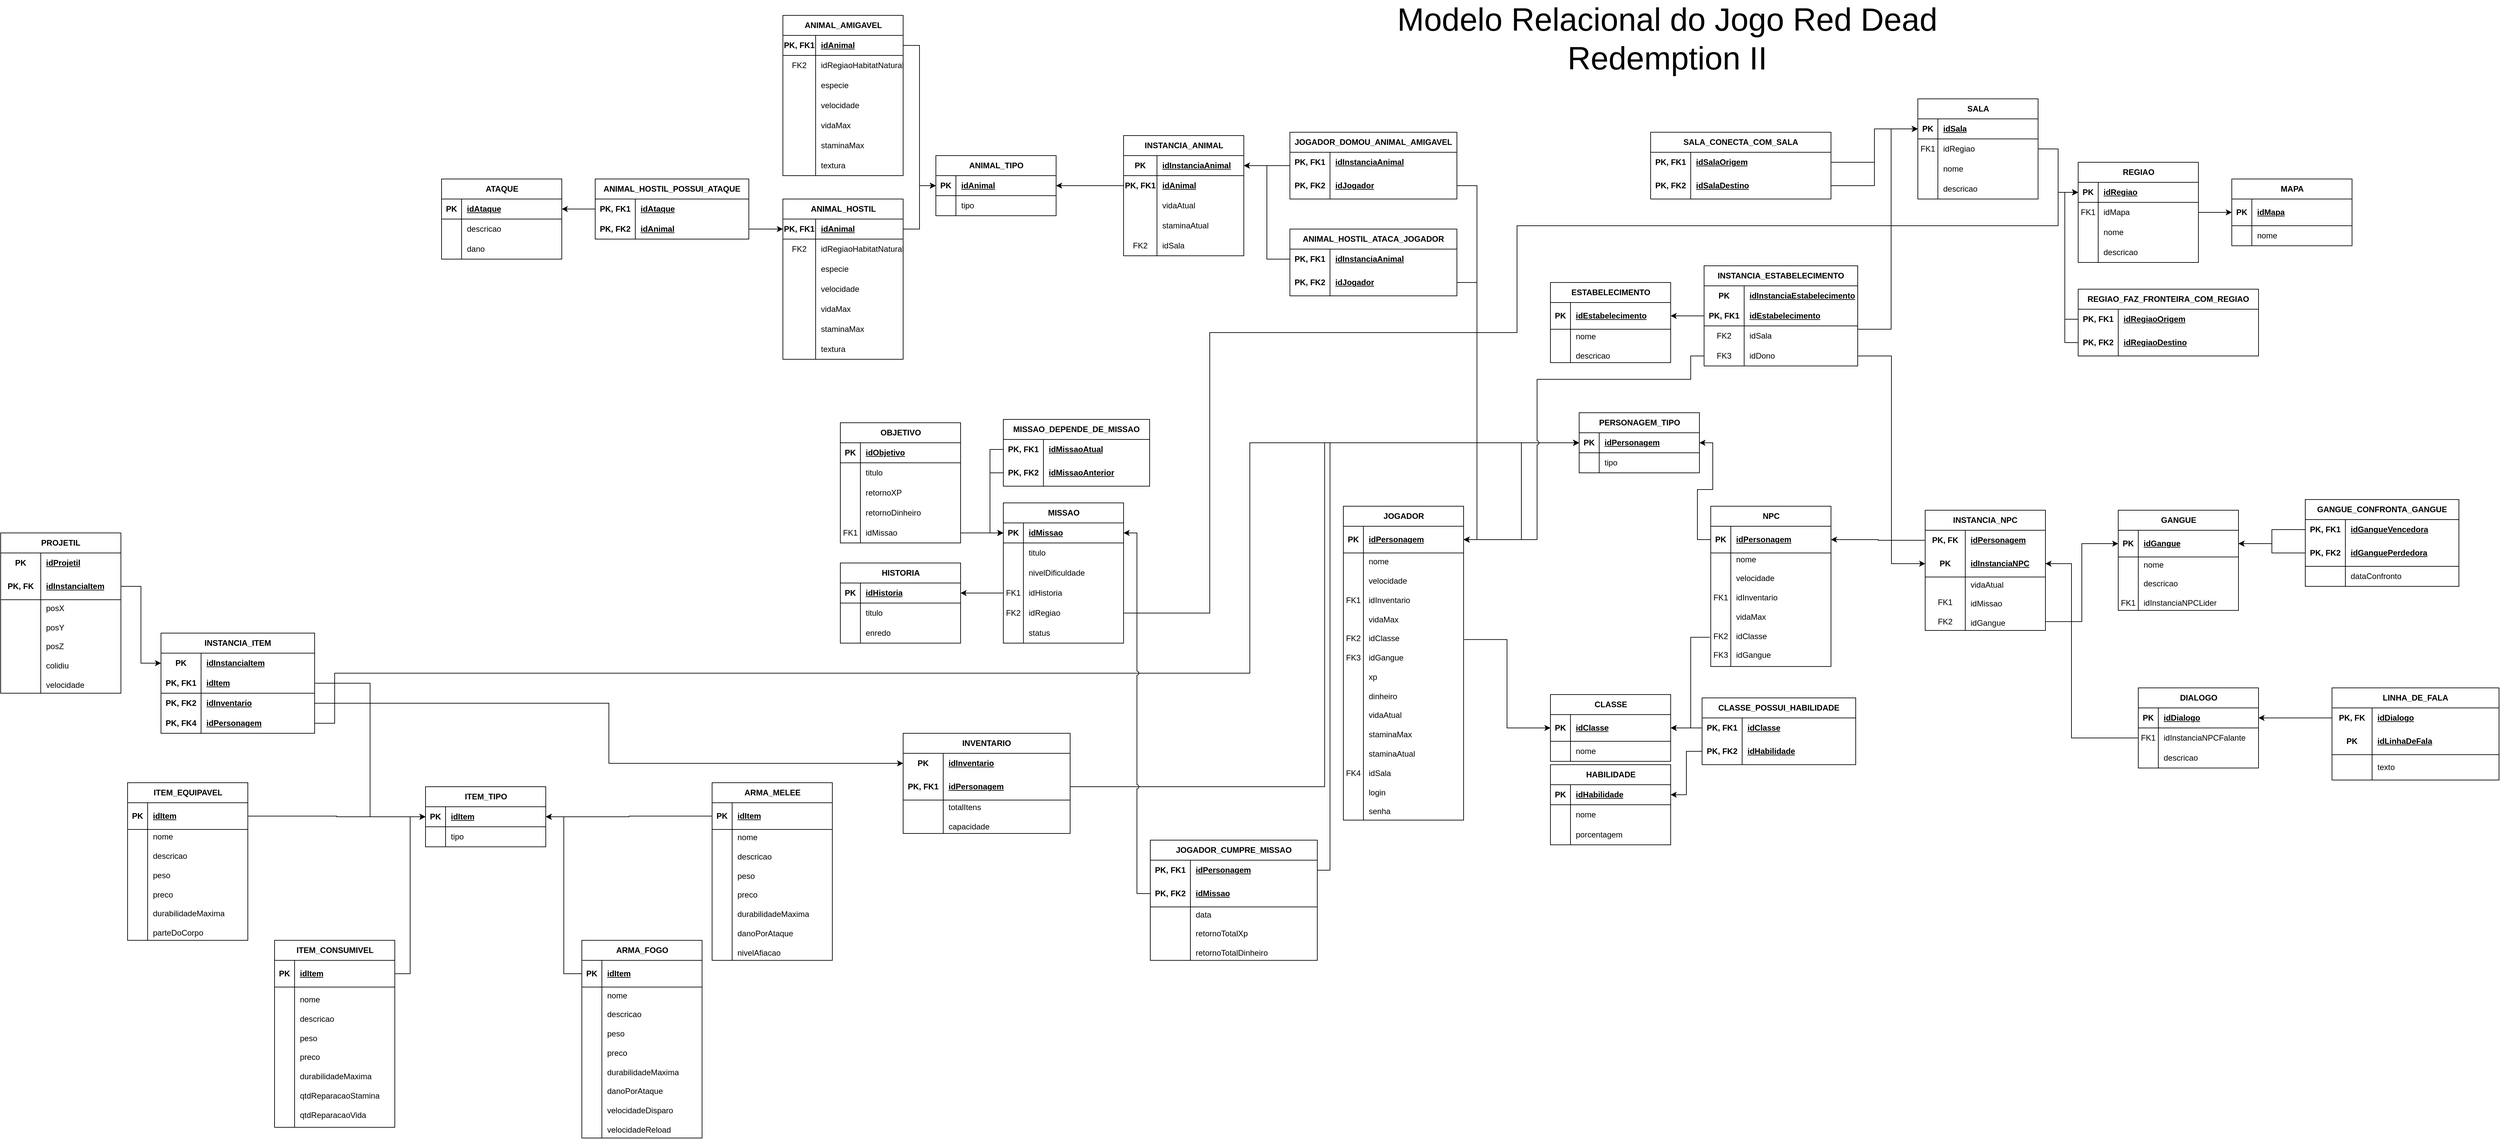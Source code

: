 <mxfile version="24.7.6">
  <diagram name="Página-1" id="fXSYrHH0r40WF7RT9Ph7">
    <mxGraphModel dx="-2326" dy="1689" grid="1" gridSize="10" guides="1" tooltips="1" connect="1" arrows="1" fold="1" page="0" pageScale="1" pageWidth="827" pageHeight="1169" math="0" shadow="0">
      <root>
        <mxCell id="0" />
        <mxCell id="1" parent="0" />
        <mxCell id="FPdHVrewZq1G3l7FEMrT-14" value="&lt;font style=&quot;font-size: 48px;&quot;&gt;Modelo Relacional do Jogo Red Dead Redemption II&lt;/font&gt;" style="text;html=1;align=center;verticalAlign=middle;whiteSpace=wrap;rounded=0;" parent="1" vertex="1">
          <mxGeometry x="5500" y="-960" width="1030" height="40" as="geometry" />
        </mxCell>
        <mxCell id="tfZSifptBRg_WjPIZQeW-1" value="ATAQUE" style="shape=table;startSize=30;container=1;collapsible=1;childLayout=tableLayout;fixedRows=1;rowLines=0;fontStyle=1;align=center;resizeLast=1;html=1;" parent="1" vertex="1">
          <mxGeometry x="4180" y="-730" width="180" height="120" as="geometry" />
        </mxCell>
        <mxCell id="tfZSifptBRg_WjPIZQeW-2" value="" style="shape=tableRow;horizontal=0;startSize=0;swimlaneHead=0;swimlaneBody=0;fillColor=none;collapsible=0;dropTarget=0;points=[[0,0.5],[1,0.5]];portConstraint=eastwest;top=0;left=0;right=0;bottom=1;" parent="tfZSifptBRg_WjPIZQeW-1" vertex="1">
          <mxGeometry y="30" width="180" height="30" as="geometry" />
        </mxCell>
        <mxCell id="tfZSifptBRg_WjPIZQeW-3" value="PK" style="shape=partialRectangle;connectable=0;fillColor=none;top=0;left=0;bottom=0;right=0;fontStyle=1;overflow=hidden;whiteSpace=wrap;html=1;" parent="tfZSifptBRg_WjPIZQeW-2" vertex="1">
          <mxGeometry width="30" height="30" as="geometry">
            <mxRectangle width="30" height="30" as="alternateBounds" />
          </mxGeometry>
        </mxCell>
        <mxCell id="tfZSifptBRg_WjPIZQeW-4" value="idAtaque" style="shape=partialRectangle;connectable=0;fillColor=none;top=0;left=0;bottom=0;right=0;align=left;spacingLeft=6;fontStyle=5;overflow=hidden;whiteSpace=wrap;html=1;" parent="tfZSifptBRg_WjPIZQeW-2" vertex="1">
          <mxGeometry x="30" width="150" height="30" as="geometry">
            <mxRectangle width="150" height="30" as="alternateBounds" />
          </mxGeometry>
        </mxCell>
        <mxCell id="tfZSifptBRg_WjPIZQeW-5" value="" style="shape=tableRow;horizontal=0;startSize=0;swimlaneHead=0;swimlaneBody=0;fillColor=none;collapsible=0;dropTarget=0;points=[[0,0.5],[1,0.5]];portConstraint=eastwest;top=0;left=0;right=0;bottom=0;" parent="tfZSifptBRg_WjPIZQeW-1" vertex="1">
          <mxGeometry y="60" width="180" height="30" as="geometry" />
        </mxCell>
        <mxCell id="tfZSifptBRg_WjPIZQeW-6" value="" style="shape=partialRectangle;connectable=0;fillColor=none;top=0;left=0;bottom=0;right=0;editable=1;overflow=hidden;whiteSpace=wrap;html=1;" parent="tfZSifptBRg_WjPIZQeW-5" vertex="1">
          <mxGeometry width="30" height="30" as="geometry">
            <mxRectangle width="30" height="30" as="alternateBounds" />
          </mxGeometry>
        </mxCell>
        <mxCell id="tfZSifptBRg_WjPIZQeW-7" value="descricao" style="shape=partialRectangle;connectable=0;fillColor=none;top=0;left=0;bottom=0;right=0;align=left;spacingLeft=6;overflow=hidden;whiteSpace=wrap;html=1;" parent="tfZSifptBRg_WjPIZQeW-5" vertex="1">
          <mxGeometry x="30" width="150" height="30" as="geometry">
            <mxRectangle width="150" height="30" as="alternateBounds" />
          </mxGeometry>
        </mxCell>
        <mxCell id="tfZSifptBRg_WjPIZQeW-8" value="" style="shape=tableRow;horizontal=0;startSize=0;swimlaneHead=0;swimlaneBody=0;fillColor=none;collapsible=0;dropTarget=0;points=[[0,0.5],[1,0.5]];portConstraint=eastwest;top=0;left=0;right=0;bottom=0;" parent="tfZSifptBRg_WjPIZQeW-1" vertex="1">
          <mxGeometry y="90" width="180" height="30" as="geometry" />
        </mxCell>
        <mxCell id="tfZSifptBRg_WjPIZQeW-9" value="" style="shape=partialRectangle;connectable=0;fillColor=none;top=0;left=0;bottom=0;right=0;editable=1;overflow=hidden;whiteSpace=wrap;html=1;" parent="tfZSifptBRg_WjPIZQeW-8" vertex="1">
          <mxGeometry width="30" height="30" as="geometry">
            <mxRectangle width="30" height="30" as="alternateBounds" />
          </mxGeometry>
        </mxCell>
        <mxCell id="tfZSifptBRg_WjPIZQeW-10" value="dano" style="shape=partialRectangle;connectable=0;fillColor=none;top=0;left=0;bottom=0;right=0;align=left;spacingLeft=6;overflow=hidden;whiteSpace=wrap;html=1;" parent="tfZSifptBRg_WjPIZQeW-8" vertex="1">
          <mxGeometry x="30" width="150" height="30" as="geometry">
            <mxRectangle width="150" height="30" as="alternateBounds" />
          </mxGeometry>
        </mxCell>
        <mxCell id="tfZSifptBRg_WjPIZQeW-27" value="ANIMAL_HOSTIL_POSSUI_ATAQUE" style="shape=table;startSize=30;container=1;collapsible=1;childLayout=tableLayout;fixedRows=1;rowLines=0;fontStyle=1;align=center;resizeLast=1;html=1;whiteSpace=wrap;" parent="1" vertex="1">
          <mxGeometry x="4410" y="-730" width="230" height="90" as="geometry" />
        </mxCell>
        <mxCell id="tfZSifptBRg_WjPIZQeW-28" value="" style="shape=tableRow;horizontal=0;startSize=0;swimlaneHead=0;swimlaneBody=0;fillColor=none;collapsible=0;dropTarget=0;points=[[0,0.5],[1,0.5]];portConstraint=eastwest;top=0;left=0;right=0;bottom=0;html=1;" parent="tfZSifptBRg_WjPIZQeW-27" vertex="1">
          <mxGeometry y="30" width="230" height="30" as="geometry" />
        </mxCell>
        <mxCell id="tfZSifptBRg_WjPIZQeW-29" value="PK, FK1" style="shape=partialRectangle;connectable=0;fillColor=none;top=0;left=0;bottom=0;right=0;fontStyle=1;overflow=hidden;html=1;whiteSpace=wrap;" parent="tfZSifptBRg_WjPIZQeW-28" vertex="1">
          <mxGeometry width="60" height="30" as="geometry">
            <mxRectangle width="60" height="30" as="alternateBounds" />
          </mxGeometry>
        </mxCell>
        <mxCell id="tfZSifptBRg_WjPIZQeW-30" value="idAtaque" style="shape=partialRectangle;connectable=0;fillColor=none;top=0;left=0;bottom=0;right=0;align=left;spacingLeft=6;fontStyle=5;overflow=hidden;html=1;whiteSpace=wrap;" parent="tfZSifptBRg_WjPIZQeW-28" vertex="1">
          <mxGeometry x="60" width="170" height="30" as="geometry">
            <mxRectangle width="170" height="30" as="alternateBounds" />
          </mxGeometry>
        </mxCell>
        <mxCell id="tfZSifptBRg_WjPIZQeW-31" value="" style="shape=tableRow;horizontal=0;startSize=0;swimlaneHead=0;swimlaneBody=0;fillColor=none;collapsible=0;dropTarget=0;points=[[0,0.5],[1,0.5]];portConstraint=eastwest;top=0;left=0;right=0;bottom=1;html=1;" parent="tfZSifptBRg_WjPIZQeW-27" vertex="1">
          <mxGeometry y="60" width="230" height="30" as="geometry" />
        </mxCell>
        <mxCell id="tfZSifptBRg_WjPIZQeW-32" value="PK, FK2" style="shape=partialRectangle;connectable=0;fillColor=none;top=0;left=0;bottom=0;right=0;fontStyle=1;overflow=hidden;html=1;whiteSpace=wrap;" parent="tfZSifptBRg_WjPIZQeW-31" vertex="1">
          <mxGeometry width="60" height="30" as="geometry">
            <mxRectangle width="60" height="30" as="alternateBounds" />
          </mxGeometry>
        </mxCell>
        <mxCell id="tfZSifptBRg_WjPIZQeW-33" value="idAnimal" style="shape=partialRectangle;connectable=0;fillColor=none;top=0;left=0;bottom=0;right=0;align=left;spacingLeft=6;fontStyle=5;overflow=hidden;html=1;whiteSpace=wrap;" parent="tfZSifptBRg_WjPIZQeW-31" vertex="1">
          <mxGeometry x="60" width="170" height="30" as="geometry">
            <mxRectangle width="170" height="30" as="alternateBounds" />
          </mxGeometry>
        </mxCell>
        <mxCell id="tfZSifptBRg_WjPIZQeW-62" value="" style="shape=partialRectangle;connectable=0;fillColor=none;top=0;left=0;bottom=0;right=0;editable=1;overflow=hidden;whiteSpace=wrap;html=1;" parent="1" vertex="1">
          <mxGeometry x="4720" y="-420" width="30" height="30" as="geometry">
            <mxRectangle width="30" height="30" as="alternateBounds" />
          </mxGeometry>
        </mxCell>
        <mxCell id="tfZSifptBRg_WjPIZQeW-64" value="" style="shape=partialRectangle;connectable=0;fillColor=none;top=0;left=0;bottom=0;right=0;editable=1;overflow=hidden;whiteSpace=wrap;html=1;" parent="1" vertex="1">
          <mxGeometry x="4720" y="-390" width="30" height="30" as="geometry">
            <mxRectangle width="30" height="30" as="alternateBounds" />
          </mxGeometry>
        </mxCell>
        <mxCell id="j1VAEKgbVQvBpetNTUR5-29" value="ANIMAL_TIPO" style="shape=table;startSize=30;container=1;collapsible=1;childLayout=tableLayout;fixedRows=1;rowLines=0;fontStyle=1;align=center;resizeLast=1;html=1;" parent="1" vertex="1">
          <mxGeometry x="4920" y="-765" width="180" height="90" as="geometry" />
        </mxCell>
        <mxCell id="j1VAEKgbVQvBpetNTUR5-30" value="" style="shape=tableRow;horizontal=0;startSize=0;swimlaneHead=0;swimlaneBody=0;fillColor=none;collapsible=0;dropTarget=0;points=[[0,0.5],[1,0.5]];portConstraint=eastwest;top=0;left=0;right=0;bottom=1;" parent="j1VAEKgbVQvBpetNTUR5-29" vertex="1">
          <mxGeometry y="30" width="180" height="30" as="geometry" />
        </mxCell>
        <mxCell id="j1VAEKgbVQvBpetNTUR5-31" value="PK" style="shape=partialRectangle;connectable=0;fillColor=none;top=0;left=0;bottom=0;right=0;fontStyle=1;overflow=hidden;whiteSpace=wrap;html=1;" parent="j1VAEKgbVQvBpetNTUR5-30" vertex="1">
          <mxGeometry width="30" height="30" as="geometry">
            <mxRectangle width="30" height="30" as="alternateBounds" />
          </mxGeometry>
        </mxCell>
        <mxCell id="j1VAEKgbVQvBpetNTUR5-32" value="idAnimal" style="shape=partialRectangle;connectable=0;fillColor=none;top=0;left=0;bottom=0;right=0;align=left;spacingLeft=6;fontStyle=5;overflow=hidden;whiteSpace=wrap;html=1;" parent="j1VAEKgbVQvBpetNTUR5-30" vertex="1">
          <mxGeometry x="30" width="150" height="30" as="geometry">
            <mxRectangle width="150" height="30" as="alternateBounds" />
          </mxGeometry>
        </mxCell>
        <mxCell id="j1VAEKgbVQvBpetNTUR5-33" value="" style="shape=tableRow;horizontal=0;startSize=0;swimlaneHead=0;swimlaneBody=0;fillColor=none;collapsible=0;dropTarget=0;points=[[0,0.5],[1,0.5]];portConstraint=eastwest;top=0;left=0;right=0;bottom=0;" parent="j1VAEKgbVQvBpetNTUR5-29" vertex="1">
          <mxGeometry y="60" width="180" height="30" as="geometry" />
        </mxCell>
        <mxCell id="j1VAEKgbVQvBpetNTUR5-34" value="" style="shape=partialRectangle;connectable=0;fillColor=none;top=0;left=0;bottom=0;right=0;editable=1;overflow=hidden;whiteSpace=wrap;html=1;" parent="j1VAEKgbVQvBpetNTUR5-33" vertex="1">
          <mxGeometry width="30" height="30" as="geometry">
            <mxRectangle width="30" height="30" as="alternateBounds" />
          </mxGeometry>
        </mxCell>
        <mxCell id="j1VAEKgbVQvBpetNTUR5-35" value="tipo" style="shape=partialRectangle;connectable=0;fillColor=none;top=0;left=0;bottom=0;right=0;align=left;spacingLeft=6;overflow=hidden;whiteSpace=wrap;html=1;" parent="j1VAEKgbVQvBpetNTUR5-33" vertex="1">
          <mxGeometry x="30" width="150" height="30" as="geometry">
            <mxRectangle width="150" height="30" as="alternateBounds" />
          </mxGeometry>
        </mxCell>
        <mxCell id="j1VAEKgbVQvBpetNTUR5-85" value="ANIMAL_HOSTIL_ATACA_JOGADOR" style="shape=table;startSize=30;container=1;collapsible=1;childLayout=tableLayout;fixedRows=1;rowLines=0;fontStyle=1;align=center;resizeLast=1;html=1;whiteSpace=wrap;" parent="1" vertex="1">
          <mxGeometry x="5450" y="-655" width="250" height="100" as="geometry" />
        </mxCell>
        <mxCell id="j1VAEKgbVQvBpetNTUR5-86" value="" style="shape=tableRow;horizontal=0;startSize=0;swimlaneHead=0;swimlaneBody=0;fillColor=none;collapsible=0;dropTarget=0;points=[[0,0.5],[1,0.5]];portConstraint=eastwest;top=0;left=0;right=0;bottom=0;html=1;" parent="j1VAEKgbVQvBpetNTUR5-85" vertex="1">
          <mxGeometry y="30" width="250" height="30" as="geometry" />
        </mxCell>
        <mxCell id="j1VAEKgbVQvBpetNTUR5-87" value="PK, FK1" style="shape=partialRectangle;connectable=0;fillColor=none;top=0;left=0;bottom=0;right=0;fontStyle=1;overflow=hidden;html=1;whiteSpace=wrap;" parent="j1VAEKgbVQvBpetNTUR5-86" vertex="1">
          <mxGeometry width="60" height="30" as="geometry">
            <mxRectangle width="60" height="30" as="alternateBounds" />
          </mxGeometry>
        </mxCell>
        <mxCell id="j1VAEKgbVQvBpetNTUR5-88" value="idInstanciaAnimal" style="shape=partialRectangle;connectable=0;fillColor=none;top=0;left=0;bottom=0;right=0;align=left;spacingLeft=6;fontStyle=5;overflow=hidden;html=1;whiteSpace=wrap;" parent="j1VAEKgbVQvBpetNTUR5-86" vertex="1">
          <mxGeometry x="60" width="190" height="30" as="geometry">
            <mxRectangle width="190" height="30" as="alternateBounds" />
          </mxGeometry>
        </mxCell>
        <mxCell id="j1VAEKgbVQvBpetNTUR5-89" value="" style="shape=tableRow;horizontal=0;startSize=0;swimlaneHead=0;swimlaneBody=0;fillColor=none;collapsible=0;dropTarget=0;points=[[0,0.5],[1,0.5]];portConstraint=eastwest;top=0;left=0;right=0;bottom=1;html=1;" parent="j1VAEKgbVQvBpetNTUR5-85" vertex="1">
          <mxGeometry y="60" width="250" height="40" as="geometry" />
        </mxCell>
        <mxCell id="j1VAEKgbVQvBpetNTUR5-90" value="PK, FK2" style="shape=partialRectangle;connectable=0;fillColor=none;top=0;left=0;bottom=0;right=0;fontStyle=1;overflow=hidden;html=1;whiteSpace=wrap;" parent="j1VAEKgbVQvBpetNTUR5-89" vertex="1">
          <mxGeometry width="60" height="40" as="geometry">
            <mxRectangle width="60" height="40" as="alternateBounds" />
          </mxGeometry>
        </mxCell>
        <mxCell id="j1VAEKgbVQvBpetNTUR5-91" value="idJogador" style="shape=partialRectangle;connectable=0;fillColor=none;top=0;left=0;bottom=0;right=0;align=left;spacingLeft=6;fontStyle=5;overflow=hidden;html=1;whiteSpace=wrap;" parent="j1VAEKgbVQvBpetNTUR5-89" vertex="1">
          <mxGeometry x="60" width="190" height="40" as="geometry">
            <mxRectangle width="190" height="40" as="alternateBounds" />
          </mxGeometry>
        </mxCell>
        <mxCell id="vgVjBUFN1me56wr-yckm-91" style="edgeStyle=orthogonalEdgeStyle;rounded=0;orthogonalLoop=1;jettySize=auto;html=1;" parent="1" source="j1VAEKgbVQvBpetNTUR5-98" target="vgVjBUFN1me56wr-yckm-71" edge="1">
          <mxGeometry relative="1" as="geometry" />
        </mxCell>
        <mxCell id="j1VAEKgbVQvBpetNTUR5-98" value="JOGADOR_DOMOU_ANIMAL_AMIGAVEL" style="shape=table;startSize=30;container=1;collapsible=1;childLayout=tableLayout;fixedRows=1;rowLines=0;fontStyle=1;align=center;resizeLast=1;html=1;whiteSpace=wrap;" parent="1" vertex="1">
          <mxGeometry x="5450" y="-800" width="250" height="100" as="geometry" />
        </mxCell>
        <mxCell id="j1VAEKgbVQvBpetNTUR5-99" value="" style="shape=tableRow;horizontal=0;startSize=0;swimlaneHead=0;swimlaneBody=0;fillColor=none;collapsible=0;dropTarget=0;points=[[0,0.5],[1,0.5]];portConstraint=eastwest;top=0;left=0;right=0;bottom=0;html=1;" parent="j1VAEKgbVQvBpetNTUR5-98" vertex="1">
          <mxGeometry y="30" width="250" height="30" as="geometry" />
        </mxCell>
        <mxCell id="j1VAEKgbVQvBpetNTUR5-100" value="PK, FK1" style="shape=partialRectangle;connectable=0;fillColor=none;top=0;left=0;bottom=0;right=0;fontStyle=1;overflow=hidden;html=1;whiteSpace=wrap;" parent="j1VAEKgbVQvBpetNTUR5-99" vertex="1">
          <mxGeometry width="60" height="30" as="geometry">
            <mxRectangle width="60" height="30" as="alternateBounds" />
          </mxGeometry>
        </mxCell>
        <mxCell id="j1VAEKgbVQvBpetNTUR5-101" value="idInstanciaAnimal" style="shape=partialRectangle;connectable=0;fillColor=none;top=0;left=0;bottom=0;right=0;align=left;spacingLeft=6;fontStyle=5;overflow=hidden;html=1;whiteSpace=wrap;" parent="j1VAEKgbVQvBpetNTUR5-99" vertex="1">
          <mxGeometry x="60" width="190" height="30" as="geometry">
            <mxRectangle width="190" height="30" as="alternateBounds" />
          </mxGeometry>
        </mxCell>
        <mxCell id="j1VAEKgbVQvBpetNTUR5-102" value="" style="shape=tableRow;horizontal=0;startSize=0;swimlaneHead=0;swimlaneBody=0;fillColor=none;collapsible=0;dropTarget=0;points=[[0,0.5],[1,0.5]];portConstraint=eastwest;top=0;left=0;right=0;bottom=1;html=1;" parent="j1VAEKgbVQvBpetNTUR5-98" vertex="1">
          <mxGeometry y="60" width="250" height="40" as="geometry" />
        </mxCell>
        <mxCell id="j1VAEKgbVQvBpetNTUR5-103" value="PK, FK2" style="shape=partialRectangle;connectable=0;fillColor=none;top=0;left=0;bottom=0;right=0;fontStyle=1;overflow=hidden;html=1;whiteSpace=wrap;" parent="j1VAEKgbVQvBpetNTUR5-102" vertex="1">
          <mxGeometry width="60" height="40" as="geometry">
            <mxRectangle width="60" height="40" as="alternateBounds" />
          </mxGeometry>
        </mxCell>
        <mxCell id="j1VAEKgbVQvBpetNTUR5-104" value="idJogador" style="shape=partialRectangle;connectable=0;fillColor=none;top=0;left=0;bottom=0;right=0;align=left;spacingLeft=6;fontStyle=5;overflow=hidden;html=1;whiteSpace=wrap;" parent="j1VAEKgbVQvBpetNTUR5-102" vertex="1">
          <mxGeometry x="60" width="190" height="40" as="geometry">
            <mxRectangle width="190" height="40" as="alternateBounds" />
          </mxGeometry>
        </mxCell>
        <mxCell id="j1VAEKgbVQvBpetNTUR5-111" value="JOGADOR" style="shape=table;startSize=30;container=1;collapsible=1;childLayout=tableLayout;fixedRows=1;rowLines=0;fontStyle=1;align=center;resizeLast=1;html=1;" parent="1" vertex="1">
          <mxGeometry x="5530" y="-240" width="180" height="470" as="geometry" />
        </mxCell>
        <mxCell id="j1VAEKgbVQvBpetNTUR5-112" value="" style="shape=tableRow;horizontal=0;startSize=0;swimlaneHead=0;swimlaneBody=0;fillColor=none;collapsible=0;dropTarget=0;points=[[0,0.5],[1,0.5]];portConstraint=eastwest;top=0;left=0;right=0;bottom=1;" parent="j1VAEKgbVQvBpetNTUR5-111" vertex="1">
          <mxGeometry y="30" width="180" height="40" as="geometry" />
        </mxCell>
        <mxCell id="j1VAEKgbVQvBpetNTUR5-113" value="PK" style="shape=partialRectangle;connectable=0;fillColor=none;top=0;left=0;bottom=0;right=0;fontStyle=1;overflow=hidden;whiteSpace=wrap;html=1;" parent="j1VAEKgbVQvBpetNTUR5-112" vertex="1">
          <mxGeometry width="30" height="40" as="geometry">
            <mxRectangle width="30" height="40" as="alternateBounds" />
          </mxGeometry>
        </mxCell>
        <mxCell id="j1VAEKgbVQvBpetNTUR5-114" value="idPersonagem" style="shape=partialRectangle;connectable=0;fillColor=none;top=0;left=0;bottom=0;right=0;align=left;spacingLeft=6;fontStyle=5;overflow=hidden;whiteSpace=wrap;html=1;" parent="j1VAEKgbVQvBpetNTUR5-112" vertex="1">
          <mxGeometry x="30" width="150" height="40" as="geometry">
            <mxRectangle width="150" height="40" as="alternateBounds" />
          </mxGeometry>
        </mxCell>
        <mxCell id="j1VAEKgbVQvBpetNTUR5-115" value="" style="shape=tableRow;horizontal=0;startSize=0;swimlaneHead=0;swimlaneBody=0;fillColor=none;collapsible=0;dropTarget=0;points=[[0,0.5],[1,0.5]];portConstraint=eastwest;top=0;left=0;right=0;bottom=0;" parent="j1VAEKgbVQvBpetNTUR5-111" vertex="1">
          <mxGeometry y="70" width="180" height="400" as="geometry" />
        </mxCell>
        <mxCell id="j1VAEKgbVQvBpetNTUR5-116" value="&lt;div&gt;&lt;br&gt;&lt;/div&gt;&lt;div&gt;&lt;br&gt;&lt;/div&gt;&lt;div&gt;&lt;br&gt;&lt;/div&gt;&lt;div&gt;&lt;br&gt;&lt;/div&gt;&lt;div&gt;FK1&lt;/div&gt;&lt;div&gt;&lt;br&gt;&lt;/div&gt;&lt;div&gt;&lt;br&gt;&lt;/div&gt;&lt;div&gt;&lt;br&gt;&lt;/div&gt;&lt;div&gt;FK2&lt;/div&gt;&lt;div&gt;&lt;br&gt;&lt;/div&gt;&lt;div&gt;FK3&lt;/div&gt;&lt;div&gt;&lt;br&gt;&lt;/div&gt;&lt;div&gt;&lt;br&gt;&lt;/div&gt;&lt;div&gt;&lt;br&gt;&lt;/div&gt;&lt;div&gt;&lt;br&gt;&lt;/div&gt;&lt;div&gt;&lt;br&gt;&lt;/div&gt;&lt;div&gt;&lt;br&gt;&lt;/div&gt;&lt;div&gt;&lt;br&gt;&lt;/div&gt;&lt;div&gt;&lt;br&gt;&lt;/div&gt;&lt;div&gt;&lt;br&gt;&lt;/div&gt;&lt;div&gt;&lt;br&gt;&lt;/div&gt;&lt;div&gt;&lt;br&gt;&lt;/div&gt;&lt;div&gt;FK4&lt;/div&gt;&lt;div&gt;&lt;br&gt;&lt;/div&gt;&lt;div&gt;&lt;br&gt;&lt;/div&gt;&lt;div&gt;&lt;br&gt;&lt;/div&gt;&lt;div&gt;&lt;br&gt;&lt;/div&gt;" style="shape=partialRectangle;connectable=0;fillColor=none;top=0;left=0;bottom=0;right=0;editable=1;overflow=hidden;whiteSpace=wrap;html=1;" parent="j1VAEKgbVQvBpetNTUR5-115" vertex="1">
          <mxGeometry width="30" height="400" as="geometry">
            <mxRectangle width="30" height="400" as="alternateBounds" />
          </mxGeometry>
        </mxCell>
        <mxCell id="j1VAEKgbVQvBpetNTUR5-117" value="&lt;div&gt;nome&lt;/div&gt;&lt;div&gt;&lt;br&gt;&lt;/div&gt;&lt;div&gt;velocidade&lt;/div&gt;&lt;div&gt;&lt;br&gt;&lt;/div&gt;&lt;div&gt;idInventario&lt;/div&gt;&lt;div&gt;&lt;br&gt;&lt;/div&gt;&lt;div&gt;vidaMax&lt;/div&gt;&lt;div&gt;&lt;br&gt;&lt;/div&gt;&lt;div&gt;idClasse&lt;/div&gt;&lt;div&gt;&lt;br&gt;&lt;/div&gt;&lt;div&gt;idGangue&lt;/div&gt;&lt;div&gt;&lt;br&gt;&lt;/div&gt;&lt;div&gt;xp&lt;/div&gt;&lt;div&gt;&lt;br&gt;&lt;/div&gt;&lt;div&gt;dinheiro&lt;/div&gt;&lt;div&gt;&lt;br&gt;&lt;/div&gt;vidaAtual&lt;div&gt;&lt;br&gt;&lt;/div&gt;&lt;div&gt;staminaMax&lt;/div&gt;&lt;div&gt;&lt;br&gt;&lt;/div&gt;&lt;div&gt;staminaAtual&lt;/div&gt;&lt;div&gt;&lt;br&gt;&lt;/div&gt;&lt;div&gt;idSala&lt;/div&gt;&lt;div&gt;&lt;br&gt;&lt;/div&gt;&lt;div&gt;&lt;div&gt;login&lt;/div&gt;&lt;div&gt;&lt;br&gt;&lt;/div&gt;&lt;div&gt;senha&lt;/div&gt;&lt;/div&gt;" style="shape=partialRectangle;connectable=0;fillColor=none;top=0;left=0;bottom=0;right=0;align=left;spacingLeft=6;overflow=hidden;whiteSpace=wrap;html=1;" parent="j1VAEKgbVQvBpetNTUR5-115" vertex="1">
          <mxGeometry x="30" width="150" height="400" as="geometry">
            <mxRectangle width="150" height="400" as="alternateBounds" />
          </mxGeometry>
        </mxCell>
        <mxCell id="j1VAEKgbVQvBpetNTUR5-118" value="NPC" style="shape=table;startSize=30;container=1;collapsible=1;childLayout=tableLayout;fixedRows=1;rowLines=0;fontStyle=1;align=center;resizeLast=1;html=1;" parent="1" vertex="1">
          <mxGeometry x="6080" y="-240" width="180" height="240" as="geometry" />
        </mxCell>
        <mxCell id="j1VAEKgbVQvBpetNTUR5-119" value="" style="shape=tableRow;horizontal=0;startSize=0;swimlaneHead=0;swimlaneBody=0;fillColor=none;collapsible=0;dropTarget=0;points=[[0,0.5],[1,0.5]];portConstraint=eastwest;top=0;left=0;right=0;bottom=1;" parent="j1VAEKgbVQvBpetNTUR5-118" vertex="1">
          <mxGeometry y="30" width="180" height="40" as="geometry" />
        </mxCell>
        <mxCell id="j1VAEKgbVQvBpetNTUR5-120" value="PK" style="shape=partialRectangle;connectable=0;fillColor=none;top=0;left=0;bottom=0;right=0;fontStyle=1;overflow=hidden;whiteSpace=wrap;html=1;" parent="j1VAEKgbVQvBpetNTUR5-119" vertex="1">
          <mxGeometry width="30" height="40" as="geometry">
            <mxRectangle width="30" height="40" as="alternateBounds" />
          </mxGeometry>
        </mxCell>
        <mxCell id="j1VAEKgbVQvBpetNTUR5-121" value="idPersonagem" style="shape=partialRectangle;connectable=0;fillColor=none;top=0;left=0;bottom=0;right=0;align=left;spacingLeft=6;fontStyle=5;overflow=hidden;whiteSpace=wrap;html=1;" parent="j1VAEKgbVQvBpetNTUR5-119" vertex="1">
          <mxGeometry x="30" width="150" height="40" as="geometry">
            <mxRectangle width="150" height="40" as="alternateBounds" />
          </mxGeometry>
        </mxCell>
        <mxCell id="j1VAEKgbVQvBpetNTUR5-122" value="" style="shape=tableRow;horizontal=0;startSize=0;swimlaneHead=0;swimlaneBody=0;fillColor=none;collapsible=0;dropTarget=0;points=[[0,0.5],[1,0.5]];portConstraint=eastwest;top=0;left=0;right=0;bottom=0;" parent="j1VAEKgbVQvBpetNTUR5-118" vertex="1">
          <mxGeometry y="70" width="180" height="170" as="geometry" />
        </mxCell>
        <mxCell id="j1VAEKgbVQvBpetNTUR5-123" value="&lt;div&gt;&lt;br&gt;&lt;/div&gt;&lt;div&gt;&lt;br&gt;&lt;/div&gt;&lt;div&gt;&lt;br&gt;&lt;/div&gt;&lt;div&gt;&lt;br&gt;&lt;/div&gt;&lt;div&gt;FK1&lt;/div&gt;&lt;div&gt;&lt;br&gt;&lt;/div&gt;&lt;div&gt;&lt;br&gt;&lt;/div&gt;&lt;div&gt;&lt;br&gt;&lt;/div&gt;&lt;div&gt;FK2&lt;/div&gt;&lt;div&gt;&lt;br&gt;&lt;/div&gt;&lt;div&gt;FK3&lt;/div&gt;&lt;div&gt;&lt;br&gt;&lt;/div&gt;" style="shape=partialRectangle;connectable=0;fillColor=none;top=0;left=0;bottom=0;right=0;editable=1;overflow=hidden;whiteSpace=wrap;html=1;" parent="j1VAEKgbVQvBpetNTUR5-122" vertex="1">
          <mxGeometry width="30" height="170" as="geometry">
            <mxRectangle width="30" height="170" as="alternateBounds" />
          </mxGeometry>
        </mxCell>
        <mxCell id="j1VAEKgbVQvBpetNTUR5-124" value="&lt;div&gt;nome&lt;/div&gt;&lt;div&gt;&lt;br&gt;&lt;/div&gt;&lt;div&gt;velocidade&lt;/div&gt;&lt;div&gt;&lt;br&gt;&lt;/div&gt;&lt;div&gt;idInventario&lt;/div&gt;&lt;div&gt;&lt;br&gt;&lt;/div&gt;&lt;div&gt;vidaMax&lt;/div&gt;&lt;div&gt;&lt;br&gt;&lt;/div&gt;&lt;div&gt;idClasse&lt;/div&gt;&lt;div&gt;&lt;br&gt;&lt;/div&gt;&lt;div&gt;&lt;span style=&quot;background-color: initial;&quot;&gt;idGangue&lt;/span&gt;&lt;br&gt;&lt;/div&gt;&lt;div&gt;&lt;span style=&quot;background-color: initial;&quot;&gt;&lt;br&gt;&lt;/span&gt;&lt;/div&gt;&lt;div&gt;&lt;span style=&quot;background-color: initial;&quot;&gt;&lt;br&gt;&lt;/span&gt;&lt;/div&gt;" style="shape=partialRectangle;connectable=0;fillColor=none;top=0;left=0;bottom=0;right=0;align=left;spacingLeft=6;overflow=hidden;whiteSpace=wrap;html=1;" parent="j1VAEKgbVQvBpetNTUR5-122" vertex="1">
          <mxGeometry x="30" width="150" height="170" as="geometry">
            <mxRectangle width="150" height="170" as="alternateBounds" />
          </mxGeometry>
        </mxCell>
        <mxCell id="j1VAEKgbVQvBpetNTUR5-125" value="PERSONAGEM_TIPO" style="shape=table;startSize=30;container=1;collapsible=1;childLayout=tableLayout;fixedRows=1;rowLines=0;fontStyle=1;align=center;resizeLast=1;html=1;" parent="1" vertex="1">
          <mxGeometry x="5883" y="-380" width="180" height="90" as="geometry" />
        </mxCell>
        <mxCell id="j1VAEKgbVQvBpetNTUR5-126" value="" style="shape=tableRow;horizontal=0;startSize=0;swimlaneHead=0;swimlaneBody=0;fillColor=none;collapsible=0;dropTarget=0;points=[[0,0.5],[1,0.5]];portConstraint=eastwest;top=0;left=0;right=0;bottom=1;" parent="j1VAEKgbVQvBpetNTUR5-125" vertex="1">
          <mxGeometry y="30" width="180" height="30" as="geometry" />
        </mxCell>
        <mxCell id="j1VAEKgbVQvBpetNTUR5-127" value="PK" style="shape=partialRectangle;connectable=0;fillColor=none;top=0;left=0;bottom=0;right=0;fontStyle=1;overflow=hidden;whiteSpace=wrap;html=1;" parent="j1VAEKgbVQvBpetNTUR5-126" vertex="1">
          <mxGeometry width="30" height="30" as="geometry">
            <mxRectangle width="30" height="30" as="alternateBounds" />
          </mxGeometry>
        </mxCell>
        <mxCell id="j1VAEKgbVQvBpetNTUR5-128" value="idPersonagem" style="shape=partialRectangle;connectable=0;fillColor=none;top=0;left=0;bottom=0;right=0;align=left;spacingLeft=6;fontStyle=5;overflow=hidden;whiteSpace=wrap;html=1;" parent="j1VAEKgbVQvBpetNTUR5-126" vertex="1">
          <mxGeometry x="30" width="150" height="30" as="geometry">
            <mxRectangle width="150" height="30" as="alternateBounds" />
          </mxGeometry>
        </mxCell>
        <mxCell id="j1VAEKgbVQvBpetNTUR5-129" value="" style="shape=tableRow;horizontal=0;startSize=0;swimlaneHead=0;swimlaneBody=0;fillColor=none;collapsible=0;dropTarget=0;points=[[0,0.5],[1,0.5]];portConstraint=eastwest;top=0;left=0;right=0;bottom=0;" parent="j1VAEKgbVQvBpetNTUR5-125" vertex="1">
          <mxGeometry y="60" width="180" height="30" as="geometry" />
        </mxCell>
        <mxCell id="j1VAEKgbVQvBpetNTUR5-130" value="" style="shape=partialRectangle;connectable=0;fillColor=none;top=0;left=0;bottom=0;right=0;editable=1;overflow=hidden;whiteSpace=wrap;html=1;" parent="j1VAEKgbVQvBpetNTUR5-129" vertex="1">
          <mxGeometry width="30" height="30" as="geometry">
            <mxRectangle width="30" height="30" as="alternateBounds" />
          </mxGeometry>
        </mxCell>
        <mxCell id="j1VAEKgbVQvBpetNTUR5-131" value="tipo" style="shape=partialRectangle;connectable=0;fillColor=none;top=0;left=0;bottom=0;right=0;align=left;spacingLeft=6;overflow=hidden;whiteSpace=wrap;html=1;" parent="j1VAEKgbVQvBpetNTUR5-129" vertex="1">
          <mxGeometry x="30" width="150" height="30" as="geometry">
            <mxRectangle width="150" height="30" as="alternateBounds" />
          </mxGeometry>
        </mxCell>
        <mxCell id="j1VAEKgbVQvBpetNTUR5-138" value="INSTANCIA_NPC" style="shape=table;startSize=30;container=1;collapsible=1;childLayout=tableLayout;fixedRows=1;rowLines=0;fontStyle=1;align=center;resizeLast=1;html=1;whiteSpace=wrap;" parent="1" vertex="1">
          <mxGeometry x="6401" y="-234" width="180" height="180" as="geometry" />
        </mxCell>
        <mxCell id="j1VAEKgbVQvBpetNTUR5-139" value="" style="shape=tableRow;horizontal=0;startSize=0;swimlaneHead=0;swimlaneBody=0;fillColor=none;collapsible=0;dropTarget=0;points=[[0,0.5],[1,0.5]];portConstraint=eastwest;top=0;left=0;right=0;bottom=0;html=1;" parent="j1VAEKgbVQvBpetNTUR5-138" vertex="1">
          <mxGeometry y="30" width="180" height="30" as="geometry" />
        </mxCell>
        <mxCell id="j1VAEKgbVQvBpetNTUR5-140" value="PK, FK" style="shape=partialRectangle;connectable=0;fillColor=none;top=0;left=0;bottom=0;right=0;fontStyle=1;overflow=hidden;html=1;whiteSpace=wrap;" parent="j1VAEKgbVQvBpetNTUR5-139" vertex="1">
          <mxGeometry width="60" height="30" as="geometry">
            <mxRectangle width="60" height="30" as="alternateBounds" />
          </mxGeometry>
        </mxCell>
        <mxCell id="j1VAEKgbVQvBpetNTUR5-141" value="idPersonagem" style="shape=partialRectangle;connectable=0;fillColor=none;top=0;left=0;bottom=0;right=0;align=left;spacingLeft=6;fontStyle=5;overflow=hidden;html=1;whiteSpace=wrap;" parent="j1VAEKgbVQvBpetNTUR5-139" vertex="1">
          <mxGeometry x="60" width="120" height="30" as="geometry">
            <mxRectangle width="120" height="30" as="alternateBounds" />
          </mxGeometry>
        </mxCell>
        <mxCell id="j1VAEKgbVQvBpetNTUR5-142" value="" style="shape=tableRow;horizontal=0;startSize=0;swimlaneHead=0;swimlaneBody=0;fillColor=none;collapsible=0;dropTarget=0;points=[[0,0.5],[1,0.5]];portConstraint=eastwest;top=0;left=0;right=0;bottom=1;html=1;" parent="j1VAEKgbVQvBpetNTUR5-138" vertex="1">
          <mxGeometry y="60" width="180" height="40" as="geometry" />
        </mxCell>
        <mxCell id="j1VAEKgbVQvBpetNTUR5-143" value="PK" style="shape=partialRectangle;connectable=0;fillColor=none;top=0;left=0;bottom=0;right=0;fontStyle=1;overflow=hidden;html=1;whiteSpace=wrap;" parent="j1VAEKgbVQvBpetNTUR5-142" vertex="1">
          <mxGeometry width="60" height="40" as="geometry">
            <mxRectangle width="60" height="40" as="alternateBounds" />
          </mxGeometry>
        </mxCell>
        <mxCell id="j1VAEKgbVQvBpetNTUR5-144" value="idInstanciaNPC" style="shape=partialRectangle;connectable=0;fillColor=none;top=0;left=0;bottom=0;right=0;align=left;spacingLeft=6;fontStyle=5;overflow=hidden;html=1;whiteSpace=wrap;" parent="j1VAEKgbVQvBpetNTUR5-142" vertex="1">
          <mxGeometry x="60" width="120" height="40" as="geometry">
            <mxRectangle width="120" height="40" as="alternateBounds" />
          </mxGeometry>
        </mxCell>
        <mxCell id="j1VAEKgbVQvBpetNTUR5-145" value="" style="shape=tableRow;horizontal=0;startSize=0;swimlaneHead=0;swimlaneBody=0;fillColor=none;collapsible=0;dropTarget=0;points=[[0,0.5],[1,0.5]];portConstraint=eastwest;top=0;left=0;right=0;bottom=0;html=1;" parent="j1VAEKgbVQvBpetNTUR5-138" vertex="1">
          <mxGeometry y="100" width="180" height="80" as="geometry" />
        </mxCell>
        <mxCell id="j1VAEKgbVQvBpetNTUR5-146" value="&lt;div&gt;&lt;br&gt;&lt;/div&gt;&lt;div&gt;&lt;br&gt;&lt;/div&gt;&lt;div&gt;FK1&lt;/div&gt;&lt;div&gt;&lt;br&gt;&lt;/div&gt;&lt;div&gt;FK2&lt;/div&gt;&lt;div&gt;&lt;br&gt;&lt;/div&gt;" style="shape=partialRectangle;connectable=0;fillColor=none;top=0;left=0;bottom=0;right=0;editable=1;overflow=hidden;html=1;whiteSpace=wrap;" parent="j1VAEKgbVQvBpetNTUR5-145" vertex="1">
          <mxGeometry width="60" height="80" as="geometry">
            <mxRectangle width="60" height="80" as="alternateBounds" />
          </mxGeometry>
        </mxCell>
        <mxCell id="j1VAEKgbVQvBpetNTUR5-147" value="vidaAtual&lt;div&gt;&lt;br&gt;&lt;/div&gt;&lt;div&gt;idMissao&lt;/div&gt;&lt;div&gt;&lt;br&gt;&lt;/div&gt;&lt;div&gt;idGangue&lt;/div&gt;" style="shape=partialRectangle;connectable=0;fillColor=none;top=0;left=0;bottom=0;right=0;align=left;spacingLeft=6;overflow=hidden;html=1;whiteSpace=wrap;" parent="j1VAEKgbVQvBpetNTUR5-145" vertex="1">
          <mxGeometry x="60" width="120" height="80" as="geometry">
            <mxRectangle width="120" height="80" as="alternateBounds" />
          </mxGeometry>
        </mxCell>
        <mxCell id="Q_lvXTEILrxwXrsKaanO-51" style="edgeStyle=orthogonalEdgeStyle;rounded=0;orthogonalLoop=1;jettySize=auto;html=1;" parent="1" source="j1VAEKgbVQvBpetNTUR5-152" target="j1VAEKgbVQvBpetNTUR5-142" edge="1">
          <mxGeometry relative="1" as="geometry">
            <Array as="points">
              <mxPoint x="6620" y="107" />
              <mxPoint x="6620" y="-154" />
            </Array>
          </mxGeometry>
        </mxCell>
        <mxCell id="j1VAEKgbVQvBpetNTUR5-152" value="DIALOGO" style="shape=table;startSize=30;container=1;collapsible=1;childLayout=tableLayout;fixedRows=1;rowLines=0;fontStyle=1;align=center;resizeLast=1;html=1;" parent="1" vertex="1">
          <mxGeometry x="6720" y="32" width="180" height="120" as="geometry" />
        </mxCell>
        <mxCell id="j1VAEKgbVQvBpetNTUR5-153" value="" style="shape=tableRow;horizontal=0;startSize=0;swimlaneHead=0;swimlaneBody=0;fillColor=none;collapsible=0;dropTarget=0;points=[[0,0.5],[1,0.5]];portConstraint=eastwest;top=0;left=0;right=0;bottom=1;" parent="j1VAEKgbVQvBpetNTUR5-152" vertex="1">
          <mxGeometry y="30" width="180" height="30" as="geometry" />
        </mxCell>
        <mxCell id="j1VAEKgbVQvBpetNTUR5-154" value="PK" style="shape=partialRectangle;connectable=0;fillColor=none;top=0;left=0;bottom=0;right=0;fontStyle=1;overflow=hidden;whiteSpace=wrap;html=1;" parent="j1VAEKgbVQvBpetNTUR5-153" vertex="1">
          <mxGeometry width="30" height="30" as="geometry">
            <mxRectangle width="30" height="30" as="alternateBounds" />
          </mxGeometry>
        </mxCell>
        <mxCell id="j1VAEKgbVQvBpetNTUR5-155" value="idDialogo" style="shape=partialRectangle;connectable=0;fillColor=none;top=0;left=0;bottom=0;right=0;align=left;spacingLeft=6;fontStyle=5;overflow=hidden;whiteSpace=wrap;html=1;" parent="j1VAEKgbVQvBpetNTUR5-153" vertex="1">
          <mxGeometry x="30" width="150" height="30" as="geometry">
            <mxRectangle width="150" height="30" as="alternateBounds" />
          </mxGeometry>
        </mxCell>
        <mxCell id="j1VAEKgbVQvBpetNTUR5-156" value="" style="shape=tableRow;horizontal=0;startSize=0;swimlaneHead=0;swimlaneBody=0;fillColor=none;collapsible=0;dropTarget=0;points=[[0,0.5],[1,0.5]];portConstraint=eastwest;top=0;left=0;right=0;bottom=0;" parent="j1VAEKgbVQvBpetNTUR5-152" vertex="1">
          <mxGeometry y="60" width="180" height="30" as="geometry" />
        </mxCell>
        <mxCell id="j1VAEKgbVQvBpetNTUR5-157" value="FK1" style="shape=partialRectangle;connectable=0;fillColor=none;top=0;left=0;bottom=0;right=0;editable=1;overflow=hidden;whiteSpace=wrap;html=1;" parent="j1VAEKgbVQvBpetNTUR5-156" vertex="1">
          <mxGeometry width="30" height="30" as="geometry">
            <mxRectangle width="30" height="30" as="alternateBounds" />
          </mxGeometry>
        </mxCell>
        <mxCell id="j1VAEKgbVQvBpetNTUR5-158" value="idInstanciaNPCFalante" style="shape=partialRectangle;connectable=0;fillColor=none;top=0;left=0;bottom=0;right=0;align=left;spacingLeft=6;overflow=hidden;whiteSpace=wrap;html=1;" parent="j1VAEKgbVQvBpetNTUR5-156" vertex="1">
          <mxGeometry x="30" width="150" height="30" as="geometry">
            <mxRectangle width="150" height="30" as="alternateBounds" />
          </mxGeometry>
        </mxCell>
        <mxCell id="j1VAEKgbVQvBpetNTUR5-159" value="" style="shape=tableRow;horizontal=0;startSize=0;swimlaneHead=0;swimlaneBody=0;fillColor=none;collapsible=0;dropTarget=0;points=[[0,0.5],[1,0.5]];portConstraint=eastwest;top=0;left=0;right=0;bottom=0;" parent="j1VAEKgbVQvBpetNTUR5-152" vertex="1">
          <mxGeometry y="90" width="180" height="30" as="geometry" />
        </mxCell>
        <mxCell id="j1VAEKgbVQvBpetNTUR5-160" value="" style="shape=partialRectangle;connectable=0;fillColor=none;top=0;left=0;bottom=0;right=0;editable=1;overflow=hidden;whiteSpace=wrap;html=1;" parent="j1VAEKgbVQvBpetNTUR5-159" vertex="1">
          <mxGeometry width="30" height="30" as="geometry">
            <mxRectangle width="30" height="30" as="alternateBounds" />
          </mxGeometry>
        </mxCell>
        <mxCell id="j1VAEKgbVQvBpetNTUR5-161" value="descricao" style="shape=partialRectangle;connectable=0;fillColor=none;top=0;left=0;bottom=0;right=0;align=left;spacingLeft=6;overflow=hidden;whiteSpace=wrap;html=1;" parent="j1VAEKgbVQvBpetNTUR5-159" vertex="1">
          <mxGeometry x="30" width="150" height="30" as="geometry">
            <mxRectangle width="150" height="30" as="alternateBounds" />
          </mxGeometry>
        </mxCell>
        <mxCell id="j1VAEKgbVQvBpetNTUR5-165" value="LINHA_DE_FALA" style="shape=table;startSize=30;container=1;collapsible=1;childLayout=tableLayout;fixedRows=1;rowLines=0;fontStyle=1;align=center;resizeLast=1;html=1;whiteSpace=wrap;" parent="1" vertex="1">
          <mxGeometry x="7010" y="32" width="250" height="138" as="geometry" />
        </mxCell>
        <mxCell id="j1VAEKgbVQvBpetNTUR5-166" value="" style="shape=tableRow;horizontal=0;startSize=0;swimlaneHead=0;swimlaneBody=0;fillColor=none;collapsible=0;dropTarget=0;points=[[0,0.5],[1,0.5]];portConstraint=eastwest;top=0;left=0;right=0;bottom=0;html=1;" parent="j1VAEKgbVQvBpetNTUR5-165" vertex="1">
          <mxGeometry y="30" width="250" height="30" as="geometry" />
        </mxCell>
        <mxCell id="j1VAEKgbVQvBpetNTUR5-167" value="PK, FK" style="shape=partialRectangle;connectable=0;fillColor=none;top=0;left=0;bottom=0;right=0;fontStyle=1;overflow=hidden;html=1;whiteSpace=wrap;" parent="j1VAEKgbVQvBpetNTUR5-166" vertex="1">
          <mxGeometry width="60" height="30" as="geometry">
            <mxRectangle width="60" height="30" as="alternateBounds" />
          </mxGeometry>
        </mxCell>
        <mxCell id="j1VAEKgbVQvBpetNTUR5-168" value="idDialogo" style="shape=partialRectangle;connectable=0;fillColor=none;top=0;left=0;bottom=0;right=0;align=left;spacingLeft=6;fontStyle=5;overflow=hidden;html=1;whiteSpace=wrap;" parent="j1VAEKgbVQvBpetNTUR5-166" vertex="1">
          <mxGeometry x="60" width="190" height="30" as="geometry">
            <mxRectangle width="190" height="30" as="alternateBounds" />
          </mxGeometry>
        </mxCell>
        <mxCell id="j1VAEKgbVQvBpetNTUR5-169" value="" style="shape=tableRow;horizontal=0;startSize=0;swimlaneHead=0;swimlaneBody=0;fillColor=none;collapsible=0;dropTarget=0;points=[[0,0.5],[1,0.5]];portConstraint=eastwest;top=0;left=0;right=0;bottom=1;html=1;" parent="j1VAEKgbVQvBpetNTUR5-165" vertex="1">
          <mxGeometry y="60" width="250" height="40" as="geometry" />
        </mxCell>
        <mxCell id="j1VAEKgbVQvBpetNTUR5-170" value="PK" style="shape=partialRectangle;connectable=0;fillColor=none;top=0;left=0;bottom=0;right=0;fontStyle=1;overflow=hidden;html=1;whiteSpace=wrap;" parent="j1VAEKgbVQvBpetNTUR5-169" vertex="1">
          <mxGeometry width="60" height="40" as="geometry">
            <mxRectangle width="60" height="40" as="alternateBounds" />
          </mxGeometry>
        </mxCell>
        <mxCell id="j1VAEKgbVQvBpetNTUR5-171" value="idLinhaDeFala" style="shape=partialRectangle;connectable=0;fillColor=none;top=0;left=0;bottom=0;right=0;align=left;spacingLeft=6;fontStyle=5;overflow=hidden;html=1;whiteSpace=wrap;" parent="j1VAEKgbVQvBpetNTUR5-169" vertex="1">
          <mxGeometry x="60" width="190" height="40" as="geometry">
            <mxRectangle width="190" height="40" as="alternateBounds" />
          </mxGeometry>
        </mxCell>
        <mxCell id="j1VAEKgbVQvBpetNTUR5-172" value="" style="shape=tableRow;horizontal=0;startSize=0;swimlaneHead=0;swimlaneBody=0;fillColor=none;collapsible=0;dropTarget=0;points=[[0,0.5],[1,0.5]];portConstraint=eastwest;top=0;left=0;right=0;bottom=0;html=1;" parent="j1VAEKgbVQvBpetNTUR5-165" vertex="1">
          <mxGeometry y="100" width="250" height="38" as="geometry" />
        </mxCell>
        <mxCell id="j1VAEKgbVQvBpetNTUR5-173" value="" style="shape=partialRectangle;connectable=0;fillColor=none;top=0;left=0;bottom=0;right=0;editable=1;overflow=hidden;html=1;whiteSpace=wrap;" parent="j1VAEKgbVQvBpetNTUR5-172" vertex="1">
          <mxGeometry width="60" height="38" as="geometry">
            <mxRectangle width="60" height="38" as="alternateBounds" />
          </mxGeometry>
        </mxCell>
        <mxCell id="j1VAEKgbVQvBpetNTUR5-174" value="texto" style="shape=partialRectangle;connectable=0;fillColor=none;top=0;left=0;bottom=0;right=0;align=left;spacingLeft=6;overflow=hidden;html=1;whiteSpace=wrap;" parent="j1VAEKgbVQvBpetNTUR5-172" vertex="1">
          <mxGeometry x="60" width="190" height="38" as="geometry">
            <mxRectangle width="190" height="38" as="alternateBounds" />
          </mxGeometry>
        </mxCell>
        <mxCell id="9L-kC2qv2OKDw-HBy_YS-1" value="MISSAO_DEPENDE_DE_MISSAO" style="shape=table;startSize=30;container=1;collapsible=1;childLayout=tableLayout;fixedRows=1;rowLines=0;fontStyle=1;align=center;resizeLast=1;html=1;whiteSpace=wrap;" parent="1" vertex="1">
          <mxGeometry x="5021" y="-370" width="219" height="100" as="geometry" />
        </mxCell>
        <mxCell id="9L-kC2qv2OKDw-HBy_YS-2" value="" style="shape=tableRow;horizontal=0;startSize=0;swimlaneHead=0;swimlaneBody=0;fillColor=none;collapsible=0;dropTarget=0;points=[[0,0.5],[1,0.5]];portConstraint=eastwest;top=0;left=0;right=0;bottom=0;html=1;" parent="9L-kC2qv2OKDw-HBy_YS-1" vertex="1">
          <mxGeometry y="30" width="219" height="30" as="geometry" />
        </mxCell>
        <mxCell id="9L-kC2qv2OKDw-HBy_YS-3" value="PK, FK1" style="shape=partialRectangle;connectable=0;fillColor=none;top=0;left=0;bottom=0;right=0;fontStyle=1;overflow=hidden;html=1;whiteSpace=wrap;" parent="9L-kC2qv2OKDw-HBy_YS-2" vertex="1">
          <mxGeometry width="60" height="30" as="geometry">
            <mxRectangle width="60" height="30" as="alternateBounds" />
          </mxGeometry>
        </mxCell>
        <mxCell id="9L-kC2qv2OKDw-HBy_YS-4" value="idMissaoAtual" style="shape=partialRectangle;connectable=0;fillColor=none;top=0;left=0;bottom=0;right=0;align=left;spacingLeft=6;fontStyle=5;overflow=hidden;html=1;whiteSpace=wrap;" parent="9L-kC2qv2OKDw-HBy_YS-2" vertex="1">
          <mxGeometry x="60" width="159" height="30" as="geometry">
            <mxRectangle width="159" height="30" as="alternateBounds" />
          </mxGeometry>
        </mxCell>
        <mxCell id="9L-kC2qv2OKDw-HBy_YS-5" value="" style="shape=tableRow;horizontal=0;startSize=0;swimlaneHead=0;swimlaneBody=0;fillColor=none;collapsible=0;dropTarget=0;points=[[0,0.5],[1,0.5]];portConstraint=eastwest;top=0;left=0;right=0;bottom=1;html=1;" parent="9L-kC2qv2OKDw-HBy_YS-1" vertex="1">
          <mxGeometry y="60" width="219" height="40" as="geometry" />
        </mxCell>
        <mxCell id="9L-kC2qv2OKDw-HBy_YS-6" value="PK, FK2" style="shape=partialRectangle;connectable=0;fillColor=none;top=0;left=0;bottom=0;right=0;fontStyle=1;overflow=hidden;html=1;whiteSpace=wrap;" parent="9L-kC2qv2OKDw-HBy_YS-5" vertex="1">
          <mxGeometry width="60" height="40" as="geometry">
            <mxRectangle width="60" height="40" as="alternateBounds" />
          </mxGeometry>
        </mxCell>
        <mxCell id="9L-kC2qv2OKDw-HBy_YS-7" value="idMissaoAnterior" style="shape=partialRectangle;connectable=0;fillColor=none;top=0;left=0;bottom=0;right=0;align=left;spacingLeft=6;fontStyle=5;overflow=hidden;html=1;whiteSpace=wrap;" parent="9L-kC2qv2OKDw-HBy_YS-5" vertex="1">
          <mxGeometry x="60" width="159" height="40" as="geometry">
            <mxRectangle width="159" height="40" as="alternateBounds" />
          </mxGeometry>
        </mxCell>
        <mxCell id="9L-kC2qv2OKDw-HBy_YS-21" value="JOGADOR_CUMPRE_MISSAO" style="shape=table;startSize=30;container=1;collapsible=1;childLayout=tableLayout;fixedRows=1;rowLines=0;fontStyle=1;align=center;resizeLast=1;html=1;whiteSpace=wrap;" parent="1" vertex="1">
          <mxGeometry x="5241" y="260" width="250" height="180" as="geometry" />
        </mxCell>
        <mxCell id="9L-kC2qv2OKDw-HBy_YS-22" value="" style="shape=tableRow;horizontal=0;startSize=0;swimlaneHead=0;swimlaneBody=0;fillColor=none;collapsible=0;dropTarget=0;points=[[0,0.5],[1,0.5]];portConstraint=eastwest;top=0;left=0;right=0;bottom=0;html=1;" parent="9L-kC2qv2OKDw-HBy_YS-21" vertex="1">
          <mxGeometry y="30" width="250" height="30" as="geometry" />
        </mxCell>
        <mxCell id="9L-kC2qv2OKDw-HBy_YS-23" value="PK, FK1" style="shape=partialRectangle;connectable=0;fillColor=none;top=0;left=0;bottom=0;right=0;fontStyle=1;overflow=hidden;html=1;whiteSpace=wrap;" parent="9L-kC2qv2OKDw-HBy_YS-22" vertex="1">
          <mxGeometry width="60" height="30" as="geometry">
            <mxRectangle width="60" height="30" as="alternateBounds" />
          </mxGeometry>
        </mxCell>
        <mxCell id="9L-kC2qv2OKDw-HBy_YS-24" value="idPersonagem" style="shape=partialRectangle;connectable=0;fillColor=none;top=0;left=0;bottom=0;right=0;align=left;spacingLeft=6;fontStyle=5;overflow=hidden;html=1;whiteSpace=wrap;" parent="9L-kC2qv2OKDw-HBy_YS-22" vertex="1">
          <mxGeometry x="60" width="190" height="30" as="geometry">
            <mxRectangle width="190" height="30" as="alternateBounds" />
          </mxGeometry>
        </mxCell>
        <mxCell id="9L-kC2qv2OKDw-HBy_YS-25" value="" style="shape=tableRow;horizontal=0;startSize=0;swimlaneHead=0;swimlaneBody=0;fillColor=none;collapsible=0;dropTarget=0;points=[[0,0.5],[1,0.5]];portConstraint=eastwest;top=0;left=0;right=0;bottom=1;html=1;" parent="9L-kC2qv2OKDw-HBy_YS-21" vertex="1">
          <mxGeometry y="60" width="250" height="40" as="geometry" />
        </mxCell>
        <mxCell id="9L-kC2qv2OKDw-HBy_YS-26" value="PK, FK2" style="shape=partialRectangle;connectable=0;fillColor=none;top=0;left=0;bottom=0;right=0;fontStyle=1;overflow=hidden;html=1;whiteSpace=wrap;" parent="9L-kC2qv2OKDw-HBy_YS-25" vertex="1">
          <mxGeometry width="60" height="40" as="geometry">
            <mxRectangle width="60" height="40" as="alternateBounds" />
          </mxGeometry>
        </mxCell>
        <mxCell id="9L-kC2qv2OKDw-HBy_YS-27" value="idMissao" style="shape=partialRectangle;connectable=0;fillColor=none;top=0;left=0;bottom=0;right=0;align=left;spacingLeft=6;fontStyle=5;overflow=hidden;html=1;whiteSpace=wrap;" parent="9L-kC2qv2OKDw-HBy_YS-25" vertex="1">
          <mxGeometry x="60" width="190" height="40" as="geometry">
            <mxRectangle width="190" height="40" as="alternateBounds" />
          </mxGeometry>
        </mxCell>
        <mxCell id="9L-kC2qv2OKDw-HBy_YS-28" value="" style="shape=tableRow;horizontal=0;startSize=0;swimlaneHead=0;swimlaneBody=0;fillColor=none;collapsible=0;dropTarget=0;points=[[0,0.5],[1,0.5]];portConstraint=eastwest;top=0;left=0;right=0;bottom=0;html=1;" parent="9L-kC2qv2OKDw-HBy_YS-21" vertex="1">
          <mxGeometry y="100" width="250" height="80" as="geometry" />
        </mxCell>
        <mxCell id="9L-kC2qv2OKDw-HBy_YS-29" value="" style="shape=partialRectangle;connectable=0;fillColor=none;top=0;left=0;bottom=0;right=0;editable=1;overflow=hidden;html=1;whiteSpace=wrap;" parent="9L-kC2qv2OKDw-HBy_YS-28" vertex="1">
          <mxGeometry width="60" height="80" as="geometry">
            <mxRectangle width="60" height="80" as="alternateBounds" />
          </mxGeometry>
        </mxCell>
        <mxCell id="9L-kC2qv2OKDw-HBy_YS-30" value="data&lt;div&gt;&lt;br&gt;&lt;/div&gt;&lt;div&gt;retornoTotalXp&lt;/div&gt;&lt;div&gt;&lt;br&gt;&lt;/div&gt;&lt;div&gt;retornoTotalDinheiro&lt;/div&gt;" style="shape=partialRectangle;connectable=0;fillColor=none;top=0;left=0;bottom=0;right=0;align=left;spacingLeft=6;overflow=hidden;html=1;whiteSpace=wrap;" parent="9L-kC2qv2OKDw-HBy_YS-28" vertex="1">
          <mxGeometry x="60" width="190" height="80" as="geometry">
            <mxRectangle width="190" height="80" as="alternateBounds" />
          </mxGeometry>
        </mxCell>
        <mxCell id="9L-kC2qv2OKDw-HBy_YS-48" value="MAPA" style="shape=table;startSize=30;container=1;collapsible=1;childLayout=tableLayout;fixedRows=1;rowLines=0;fontStyle=1;align=center;resizeLast=1;html=1;" parent="1" vertex="1">
          <mxGeometry x="6860" y="-730" width="180" height="100" as="geometry" />
        </mxCell>
        <mxCell id="9L-kC2qv2OKDw-HBy_YS-49" value="" style="shape=tableRow;horizontal=0;startSize=0;swimlaneHead=0;swimlaneBody=0;fillColor=none;collapsible=0;dropTarget=0;points=[[0,0.5],[1,0.5]];portConstraint=eastwest;top=0;left=0;right=0;bottom=1;" parent="9L-kC2qv2OKDw-HBy_YS-48" vertex="1">
          <mxGeometry y="30" width="180" height="40" as="geometry" />
        </mxCell>
        <mxCell id="9L-kC2qv2OKDw-HBy_YS-50" value="PK" style="shape=partialRectangle;connectable=0;fillColor=none;top=0;left=0;bottom=0;right=0;fontStyle=1;overflow=hidden;whiteSpace=wrap;html=1;" parent="9L-kC2qv2OKDw-HBy_YS-49" vertex="1">
          <mxGeometry width="30" height="40" as="geometry">
            <mxRectangle width="30" height="40" as="alternateBounds" />
          </mxGeometry>
        </mxCell>
        <mxCell id="9L-kC2qv2OKDw-HBy_YS-51" value="idMapa" style="shape=partialRectangle;connectable=0;fillColor=none;top=0;left=0;bottom=0;right=0;align=left;spacingLeft=6;fontStyle=5;overflow=hidden;whiteSpace=wrap;html=1;" parent="9L-kC2qv2OKDw-HBy_YS-49" vertex="1">
          <mxGeometry x="30" width="150" height="40" as="geometry">
            <mxRectangle width="150" height="40" as="alternateBounds" />
          </mxGeometry>
        </mxCell>
        <mxCell id="9L-kC2qv2OKDw-HBy_YS-52" value="" style="shape=tableRow;horizontal=0;startSize=0;swimlaneHead=0;swimlaneBody=0;fillColor=none;collapsible=0;dropTarget=0;points=[[0,0.5],[1,0.5]];portConstraint=eastwest;top=0;left=0;right=0;bottom=0;" parent="9L-kC2qv2OKDw-HBy_YS-48" vertex="1">
          <mxGeometry y="70" width="180" height="30" as="geometry" />
        </mxCell>
        <mxCell id="9L-kC2qv2OKDw-HBy_YS-53" value="" style="shape=partialRectangle;connectable=0;fillColor=none;top=0;left=0;bottom=0;right=0;editable=1;overflow=hidden;whiteSpace=wrap;html=1;" parent="9L-kC2qv2OKDw-HBy_YS-52" vertex="1">
          <mxGeometry width="30" height="30" as="geometry">
            <mxRectangle width="30" height="30" as="alternateBounds" />
          </mxGeometry>
        </mxCell>
        <mxCell id="9L-kC2qv2OKDw-HBy_YS-54" value="nome" style="shape=partialRectangle;connectable=0;fillColor=none;top=0;left=0;bottom=0;right=0;align=left;spacingLeft=6;overflow=hidden;whiteSpace=wrap;html=1;" parent="9L-kC2qv2OKDw-HBy_YS-52" vertex="1">
          <mxGeometry x="30" width="150" height="30" as="geometry">
            <mxRectangle width="150" height="30" as="alternateBounds" />
          </mxGeometry>
        </mxCell>
        <mxCell id="9L-kC2qv2OKDw-HBy_YS-75" value="REGIAO_FAZ_FRONTEIRA_COM_REGIAO" style="shape=table;startSize=30;container=1;collapsible=1;childLayout=tableLayout;fixedRows=1;rowLines=0;fontStyle=1;align=center;resizeLast=1;html=1;whiteSpace=wrap;" parent="1" vertex="1">
          <mxGeometry x="6630" y="-565" width="270" height="100" as="geometry" />
        </mxCell>
        <mxCell id="9L-kC2qv2OKDw-HBy_YS-76" value="" style="shape=tableRow;horizontal=0;startSize=0;swimlaneHead=0;swimlaneBody=0;fillColor=none;collapsible=0;dropTarget=0;points=[[0,0.5],[1,0.5]];portConstraint=eastwest;top=0;left=0;right=0;bottom=0;html=1;" parent="9L-kC2qv2OKDw-HBy_YS-75" vertex="1">
          <mxGeometry y="30" width="270" height="30" as="geometry" />
        </mxCell>
        <mxCell id="9L-kC2qv2OKDw-HBy_YS-77" value="PK, FK1" style="shape=partialRectangle;connectable=0;fillColor=none;top=0;left=0;bottom=0;right=0;fontStyle=1;overflow=hidden;html=1;whiteSpace=wrap;" parent="9L-kC2qv2OKDw-HBy_YS-76" vertex="1">
          <mxGeometry width="60" height="30" as="geometry">
            <mxRectangle width="60" height="30" as="alternateBounds" />
          </mxGeometry>
        </mxCell>
        <mxCell id="9L-kC2qv2OKDw-HBy_YS-78" value="idRegiaoOrigem" style="shape=partialRectangle;connectable=0;fillColor=none;top=0;left=0;bottom=0;right=0;align=left;spacingLeft=6;fontStyle=5;overflow=hidden;html=1;whiteSpace=wrap;" parent="9L-kC2qv2OKDw-HBy_YS-76" vertex="1">
          <mxGeometry x="60" width="210" height="30" as="geometry">
            <mxRectangle width="210" height="30" as="alternateBounds" />
          </mxGeometry>
        </mxCell>
        <mxCell id="9L-kC2qv2OKDw-HBy_YS-79" value="" style="shape=tableRow;horizontal=0;startSize=0;swimlaneHead=0;swimlaneBody=0;fillColor=none;collapsible=0;dropTarget=0;points=[[0,0.5],[1,0.5]];portConstraint=eastwest;top=0;left=0;right=0;bottom=1;html=1;" parent="9L-kC2qv2OKDw-HBy_YS-75" vertex="1">
          <mxGeometry y="60" width="270" height="40" as="geometry" />
        </mxCell>
        <mxCell id="9L-kC2qv2OKDw-HBy_YS-80" value="PK, FK2" style="shape=partialRectangle;connectable=0;fillColor=none;top=0;left=0;bottom=0;right=0;fontStyle=1;overflow=hidden;html=1;whiteSpace=wrap;" parent="9L-kC2qv2OKDw-HBy_YS-79" vertex="1">
          <mxGeometry width="60" height="40" as="geometry">
            <mxRectangle width="60" height="40" as="alternateBounds" />
          </mxGeometry>
        </mxCell>
        <mxCell id="9L-kC2qv2OKDw-HBy_YS-81" value="idRegiaoDestino" style="shape=partialRectangle;connectable=0;fillColor=none;top=0;left=0;bottom=0;right=0;align=left;spacingLeft=6;fontStyle=5;overflow=hidden;html=1;whiteSpace=wrap;" parent="9L-kC2qv2OKDw-HBy_YS-79" vertex="1">
          <mxGeometry x="60" width="210" height="40" as="geometry">
            <mxRectangle width="210" height="40" as="alternateBounds" />
          </mxGeometry>
        </mxCell>
        <mxCell id="9L-kC2qv2OKDw-HBy_YS-115" value="SALA_CONECTA_COM_SALA" style="shape=table;startSize=30;container=1;collapsible=1;childLayout=tableLayout;fixedRows=1;rowLines=0;fontStyle=1;align=center;resizeLast=1;html=1;whiteSpace=wrap;" parent="1" vertex="1">
          <mxGeometry x="5990" y="-800" width="270" height="100" as="geometry" />
        </mxCell>
        <mxCell id="9L-kC2qv2OKDw-HBy_YS-116" value="" style="shape=tableRow;horizontal=0;startSize=0;swimlaneHead=0;swimlaneBody=0;fillColor=none;collapsible=0;dropTarget=0;points=[[0,0.5],[1,0.5]];portConstraint=eastwest;top=0;left=0;right=0;bottom=0;html=1;" parent="9L-kC2qv2OKDw-HBy_YS-115" vertex="1">
          <mxGeometry y="30" width="270" height="30" as="geometry" />
        </mxCell>
        <mxCell id="9L-kC2qv2OKDw-HBy_YS-117" value="PK, FK1" style="shape=partialRectangle;connectable=0;fillColor=none;top=0;left=0;bottom=0;right=0;fontStyle=1;overflow=hidden;html=1;whiteSpace=wrap;" parent="9L-kC2qv2OKDw-HBy_YS-116" vertex="1">
          <mxGeometry width="60" height="30" as="geometry">
            <mxRectangle width="60" height="30" as="alternateBounds" />
          </mxGeometry>
        </mxCell>
        <mxCell id="9L-kC2qv2OKDw-HBy_YS-118" value="idSalaOrigem" style="shape=partialRectangle;connectable=0;fillColor=none;top=0;left=0;bottom=0;right=0;align=left;spacingLeft=6;fontStyle=5;overflow=hidden;html=1;whiteSpace=wrap;" parent="9L-kC2qv2OKDw-HBy_YS-116" vertex="1">
          <mxGeometry x="60" width="210" height="30" as="geometry">
            <mxRectangle width="210" height="30" as="alternateBounds" />
          </mxGeometry>
        </mxCell>
        <mxCell id="9L-kC2qv2OKDw-HBy_YS-119" value="" style="shape=tableRow;horizontal=0;startSize=0;swimlaneHead=0;swimlaneBody=0;fillColor=none;collapsible=0;dropTarget=0;points=[[0,0.5],[1,0.5]];portConstraint=eastwest;top=0;left=0;right=0;bottom=1;html=1;" parent="9L-kC2qv2OKDw-HBy_YS-115" vertex="1">
          <mxGeometry y="60" width="270" height="40" as="geometry" />
        </mxCell>
        <mxCell id="9L-kC2qv2OKDw-HBy_YS-120" value="PK, FK2" style="shape=partialRectangle;connectable=0;fillColor=none;top=0;left=0;bottom=0;right=0;fontStyle=1;overflow=hidden;html=1;whiteSpace=wrap;" parent="9L-kC2qv2OKDw-HBy_YS-119" vertex="1">
          <mxGeometry width="60" height="40" as="geometry">
            <mxRectangle width="60" height="40" as="alternateBounds" />
          </mxGeometry>
        </mxCell>
        <mxCell id="9L-kC2qv2OKDw-HBy_YS-121" value="idSalaDestino" style="shape=partialRectangle;connectable=0;fillColor=none;top=0;left=0;bottom=0;right=0;align=left;spacingLeft=6;fontStyle=5;overflow=hidden;html=1;whiteSpace=wrap;" parent="9L-kC2qv2OKDw-HBy_YS-119" vertex="1">
          <mxGeometry x="60" width="210" height="40" as="geometry">
            <mxRectangle width="210" height="40" as="alternateBounds" />
          </mxGeometry>
        </mxCell>
        <mxCell id="9L-kC2qv2OKDw-HBy_YS-141" value="ESTABELECIMENTO" style="shape=table;startSize=30;container=1;collapsible=1;childLayout=tableLayout;fixedRows=1;rowLines=0;fontStyle=1;align=center;resizeLast=1;html=1;" parent="1" vertex="1">
          <mxGeometry x="5840" y="-575" width="180" height="120" as="geometry" />
        </mxCell>
        <mxCell id="9L-kC2qv2OKDw-HBy_YS-142" value="" style="shape=tableRow;horizontal=0;startSize=0;swimlaneHead=0;swimlaneBody=0;fillColor=none;collapsible=0;dropTarget=0;points=[[0,0.5],[1,0.5]];portConstraint=eastwest;top=0;left=0;right=0;bottom=1;" parent="9L-kC2qv2OKDw-HBy_YS-141" vertex="1">
          <mxGeometry y="30" width="180" height="40" as="geometry" />
        </mxCell>
        <mxCell id="9L-kC2qv2OKDw-HBy_YS-143" value="PK" style="shape=partialRectangle;connectable=0;fillColor=none;top=0;left=0;bottom=0;right=0;fontStyle=1;overflow=hidden;whiteSpace=wrap;html=1;" parent="9L-kC2qv2OKDw-HBy_YS-142" vertex="1">
          <mxGeometry width="30" height="40" as="geometry">
            <mxRectangle width="30" height="40" as="alternateBounds" />
          </mxGeometry>
        </mxCell>
        <mxCell id="9L-kC2qv2OKDw-HBy_YS-144" value="idEstabelecimento" style="shape=partialRectangle;connectable=0;fillColor=none;top=0;left=0;bottom=0;right=0;align=left;spacingLeft=6;fontStyle=5;overflow=hidden;whiteSpace=wrap;html=1;" parent="9L-kC2qv2OKDw-HBy_YS-142" vertex="1">
          <mxGeometry x="30" width="150" height="40" as="geometry">
            <mxRectangle width="150" height="40" as="alternateBounds" />
          </mxGeometry>
        </mxCell>
        <mxCell id="9L-kC2qv2OKDw-HBy_YS-145" value="" style="shape=tableRow;horizontal=0;startSize=0;swimlaneHead=0;swimlaneBody=0;fillColor=none;collapsible=0;dropTarget=0;points=[[0,0.5],[1,0.5]];portConstraint=eastwest;top=0;left=0;right=0;bottom=0;" parent="9L-kC2qv2OKDw-HBy_YS-141" vertex="1">
          <mxGeometry y="70" width="180" height="50" as="geometry" />
        </mxCell>
        <mxCell id="9L-kC2qv2OKDw-HBy_YS-146" value="&lt;div&gt;&lt;br&gt;&lt;/div&gt;" style="shape=partialRectangle;connectable=0;fillColor=none;top=0;left=0;bottom=0;right=0;editable=1;overflow=hidden;whiteSpace=wrap;html=1;" parent="9L-kC2qv2OKDw-HBy_YS-145" vertex="1">
          <mxGeometry width="30" height="50" as="geometry">
            <mxRectangle width="30" height="50" as="alternateBounds" />
          </mxGeometry>
        </mxCell>
        <mxCell id="9L-kC2qv2OKDw-HBy_YS-147" value="nome&lt;div&gt;&lt;br&gt;&lt;/div&gt;&lt;div&gt;descricao&lt;/div&gt;" style="shape=partialRectangle;connectable=0;fillColor=none;top=0;left=0;bottom=0;right=0;align=left;spacingLeft=6;overflow=hidden;whiteSpace=wrap;html=1;" parent="9L-kC2qv2OKDw-HBy_YS-145" vertex="1">
          <mxGeometry x="30" width="150" height="50" as="geometry">
            <mxRectangle width="150" height="50" as="alternateBounds" />
          </mxGeometry>
        </mxCell>
        <mxCell id="9L-kC2qv2OKDw-HBy_YS-148" value="GANGUE" style="shape=table;startSize=30;container=1;collapsible=1;childLayout=tableLayout;fixedRows=1;rowLines=0;fontStyle=1;align=center;resizeLast=1;html=1;" parent="1" vertex="1">
          <mxGeometry x="6690" y="-234" width="180" height="150" as="geometry" />
        </mxCell>
        <mxCell id="9L-kC2qv2OKDw-HBy_YS-149" value="" style="shape=tableRow;horizontal=0;startSize=0;swimlaneHead=0;swimlaneBody=0;fillColor=none;collapsible=0;dropTarget=0;points=[[0,0.5],[1,0.5]];portConstraint=eastwest;top=0;left=0;right=0;bottom=1;" parent="9L-kC2qv2OKDw-HBy_YS-148" vertex="1">
          <mxGeometry y="30" width="180" height="40" as="geometry" />
        </mxCell>
        <mxCell id="9L-kC2qv2OKDw-HBy_YS-150" value="PK" style="shape=partialRectangle;connectable=0;fillColor=none;top=0;left=0;bottom=0;right=0;fontStyle=1;overflow=hidden;whiteSpace=wrap;html=1;" parent="9L-kC2qv2OKDw-HBy_YS-149" vertex="1">
          <mxGeometry width="30" height="40" as="geometry">
            <mxRectangle width="30" height="40" as="alternateBounds" />
          </mxGeometry>
        </mxCell>
        <mxCell id="9L-kC2qv2OKDw-HBy_YS-151" value="idGangue" style="shape=partialRectangle;connectable=0;fillColor=none;top=0;left=0;bottom=0;right=0;align=left;spacingLeft=6;fontStyle=5;overflow=hidden;whiteSpace=wrap;html=1;" parent="9L-kC2qv2OKDw-HBy_YS-149" vertex="1">
          <mxGeometry x="30" width="150" height="40" as="geometry">
            <mxRectangle width="150" height="40" as="alternateBounds" />
          </mxGeometry>
        </mxCell>
        <mxCell id="9L-kC2qv2OKDw-HBy_YS-152" value="" style="shape=tableRow;horizontal=0;startSize=0;swimlaneHead=0;swimlaneBody=0;fillColor=none;collapsible=0;dropTarget=0;points=[[0,0.5],[1,0.5]];portConstraint=eastwest;top=0;left=0;right=0;bottom=0;" parent="9L-kC2qv2OKDw-HBy_YS-148" vertex="1">
          <mxGeometry y="70" width="180" height="80" as="geometry" />
        </mxCell>
        <mxCell id="9L-kC2qv2OKDw-HBy_YS-153" value="&lt;div&gt;&lt;br&gt;&lt;/div&gt;&lt;div&gt;&lt;br&gt;&lt;/div&gt;&lt;div&gt;&lt;br&gt;&lt;/div&gt;&lt;div&gt;&lt;br&gt;&lt;/div&gt;FK1" style="shape=partialRectangle;connectable=0;fillColor=none;top=0;left=0;bottom=0;right=0;editable=1;overflow=hidden;whiteSpace=wrap;html=1;" parent="9L-kC2qv2OKDw-HBy_YS-152" vertex="1">
          <mxGeometry width="30" height="80" as="geometry">
            <mxRectangle width="30" height="80" as="alternateBounds" />
          </mxGeometry>
        </mxCell>
        <mxCell id="9L-kC2qv2OKDw-HBy_YS-154" value="nome&lt;div&gt;&lt;br&gt;&lt;/div&gt;&lt;div&gt;descricao&lt;/div&gt;&lt;div&gt;&lt;br&gt;&lt;/div&gt;&lt;div&gt;idInstanciaNPCLider&lt;/div&gt;" style="shape=partialRectangle;connectable=0;fillColor=none;top=0;left=0;bottom=0;right=0;align=left;spacingLeft=6;overflow=hidden;whiteSpace=wrap;html=1;" parent="9L-kC2qv2OKDw-HBy_YS-152" vertex="1">
          <mxGeometry x="30" width="150" height="80" as="geometry">
            <mxRectangle width="150" height="80" as="alternateBounds" />
          </mxGeometry>
        </mxCell>
        <mxCell id="9L-kC2qv2OKDw-HBy_YS-155" value="CLASSE" style="shape=table;startSize=30;container=1;collapsible=1;childLayout=tableLayout;fixedRows=1;rowLines=0;fontStyle=1;align=center;resizeLast=1;html=1;" parent="1" vertex="1">
          <mxGeometry x="5840" y="42" width="180" height="100" as="geometry" />
        </mxCell>
        <mxCell id="9L-kC2qv2OKDw-HBy_YS-156" value="" style="shape=tableRow;horizontal=0;startSize=0;swimlaneHead=0;swimlaneBody=0;fillColor=none;collapsible=0;dropTarget=0;points=[[0,0.5],[1,0.5]];portConstraint=eastwest;top=0;left=0;right=0;bottom=1;" parent="9L-kC2qv2OKDw-HBy_YS-155" vertex="1">
          <mxGeometry y="30" width="180" height="40" as="geometry" />
        </mxCell>
        <mxCell id="9L-kC2qv2OKDw-HBy_YS-157" value="PK" style="shape=partialRectangle;connectable=0;fillColor=none;top=0;left=0;bottom=0;right=0;fontStyle=1;overflow=hidden;whiteSpace=wrap;html=1;" parent="9L-kC2qv2OKDw-HBy_YS-156" vertex="1">
          <mxGeometry width="30" height="40" as="geometry">
            <mxRectangle width="30" height="40" as="alternateBounds" />
          </mxGeometry>
        </mxCell>
        <mxCell id="9L-kC2qv2OKDw-HBy_YS-158" value="idClasse" style="shape=partialRectangle;connectable=0;fillColor=none;top=0;left=0;bottom=0;right=0;align=left;spacingLeft=6;fontStyle=5;overflow=hidden;whiteSpace=wrap;html=1;" parent="9L-kC2qv2OKDw-HBy_YS-156" vertex="1">
          <mxGeometry x="30" width="150" height="40" as="geometry">
            <mxRectangle width="150" height="40" as="alternateBounds" />
          </mxGeometry>
        </mxCell>
        <mxCell id="9L-kC2qv2OKDw-HBy_YS-159" value="" style="shape=tableRow;horizontal=0;startSize=0;swimlaneHead=0;swimlaneBody=0;fillColor=none;collapsible=0;dropTarget=0;points=[[0,0.5],[1,0.5]];portConstraint=eastwest;top=0;left=0;right=0;bottom=0;" parent="9L-kC2qv2OKDw-HBy_YS-155" vertex="1">
          <mxGeometry y="70" width="180" height="30" as="geometry" />
        </mxCell>
        <mxCell id="9L-kC2qv2OKDw-HBy_YS-160" value="&lt;div&gt;&lt;/div&gt;" style="shape=partialRectangle;connectable=0;fillColor=none;top=0;left=0;bottom=0;right=0;editable=1;overflow=hidden;whiteSpace=wrap;html=1;" parent="9L-kC2qv2OKDw-HBy_YS-159" vertex="1">
          <mxGeometry width="30" height="30" as="geometry">
            <mxRectangle width="30" height="30" as="alternateBounds" />
          </mxGeometry>
        </mxCell>
        <mxCell id="9L-kC2qv2OKDw-HBy_YS-161" value="nome" style="shape=partialRectangle;connectable=0;fillColor=none;top=0;left=0;bottom=0;right=0;align=left;spacingLeft=6;overflow=hidden;whiteSpace=wrap;html=1;" parent="9L-kC2qv2OKDw-HBy_YS-159" vertex="1">
          <mxGeometry x="30" width="150" height="30" as="geometry">
            <mxRectangle width="150" height="30" as="alternateBounds" />
          </mxGeometry>
        </mxCell>
        <mxCell id="9L-kC2qv2OKDw-HBy_YS-162" value="GANGUE_CONFRONTA_GANGUE" style="shape=table;startSize=30;container=1;collapsible=1;childLayout=tableLayout;fixedRows=1;rowLines=0;fontStyle=1;align=center;resizeLast=1;html=1;whiteSpace=wrap;" parent="1" vertex="1">
          <mxGeometry x="6970" y="-250" width="230" height="130" as="geometry" />
        </mxCell>
        <mxCell id="9L-kC2qv2OKDw-HBy_YS-163" value="" style="shape=tableRow;horizontal=0;startSize=0;swimlaneHead=0;swimlaneBody=0;fillColor=none;collapsible=0;dropTarget=0;points=[[0,0.5],[1,0.5]];portConstraint=eastwest;top=0;left=0;right=0;bottom=0;html=1;" parent="9L-kC2qv2OKDw-HBy_YS-162" vertex="1">
          <mxGeometry y="30" width="230" height="30" as="geometry" />
        </mxCell>
        <mxCell id="9L-kC2qv2OKDw-HBy_YS-164" value="PK, FK1" style="shape=partialRectangle;connectable=0;fillColor=none;top=0;left=0;bottom=0;right=0;fontStyle=1;overflow=hidden;html=1;whiteSpace=wrap;" parent="9L-kC2qv2OKDw-HBy_YS-163" vertex="1">
          <mxGeometry width="60" height="30" as="geometry">
            <mxRectangle width="60" height="30" as="alternateBounds" />
          </mxGeometry>
        </mxCell>
        <mxCell id="9L-kC2qv2OKDw-HBy_YS-165" value="idGangueVencedora" style="shape=partialRectangle;connectable=0;fillColor=none;top=0;left=0;bottom=0;right=0;align=left;spacingLeft=6;fontStyle=5;overflow=hidden;html=1;whiteSpace=wrap;" parent="9L-kC2qv2OKDw-HBy_YS-163" vertex="1">
          <mxGeometry x="60" width="170" height="30" as="geometry">
            <mxRectangle width="170" height="30" as="alternateBounds" />
          </mxGeometry>
        </mxCell>
        <mxCell id="9L-kC2qv2OKDw-HBy_YS-166" value="" style="shape=tableRow;horizontal=0;startSize=0;swimlaneHead=0;swimlaneBody=0;fillColor=none;collapsible=0;dropTarget=0;points=[[0,0.5],[1,0.5]];portConstraint=eastwest;top=0;left=0;right=0;bottom=1;html=1;" parent="9L-kC2qv2OKDw-HBy_YS-162" vertex="1">
          <mxGeometry y="60" width="230" height="40" as="geometry" />
        </mxCell>
        <mxCell id="9L-kC2qv2OKDw-HBy_YS-167" value="PK, FK2" style="shape=partialRectangle;connectable=0;fillColor=none;top=0;left=0;bottom=0;right=0;fontStyle=1;overflow=hidden;html=1;whiteSpace=wrap;" parent="9L-kC2qv2OKDw-HBy_YS-166" vertex="1">
          <mxGeometry width="60" height="40" as="geometry">
            <mxRectangle width="60" height="40" as="alternateBounds" />
          </mxGeometry>
        </mxCell>
        <mxCell id="9L-kC2qv2OKDw-HBy_YS-168" value="idGanguePerdedora" style="shape=partialRectangle;connectable=0;fillColor=none;top=0;left=0;bottom=0;right=0;align=left;spacingLeft=6;fontStyle=5;overflow=hidden;html=1;whiteSpace=wrap;" parent="9L-kC2qv2OKDw-HBy_YS-166" vertex="1">
          <mxGeometry x="60" width="170" height="40" as="geometry">
            <mxRectangle width="170" height="40" as="alternateBounds" />
          </mxGeometry>
        </mxCell>
        <mxCell id="9L-kC2qv2OKDw-HBy_YS-169" value="" style="shape=tableRow;horizontal=0;startSize=0;swimlaneHead=0;swimlaneBody=0;fillColor=none;collapsible=0;dropTarget=0;points=[[0,0.5],[1,0.5]];portConstraint=eastwest;top=0;left=0;right=0;bottom=0;html=1;" parent="9L-kC2qv2OKDw-HBy_YS-162" vertex="1">
          <mxGeometry y="100" width="230" height="30" as="geometry" />
        </mxCell>
        <mxCell id="9L-kC2qv2OKDw-HBy_YS-170" value="" style="shape=partialRectangle;connectable=0;fillColor=none;top=0;left=0;bottom=0;right=0;editable=1;overflow=hidden;html=1;whiteSpace=wrap;" parent="9L-kC2qv2OKDw-HBy_YS-169" vertex="1">
          <mxGeometry width="60" height="30" as="geometry">
            <mxRectangle width="60" height="30" as="alternateBounds" />
          </mxGeometry>
        </mxCell>
        <mxCell id="9L-kC2qv2OKDw-HBy_YS-171" value="dataConfronto" style="shape=partialRectangle;connectable=0;fillColor=none;top=0;left=0;bottom=0;right=0;align=left;spacingLeft=6;overflow=hidden;html=1;whiteSpace=wrap;" parent="9L-kC2qv2OKDw-HBy_YS-169" vertex="1">
          <mxGeometry x="60" width="170" height="30" as="geometry">
            <mxRectangle width="170" height="30" as="alternateBounds" />
          </mxGeometry>
        </mxCell>
        <mxCell id="9L-kC2qv2OKDw-HBy_YS-176" value="CLASSE_POSSUI_HABILIDADE" style="shape=table;startSize=30;container=1;collapsible=1;childLayout=tableLayout;fixedRows=1;rowLines=0;fontStyle=1;align=center;resizeLast=1;html=1;whiteSpace=wrap;" parent="1" vertex="1">
          <mxGeometry x="6067" y="47" width="230" height="100" as="geometry" />
        </mxCell>
        <mxCell id="9L-kC2qv2OKDw-HBy_YS-177" value="" style="shape=tableRow;horizontal=0;startSize=0;swimlaneHead=0;swimlaneBody=0;fillColor=none;collapsible=0;dropTarget=0;points=[[0,0.5],[1,0.5]];portConstraint=eastwest;top=0;left=0;right=0;bottom=0;html=1;" parent="9L-kC2qv2OKDw-HBy_YS-176" vertex="1">
          <mxGeometry y="30" width="230" height="30" as="geometry" />
        </mxCell>
        <mxCell id="9L-kC2qv2OKDw-HBy_YS-178" value="PK, FK1" style="shape=partialRectangle;connectable=0;fillColor=none;top=0;left=0;bottom=0;right=0;fontStyle=1;overflow=hidden;html=1;whiteSpace=wrap;" parent="9L-kC2qv2OKDw-HBy_YS-177" vertex="1">
          <mxGeometry width="60" height="30" as="geometry">
            <mxRectangle width="60" height="30" as="alternateBounds" />
          </mxGeometry>
        </mxCell>
        <mxCell id="9L-kC2qv2OKDw-HBy_YS-179" value="idClasse" style="shape=partialRectangle;connectable=0;fillColor=none;top=0;left=0;bottom=0;right=0;align=left;spacingLeft=6;fontStyle=5;overflow=hidden;html=1;whiteSpace=wrap;" parent="9L-kC2qv2OKDw-HBy_YS-177" vertex="1">
          <mxGeometry x="60" width="170" height="30" as="geometry">
            <mxRectangle width="170" height="30" as="alternateBounds" />
          </mxGeometry>
        </mxCell>
        <mxCell id="9L-kC2qv2OKDw-HBy_YS-180" value="" style="shape=tableRow;horizontal=0;startSize=0;swimlaneHead=0;swimlaneBody=0;fillColor=none;collapsible=0;dropTarget=0;points=[[0,0.5],[1,0.5]];portConstraint=eastwest;top=0;left=0;right=0;bottom=1;html=1;" parent="9L-kC2qv2OKDw-HBy_YS-176" vertex="1">
          <mxGeometry y="60" width="230" height="40" as="geometry" />
        </mxCell>
        <mxCell id="9L-kC2qv2OKDw-HBy_YS-181" value="PK, FK2" style="shape=partialRectangle;connectable=0;fillColor=none;top=0;left=0;bottom=0;right=0;fontStyle=1;overflow=hidden;html=1;whiteSpace=wrap;" parent="9L-kC2qv2OKDw-HBy_YS-180" vertex="1">
          <mxGeometry width="60" height="40" as="geometry">
            <mxRectangle width="60" height="40" as="alternateBounds" />
          </mxGeometry>
        </mxCell>
        <mxCell id="9L-kC2qv2OKDw-HBy_YS-182" value="idHabilidade" style="shape=partialRectangle;connectable=0;fillColor=none;top=0;left=0;bottom=0;right=0;align=left;spacingLeft=6;fontStyle=5;overflow=hidden;html=1;whiteSpace=wrap;" parent="9L-kC2qv2OKDw-HBy_YS-180" vertex="1">
          <mxGeometry x="60" width="170" height="40" as="geometry">
            <mxRectangle width="170" height="40" as="alternateBounds" />
          </mxGeometry>
        </mxCell>
        <mxCell id="9L-kC2qv2OKDw-HBy_YS-186" value="INVENTARIO" style="shape=table;startSize=30;container=1;collapsible=1;childLayout=tableLayout;fixedRows=1;rowLines=0;fontStyle=1;align=center;resizeLast=1;html=1;whiteSpace=wrap;" parent="1" vertex="1">
          <mxGeometry x="4871" y="100" width="250" height="150" as="geometry" />
        </mxCell>
        <mxCell id="9L-kC2qv2OKDw-HBy_YS-187" value="" style="shape=tableRow;horizontal=0;startSize=0;swimlaneHead=0;swimlaneBody=0;fillColor=none;collapsible=0;dropTarget=0;points=[[0,0.5],[1,0.5]];portConstraint=eastwest;top=0;left=0;right=0;bottom=0;html=1;" parent="9L-kC2qv2OKDw-HBy_YS-186" vertex="1">
          <mxGeometry y="30" width="250" height="30" as="geometry" />
        </mxCell>
        <mxCell id="9L-kC2qv2OKDw-HBy_YS-188" value="PK" style="shape=partialRectangle;connectable=0;fillColor=none;top=0;left=0;bottom=0;right=0;fontStyle=1;overflow=hidden;html=1;whiteSpace=wrap;" parent="9L-kC2qv2OKDw-HBy_YS-187" vertex="1">
          <mxGeometry width="60" height="30" as="geometry">
            <mxRectangle width="60" height="30" as="alternateBounds" />
          </mxGeometry>
        </mxCell>
        <mxCell id="9L-kC2qv2OKDw-HBy_YS-189" value="idInventario" style="shape=partialRectangle;connectable=0;fillColor=none;top=0;left=0;bottom=0;right=0;align=left;spacingLeft=6;fontStyle=5;overflow=hidden;html=1;whiteSpace=wrap;" parent="9L-kC2qv2OKDw-HBy_YS-187" vertex="1">
          <mxGeometry x="60" width="190" height="30" as="geometry">
            <mxRectangle width="190" height="30" as="alternateBounds" />
          </mxGeometry>
        </mxCell>
        <mxCell id="9L-kC2qv2OKDw-HBy_YS-190" value="" style="shape=tableRow;horizontal=0;startSize=0;swimlaneHead=0;swimlaneBody=0;fillColor=none;collapsible=0;dropTarget=0;points=[[0,0.5],[1,0.5]];portConstraint=eastwest;top=0;left=0;right=0;bottom=1;html=1;" parent="9L-kC2qv2OKDw-HBy_YS-186" vertex="1">
          <mxGeometry y="60" width="250" height="40" as="geometry" />
        </mxCell>
        <mxCell id="9L-kC2qv2OKDw-HBy_YS-191" value="PK, FK1" style="shape=partialRectangle;connectable=0;fillColor=none;top=0;left=0;bottom=0;right=0;fontStyle=1;overflow=hidden;html=1;whiteSpace=wrap;" parent="9L-kC2qv2OKDw-HBy_YS-190" vertex="1">
          <mxGeometry width="60" height="40" as="geometry">
            <mxRectangle width="60" height="40" as="alternateBounds" />
          </mxGeometry>
        </mxCell>
        <mxCell id="9L-kC2qv2OKDw-HBy_YS-192" value="idPersonagem" style="shape=partialRectangle;connectable=0;fillColor=none;top=0;left=0;bottom=0;right=0;align=left;spacingLeft=6;fontStyle=5;overflow=hidden;html=1;whiteSpace=wrap;" parent="9L-kC2qv2OKDw-HBy_YS-190" vertex="1">
          <mxGeometry x="60" width="190" height="40" as="geometry">
            <mxRectangle width="190" height="40" as="alternateBounds" />
          </mxGeometry>
        </mxCell>
        <mxCell id="9L-kC2qv2OKDw-HBy_YS-193" value="" style="shape=tableRow;horizontal=0;startSize=0;swimlaneHead=0;swimlaneBody=0;fillColor=none;collapsible=0;dropTarget=0;points=[[0,0.5],[1,0.5]];portConstraint=eastwest;top=0;left=0;right=0;bottom=0;html=1;" parent="9L-kC2qv2OKDw-HBy_YS-186" vertex="1">
          <mxGeometry y="100" width="250" height="50" as="geometry" />
        </mxCell>
        <mxCell id="9L-kC2qv2OKDw-HBy_YS-194" value="" style="shape=partialRectangle;connectable=0;fillColor=none;top=0;left=0;bottom=0;right=0;editable=1;overflow=hidden;html=1;whiteSpace=wrap;" parent="9L-kC2qv2OKDw-HBy_YS-193" vertex="1">
          <mxGeometry width="60" height="50" as="geometry">
            <mxRectangle width="60" height="50" as="alternateBounds" />
          </mxGeometry>
        </mxCell>
        <mxCell id="9L-kC2qv2OKDw-HBy_YS-195" value="totalItens&lt;div&gt;&lt;br&gt;&lt;/div&gt;&lt;div&gt;capacidade&lt;/div&gt;" style="shape=partialRectangle;connectable=0;fillColor=none;top=0;left=0;bottom=0;right=0;align=left;spacingLeft=6;overflow=hidden;html=1;whiteSpace=wrap;" parent="9L-kC2qv2OKDw-HBy_YS-193" vertex="1">
          <mxGeometry x="60" width="190" height="50" as="geometry">
            <mxRectangle width="190" height="50" as="alternateBounds" />
          </mxGeometry>
        </mxCell>
        <mxCell id="9L-kC2qv2OKDw-HBy_YS-199" value="INSTANCIA_ITEM" style="shape=table;startSize=30;container=1;collapsible=1;childLayout=tableLayout;fixedRows=1;rowLines=0;fontStyle=1;align=center;resizeLast=1;html=1;whiteSpace=wrap;" parent="1" vertex="1">
          <mxGeometry x="3760" y="-50" width="230" height="150" as="geometry" />
        </mxCell>
        <mxCell id="9L-kC2qv2OKDw-HBy_YS-200" value="" style="shape=tableRow;horizontal=0;startSize=0;swimlaneHead=0;swimlaneBody=0;fillColor=none;collapsible=0;dropTarget=0;points=[[0,0.5],[1,0.5]];portConstraint=eastwest;top=0;left=0;right=0;bottom=0;html=1;" parent="9L-kC2qv2OKDw-HBy_YS-199" vertex="1">
          <mxGeometry y="30" width="230" height="30" as="geometry" />
        </mxCell>
        <mxCell id="9L-kC2qv2OKDw-HBy_YS-201" value="PK" style="shape=partialRectangle;connectable=0;fillColor=none;top=0;left=0;bottom=0;right=0;fontStyle=1;overflow=hidden;html=1;whiteSpace=wrap;" parent="9L-kC2qv2OKDw-HBy_YS-200" vertex="1">
          <mxGeometry width="60" height="30" as="geometry">
            <mxRectangle width="60" height="30" as="alternateBounds" />
          </mxGeometry>
        </mxCell>
        <mxCell id="9L-kC2qv2OKDw-HBy_YS-202" value="idInstanciaItem" style="shape=partialRectangle;connectable=0;fillColor=none;top=0;left=0;bottom=0;right=0;align=left;spacingLeft=6;fontStyle=5;overflow=hidden;html=1;whiteSpace=wrap;" parent="9L-kC2qv2OKDw-HBy_YS-200" vertex="1">
          <mxGeometry x="60" width="170" height="30" as="geometry">
            <mxRectangle width="170" height="30" as="alternateBounds" />
          </mxGeometry>
        </mxCell>
        <mxCell id="9L-kC2qv2OKDw-HBy_YS-203" value="" style="shape=tableRow;horizontal=0;startSize=0;swimlaneHead=0;swimlaneBody=0;fillColor=none;collapsible=0;dropTarget=0;points=[[0,0.5],[1,0.5]];portConstraint=eastwest;top=0;left=0;right=0;bottom=1;html=1;" parent="9L-kC2qv2OKDw-HBy_YS-199" vertex="1">
          <mxGeometry y="60" width="230" height="30" as="geometry" />
        </mxCell>
        <mxCell id="9L-kC2qv2OKDw-HBy_YS-204" value="PK, FK1" style="shape=partialRectangle;connectable=0;fillColor=none;top=0;left=0;bottom=0;right=0;fontStyle=1;overflow=hidden;html=1;whiteSpace=wrap;" parent="9L-kC2qv2OKDw-HBy_YS-203" vertex="1">
          <mxGeometry width="60" height="30" as="geometry">
            <mxRectangle width="60" height="30" as="alternateBounds" />
          </mxGeometry>
        </mxCell>
        <mxCell id="9L-kC2qv2OKDw-HBy_YS-205" value="idItem" style="shape=partialRectangle;connectable=0;fillColor=none;top=0;left=0;bottom=0;right=0;align=left;spacingLeft=6;fontStyle=5;overflow=hidden;html=1;whiteSpace=wrap;" parent="9L-kC2qv2OKDw-HBy_YS-203" vertex="1">
          <mxGeometry x="60" width="170" height="30" as="geometry">
            <mxRectangle width="170" height="30" as="alternateBounds" />
          </mxGeometry>
        </mxCell>
        <mxCell id="9L-kC2qv2OKDw-HBy_YS-206" value="" style="shape=tableRow;horizontal=0;startSize=0;swimlaneHead=0;swimlaneBody=0;fillColor=none;collapsible=0;dropTarget=0;points=[[0,0.5],[1,0.5]];portConstraint=eastwest;top=0;left=0;right=0;bottom=0;html=1;" parent="9L-kC2qv2OKDw-HBy_YS-199" vertex="1">
          <mxGeometry y="90" width="230" height="30" as="geometry" />
        </mxCell>
        <mxCell id="9L-kC2qv2OKDw-HBy_YS-207" value="&lt;b&gt;PK, FK2&lt;/b&gt;" style="shape=partialRectangle;connectable=0;fillColor=none;top=0;left=0;bottom=0;right=0;editable=1;overflow=hidden;html=1;whiteSpace=wrap;" parent="9L-kC2qv2OKDw-HBy_YS-206" vertex="1">
          <mxGeometry width="60" height="30" as="geometry">
            <mxRectangle width="60" height="30" as="alternateBounds" />
          </mxGeometry>
        </mxCell>
        <mxCell id="9L-kC2qv2OKDw-HBy_YS-208" value="&lt;b&gt;&lt;u&gt;idInventario&lt;/u&gt;&lt;/b&gt;" style="shape=partialRectangle;connectable=0;fillColor=none;top=0;left=0;bottom=0;right=0;align=left;spacingLeft=6;overflow=hidden;html=1;whiteSpace=wrap;" parent="9L-kC2qv2OKDw-HBy_YS-206" vertex="1">
          <mxGeometry x="60" width="170" height="30" as="geometry">
            <mxRectangle width="170" height="30" as="alternateBounds" />
          </mxGeometry>
        </mxCell>
        <mxCell id="9L-kC2qv2OKDw-HBy_YS-209" value="" style="shape=tableRow;horizontal=0;startSize=0;swimlaneHead=0;swimlaneBody=0;fillColor=none;collapsible=0;dropTarget=0;points=[[0,0.5],[1,0.5]];portConstraint=eastwest;top=0;left=0;right=0;bottom=0;html=1;" parent="9L-kC2qv2OKDw-HBy_YS-199" vertex="1">
          <mxGeometry y="120" width="230" height="30" as="geometry" />
        </mxCell>
        <mxCell id="9L-kC2qv2OKDw-HBy_YS-210" value="&lt;b&gt;PK, FK4&lt;/b&gt;" style="shape=partialRectangle;connectable=0;fillColor=none;top=0;left=0;bottom=0;right=0;editable=1;overflow=hidden;html=1;whiteSpace=wrap;" parent="9L-kC2qv2OKDw-HBy_YS-209" vertex="1">
          <mxGeometry width="60" height="30" as="geometry">
            <mxRectangle width="60" height="30" as="alternateBounds" />
          </mxGeometry>
        </mxCell>
        <mxCell id="9L-kC2qv2OKDw-HBy_YS-211" value="&lt;b&gt;&lt;u&gt;idPersonagem&lt;/u&gt;&lt;/b&gt;" style="shape=partialRectangle;connectable=0;fillColor=none;top=0;left=0;bottom=0;right=0;align=left;spacingLeft=6;overflow=hidden;html=1;whiteSpace=wrap;" parent="9L-kC2qv2OKDw-HBy_YS-209" vertex="1">
          <mxGeometry x="60" width="170" height="30" as="geometry">
            <mxRectangle width="170" height="30" as="alternateBounds" />
          </mxGeometry>
        </mxCell>
        <mxCell id="9L-kC2qv2OKDw-HBy_YS-212" value="ITEM_TIPO" style="shape=table;startSize=30;container=1;collapsible=1;childLayout=tableLayout;fixedRows=1;rowLines=0;fontStyle=1;align=center;resizeLast=1;html=1;" parent="1" vertex="1">
          <mxGeometry x="4156" y="180" width="180" height="90" as="geometry" />
        </mxCell>
        <mxCell id="9L-kC2qv2OKDw-HBy_YS-213" value="" style="shape=tableRow;horizontal=0;startSize=0;swimlaneHead=0;swimlaneBody=0;fillColor=none;collapsible=0;dropTarget=0;points=[[0,0.5],[1,0.5]];portConstraint=eastwest;top=0;left=0;right=0;bottom=1;" parent="9L-kC2qv2OKDw-HBy_YS-212" vertex="1">
          <mxGeometry y="30" width="180" height="30" as="geometry" />
        </mxCell>
        <mxCell id="9L-kC2qv2OKDw-HBy_YS-214" value="PK" style="shape=partialRectangle;connectable=0;fillColor=none;top=0;left=0;bottom=0;right=0;fontStyle=1;overflow=hidden;whiteSpace=wrap;html=1;" parent="9L-kC2qv2OKDw-HBy_YS-213" vertex="1">
          <mxGeometry width="30" height="30" as="geometry">
            <mxRectangle width="30" height="30" as="alternateBounds" />
          </mxGeometry>
        </mxCell>
        <mxCell id="9L-kC2qv2OKDw-HBy_YS-215" value="idItem" style="shape=partialRectangle;connectable=0;fillColor=none;top=0;left=0;bottom=0;right=0;align=left;spacingLeft=6;fontStyle=5;overflow=hidden;whiteSpace=wrap;html=1;" parent="9L-kC2qv2OKDw-HBy_YS-213" vertex="1">
          <mxGeometry x="30" width="150" height="30" as="geometry">
            <mxRectangle width="150" height="30" as="alternateBounds" />
          </mxGeometry>
        </mxCell>
        <mxCell id="9L-kC2qv2OKDw-HBy_YS-216" value="" style="shape=tableRow;horizontal=0;startSize=0;swimlaneHead=0;swimlaneBody=0;fillColor=none;collapsible=0;dropTarget=0;points=[[0,0.5],[1,0.5]];portConstraint=eastwest;top=0;left=0;right=0;bottom=0;" parent="9L-kC2qv2OKDw-HBy_YS-212" vertex="1">
          <mxGeometry y="60" width="180" height="30" as="geometry" />
        </mxCell>
        <mxCell id="9L-kC2qv2OKDw-HBy_YS-217" value="" style="shape=partialRectangle;connectable=0;fillColor=none;top=0;left=0;bottom=0;right=0;editable=1;overflow=hidden;whiteSpace=wrap;html=1;" parent="9L-kC2qv2OKDw-HBy_YS-216" vertex="1">
          <mxGeometry width="30" height="30" as="geometry">
            <mxRectangle width="30" height="30" as="alternateBounds" />
          </mxGeometry>
        </mxCell>
        <mxCell id="9L-kC2qv2OKDw-HBy_YS-218" value="tipo" style="shape=partialRectangle;connectable=0;fillColor=none;top=0;left=0;bottom=0;right=0;align=left;spacingLeft=6;overflow=hidden;whiteSpace=wrap;html=1;" parent="9L-kC2qv2OKDw-HBy_YS-216" vertex="1">
          <mxGeometry x="30" width="150" height="30" as="geometry">
            <mxRectangle width="150" height="30" as="alternateBounds" />
          </mxGeometry>
        </mxCell>
        <mxCell id="9L-kC2qv2OKDw-HBy_YS-225" value="ITEM_EQUIPAVEL" style="shape=table;startSize=30;container=1;collapsible=1;childLayout=tableLayout;fixedRows=1;rowLines=0;fontStyle=1;align=center;resizeLast=1;html=1;" parent="1" vertex="1">
          <mxGeometry x="3710" y="174" width="180" height="236" as="geometry" />
        </mxCell>
        <mxCell id="9L-kC2qv2OKDw-HBy_YS-226" value="" style="shape=tableRow;horizontal=0;startSize=0;swimlaneHead=0;swimlaneBody=0;fillColor=none;collapsible=0;dropTarget=0;points=[[0,0.5],[1,0.5]];portConstraint=eastwest;top=0;left=0;right=0;bottom=1;" parent="9L-kC2qv2OKDw-HBy_YS-225" vertex="1">
          <mxGeometry y="30" width="180" height="40" as="geometry" />
        </mxCell>
        <mxCell id="9L-kC2qv2OKDw-HBy_YS-227" value="PK" style="shape=partialRectangle;connectable=0;fillColor=none;top=0;left=0;bottom=0;right=0;fontStyle=1;overflow=hidden;whiteSpace=wrap;html=1;" parent="9L-kC2qv2OKDw-HBy_YS-226" vertex="1">
          <mxGeometry width="30" height="40" as="geometry">
            <mxRectangle width="30" height="40" as="alternateBounds" />
          </mxGeometry>
        </mxCell>
        <mxCell id="9L-kC2qv2OKDw-HBy_YS-228" value="idItem" style="shape=partialRectangle;connectable=0;fillColor=none;top=0;left=0;bottom=0;right=0;align=left;spacingLeft=6;fontStyle=5;overflow=hidden;whiteSpace=wrap;html=1;" parent="9L-kC2qv2OKDw-HBy_YS-226" vertex="1">
          <mxGeometry x="30" width="150" height="40" as="geometry">
            <mxRectangle width="150" height="40" as="alternateBounds" />
          </mxGeometry>
        </mxCell>
        <mxCell id="9L-kC2qv2OKDw-HBy_YS-229" value="" style="shape=tableRow;horizontal=0;startSize=0;swimlaneHead=0;swimlaneBody=0;fillColor=none;collapsible=0;dropTarget=0;points=[[0,0.5],[1,0.5]];portConstraint=eastwest;top=0;left=0;right=0;bottom=0;" parent="9L-kC2qv2OKDw-HBy_YS-225" vertex="1">
          <mxGeometry y="70" width="180" height="166" as="geometry" />
        </mxCell>
        <mxCell id="9L-kC2qv2OKDw-HBy_YS-230" value="" style="shape=partialRectangle;connectable=0;fillColor=none;top=0;left=0;bottom=0;right=0;editable=1;overflow=hidden;whiteSpace=wrap;html=1;" parent="9L-kC2qv2OKDw-HBy_YS-229" vertex="1">
          <mxGeometry width="30" height="166" as="geometry">
            <mxRectangle width="30" height="166" as="alternateBounds" />
          </mxGeometry>
        </mxCell>
        <mxCell id="9L-kC2qv2OKDw-HBy_YS-231" value="nome&lt;div&gt;&lt;br&gt;&lt;/div&gt;&lt;div&gt;descricao&lt;/div&gt;&lt;div&gt;&lt;br&gt;&lt;/div&gt;&lt;div&gt;peso&lt;/div&gt;&lt;div&gt;&lt;br&gt;&lt;/div&gt;&lt;div&gt;preco&lt;/div&gt;&lt;div&gt;&lt;br&gt;&lt;/div&gt;&lt;div&gt;durabilidadeMaxima&lt;/div&gt;&lt;div&gt;&lt;br&gt;&lt;/div&gt;&lt;div&gt;parteDoCorpo&lt;/div&gt;" style="shape=partialRectangle;connectable=0;fillColor=none;top=0;left=0;bottom=0;right=0;align=left;spacingLeft=6;overflow=hidden;whiteSpace=wrap;html=1;" parent="9L-kC2qv2OKDw-HBy_YS-229" vertex="1">
          <mxGeometry x="30" width="150" height="166" as="geometry">
            <mxRectangle width="150" height="166" as="alternateBounds" />
          </mxGeometry>
        </mxCell>
        <mxCell id="9L-kC2qv2OKDw-HBy_YS-232" value="ITEM_CONSUMIVEL" style="shape=table;startSize=30;container=1;collapsible=1;childLayout=tableLayout;fixedRows=1;rowLines=0;fontStyle=1;align=center;resizeLast=1;html=1;" parent="1" vertex="1">
          <mxGeometry x="3930" y="410" width="180" height="280" as="geometry" />
        </mxCell>
        <mxCell id="9L-kC2qv2OKDw-HBy_YS-233" value="" style="shape=tableRow;horizontal=0;startSize=0;swimlaneHead=0;swimlaneBody=0;fillColor=none;collapsible=0;dropTarget=0;points=[[0,0.5],[1,0.5]];portConstraint=eastwest;top=0;left=0;right=0;bottom=1;" parent="9L-kC2qv2OKDw-HBy_YS-232" vertex="1">
          <mxGeometry y="30" width="180" height="40" as="geometry" />
        </mxCell>
        <mxCell id="9L-kC2qv2OKDw-HBy_YS-234" value="PK" style="shape=partialRectangle;connectable=0;fillColor=none;top=0;left=0;bottom=0;right=0;fontStyle=1;overflow=hidden;whiteSpace=wrap;html=1;" parent="9L-kC2qv2OKDw-HBy_YS-233" vertex="1">
          <mxGeometry width="30" height="40" as="geometry">
            <mxRectangle width="30" height="40" as="alternateBounds" />
          </mxGeometry>
        </mxCell>
        <mxCell id="9L-kC2qv2OKDw-HBy_YS-235" value="idItem" style="shape=partialRectangle;connectable=0;fillColor=none;top=0;left=0;bottom=0;right=0;align=left;spacingLeft=6;fontStyle=5;overflow=hidden;whiteSpace=wrap;html=1;" parent="9L-kC2qv2OKDw-HBy_YS-233" vertex="1">
          <mxGeometry x="30" width="150" height="40" as="geometry">
            <mxRectangle width="150" height="40" as="alternateBounds" />
          </mxGeometry>
        </mxCell>
        <mxCell id="9L-kC2qv2OKDw-HBy_YS-236" value="" style="shape=tableRow;horizontal=0;startSize=0;swimlaneHead=0;swimlaneBody=0;fillColor=none;collapsible=0;dropTarget=0;points=[[0,0.5],[1,0.5]];portConstraint=eastwest;top=0;left=0;right=0;bottom=0;" parent="9L-kC2qv2OKDw-HBy_YS-232" vertex="1">
          <mxGeometry y="70" width="180" height="210" as="geometry" />
        </mxCell>
        <mxCell id="9L-kC2qv2OKDw-HBy_YS-237" value="" style="shape=partialRectangle;connectable=0;fillColor=none;top=0;left=0;bottom=0;right=0;editable=1;overflow=hidden;whiteSpace=wrap;html=1;" parent="9L-kC2qv2OKDw-HBy_YS-236" vertex="1">
          <mxGeometry width="30" height="210" as="geometry">
            <mxRectangle width="30" height="210" as="alternateBounds" />
          </mxGeometry>
        </mxCell>
        <mxCell id="9L-kC2qv2OKDw-HBy_YS-238" value="nome&lt;div&gt;&lt;br&gt;&lt;/div&gt;&lt;div&gt;descricao&lt;/div&gt;&lt;div&gt;&lt;br&gt;&lt;/div&gt;&lt;div&gt;peso&lt;/div&gt;&lt;div&gt;&lt;br&gt;&lt;/div&gt;&lt;div&gt;preco&lt;/div&gt;&lt;div&gt;&lt;br&gt;&lt;/div&gt;&lt;div&gt;durabilidadeMaxima&lt;/div&gt;&lt;div&gt;&lt;br&gt;&lt;/div&gt;&lt;div&gt;qtdReparacaoStamina&lt;/div&gt;&lt;div&gt;&lt;br&gt;&lt;/div&gt;&lt;div&gt;qtdReparacaoVida&lt;/div&gt;" style="shape=partialRectangle;connectable=0;fillColor=none;top=0;left=0;bottom=0;right=0;align=left;spacingLeft=6;overflow=hidden;whiteSpace=wrap;html=1;" parent="9L-kC2qv2OKDw-HBy_YS-236" vertex="1">
          <mxGeometry x="30" width="150" height="210" as="geometry">
            <mxRectangle width="150" height="210" as="alternateBounds" />
          </mxGeometry>
        </mxCell>
        <mxCell id="9L-kC2qv2OKDw-HBy_YS-239" value="ARMA_FOGO" style="shape=table;startSize=30;container=1;collapsible=1;childLayout=tableLayout;fixedRows=1;rowLines=0;fontStyle=1;align=center;resizeLast=1;html=1;" parent="1" vertex="1">
          <mxGeometry x="4390" y="410" width="180" height="296" as="geometry" />
        </mxCell>
        <mxCell id="9L-kC2qv2OKDw-HBy_YS-240" value="" style="shape=tableRow;horizontal=0;startSize=0;swimlaneHead=0;swimlaneBody=0;fillColor=none;collapsible=0;dropTarget=0;points=[[0,0.5],[1,0.5]];portConstraint=eastwest;top=0;left=0;right=0;bottom=1;" parent="9L-kC2qv2OKDw-HBy_YS-239" vertex="1">
          <mxGeometry y="30" width="180" height="40" as="geometry" />
        </mxCell>
        <mxCell id="9L-kC2qv2OKDw-HBy_YS-241" value="PK" style="shape=partialRectangle;connectable=0;fillColor=none;top=0;left=0;bottom=0;right=0;fontStyle=1;overflow=hidden;whiteSpace=wrap;html=1;" parent="9L-kC2qv2OKDw-HBy_YS-240" vertex="1">
          <mxGeometry width="30" height="40" as="geometry">
            <mxRectangle width="30" height="40" as="alternateBounds" />
          </mxGeometry>
        </mxCell>
        <mxCell id="9L-kC2qv2OKDw-HBy_YS-242" value="idItem" style="shape=partialRectangle;connectable=0;fillColor=none;top=0;left=0;bottom=0;right=0;align=left;spacingLeft=6;fontStyle=5;overflow=hidden;whiteSpace=wrap;html=1;" parent="9L-kC2qv2OKDw-HBy_YS-240" vertex="1">
          <mxGeometry x="30" width="150" height="40" as="geometry">
            <mxRectangle width="150" height="40" as="alternateBounds" />
          </mxGeometry>
        </mxCell>
        <mxCell id="9L-kC2qv2OKDw-HBy_YS-243" value="" style="shape=tableRow;horizontal=0;startSize=0;swimlaneHead=0;swimlaneBody=0;fillColor=none;collapsible=0;dropTarget=0;points=[[0,0.5],[1,0.5]];portConstraint=eastwest;top=0;left=0;right=0;bottom=0;" parent="9L-kC2qv2OKDw-HBy_YS-239" vertex="1">
          <mxGeometry y="70" width="180" height="226" as="geometry" />
        </mxCell>
        <mxCell id="9L-kC2qv2OKDw-HBy_YS-244" value="" style="shape=partialRectangle;connectable=0;fillColor=none;top=0;left=0;bottom=0;right=0;editable=1;overflow=hidden;whiteSpace=wrap;html=1;" parent="9L-kC2qv2OKDw-HBy_YS-243" vertex="1">
          <mxGeometry width="30" height="226" as="geometry">
            <mxRectangle width="30" height="226" as="alternateBounds" />
          </mxGeometry>
        </mxCell>
        <mxCell id="9L-kC2qv2OKDw-HBy_YS-245" value="nome&lt;div&gt;&lt;br&gt;&lt;/div&gt;&lt;div&gt;descricao&lt;/div&gt;&lt;div&gt;&lt;br&gt;&lt;/div&gt;&lt;div&gt;peso&lt;/div&gt;&lt;div&gt;&lt;br&gt;&lt;/div&gt;&lt;div&gt;preco&lt;/div&gt;&lt;div&gt;&lt;br&gt;&lt;/div&gt;&lt;div&gt;durabilidadeMaxima&lt;/div&gt;&lt;div&gt;&lt;br&gt;&lt;/div&gt;&lt;div&gt;danoPorAtaque&lt;/div&gt;&lt;div&gt;&lt;br&gt;&lt;/div&gt;&lt;div&gt;velocidadeDisparo&lt;/div&gt;&lt;div&gt;&lt;br&gt;&lt;/div&gt;&lt;div&gt;velocidadeReload&lt;/div&gt;" style="shape=partialRectangle;connectable=0;fillColor=none;top=0;left=0;bottom=0;right=0;align=left;spacingLeft=6;overflow=hidden;whiteSpace=wrap;html=1;" parent="9L-kC2qv2OKDw-HBy_YS-243" vertex="1">
          <mxGeometry x="30" width="150" height="226" as="geometry">
            <mxRectangle width="150" height="226" as="alternateBounds" />
          </mxGeometry>
        </mxCell>
        <mxCell id="9L-kC2qv2OKDw-HBy_YS-246" value="ARMA_MELEE" style="shape=table;startSize=30;container=1;collapsible=1;childLayout=tableLayout;fixedRows=1;rowLines=0;fontStyle=1;align=center;resizeLast=1;html=1;" parent="1" vertex="1">
          <mxGeometry x="4585" y="174" width="180" height="266" as="geometry" />
        </mxCell>
        <mxCell id="9L-kC2qv2OKDw-HBy_YS-247" value="" style="shape=tableRow;horizontal=0;startSize=0;swimlaneHead=0;swimlaneBody=0;fillColor=none;collapsible=0;dropTarget=0;points=[[0,0.5],[1,0.5]];portConstraint=eastwest;top=0;left=0;right=0;bottom=1;" parent="9L-kC2qv2OKDw-HBy_YS-246" vertex="1">
          <mxGeometry y="30" width="180" height="40" as="geometry" />
        </mxCell>
        <mxCell id="9L-kC2qv2OKDw-HBy_YS-248" value="PK" style="shape=partialRectangle;connectable=0;fillColor=none;top=0;left=0;bottom=0;right=0;fontStyle=1;overflow=hidden;whiteSpace=wrap;html=1;" parent="9L-kC2qv2OKDw-HBy_YS-247" vertex="1">
          <mxGeometry width="30" height="40" as="geometry">
            <mxRectangle width="30" height="40" as="alternateBounds" />
          </mxGeometry>
        </mxCell>
        <mxCell id="9L-kC2qv2OKDw-HBy_YS-249" value="idItem" style="shape=partialRectangle;connectable=0;fillColor=none;top=0;left=0;bottom=0;right=0;align=left;spacingLeft=6;fontStyle=5;overflow=hidden;whiteSpace=wrap;html=1;" parent="9L-kC2qv2OKDw-HBy_YS-247" vertex="1">
          <mxGeometry x="30" width="150" height="40" as="geometry">
            <mxRectangle width="150" height="40" as="alternateBounds" />
          </mxGeometry>
        </mxCell>
        <mxCell id="9L-kC2qv2OKDw-HBy_YS-250" value="" style="shape=tableRow;horizontal=0;startSize=0;swimlaneHead=0;swimlaneBody=0;fillColor=none;collapsible=0;dropTarget=0;points=[[0,0.5],[1,0.5]];portConstraint=eastwest;top=0;left=0;right=0;bottom=0;" parent="9L-kC2qv2OKDw-HBy_YS-246" vertex="1">
          <mxGeometry y="70" width="180" height="196" as="geometry" />
        </mxCell>
        <mxCell id="9L-kC2qv2OKDw-HBy_YS-251" value="" style="shape=partialRectangle;connectable=0;fillColor=none;top=0;left=0;bottom=0;right=0;editable=1;overflow=hidden;whiteSpace=wrap;html=1;" parent="9L-kC2qv2OKDw-HBy_YS-250" vertex="1">
          <mxGeometry width="30" height="196" as="geometry">
            <mxRectangle width="30" height="196" as="alternateBounds" />
          </mxGeometry>
        </mxCell>
        <mxCell id="9L-kC2qv2OKDw-HBy_YS-252" value="nome&lt;div&gt;&lt;br&gt;&lt;/div&gt;&lt;div&gt;descricao&lt;/div&gt;&lt;div&gt;&lt;br&gt;&lt;/div&gt;&lt;div&gt;peso&lt;/div&gt;&lt;div&gt;&lt;br&gt;&lt;/div&gt;&lt;div&gt;preco&lt;/div&gt;&lt;div&gt;&lt;br&gt;&lt;/div&gt;&lt;div&gt;durabilidadeMaxima&lt;/div&gt;&lt;div&gt;&lt;br&gt;&lt;/div&gt;&lt;div&gt;danoPorAtaque&lt;/div&gt;&lt;div&gt;&lt;br&gt;&lt;/div&gt;&lt;div&gt;nivelAfiacao&lt;/div&gt;" style="shape=partialRectangle;connectable=0;fillColor=none;top=0;left=0;bottom=0;right=0;align=left;spacingLeft=6;overflow=hidden;whiteSpace=wrap;html=1;" parent="9L-kC2qv2OKDw-HBy_YS-250" vertex="1">
          <mxGeometry x="30" width="150" height="196" as="geometry">
            <mxRectangle width="150" height="196" as="alternateBounds" />
          </mxGeometry>
        </mxCell>
        <mxCell id="9L-kC2qv2OKDw-HBy_YS-253" value="PROJETIL" style="shape=table;startSize=30;container=1;collapsible=1;childLayout=tableLayout;fixedRows=1;rowLines=0;fontStyle=1;align=center;resizeLast=1;html=1;whiteSpace=wrap;" parent="1" vertex="1">
          <mxGeometry x="3520" y="-200" width="180" height="240" as="geometry" />
        </mxCell>
        <mxCell id="9L-kC2qv2OKDw-HBy_YS-254" value="" style="shape=tableRow;horizontal=0;startSize=0;swimlaneHead=0;swimlaneBody=0;fillColor=none;collapsible=0;dropTarget=0;points=[[0,0.5],[1,0.5]];portConstraint=eastwest;top=0;left=0;right=0;bottom=0;html=1;" parent="9L-kC2qv2OKDw-HBy_YS-253" vertex="1">
          <mxGeometry y="30" width="180" height="30" as="geometry" />
        </mxCell>
        <mxCell id="9L-kC2qv2OKDw-HBy_YS-255" value="PK" style="shape=partialRectangle;connectable=0;fillColor=none;top=0;left=0;bottom=0;right=0;fontStyle=1;overflow=hidden;html=1;whiteSpace=wrap;" parent="9L-kC2qv2OKDw-HBy_YS-254" vertex="1">
          <mxGeometry width="60" height="30" as="geometry">
            <mxRectangle width="60" height="30" as="alternateBounds" />
          </mxGeometry>
        </mxCell>
        <mxCell id="9L-kC2qv2OKDw-HBy_YS-256" value="idProjetil" style="shape=partialRectangle;connectable=0;fillColor=none;top=0;left=0;bottom=0;right=0;align=left;spacingLeft=6;fontStyle=5;overflow=hidden;html=1;whiteSpace=wrap;" parent="9L-kC2qv2OKDw-HBy_YS-254" vertex="1">
          <mxGeometry x="60" width="120" height="30" as="geometry">
            <mxRectangle width="120" height="30" as="alternateBounds" />
          </mxGeometry>
        </mxCell>
        <mxCell id="9L-kC2qv2OKDw-HBy_YS-257" value="" style="shape=tableRow;horizontal=0;startSize=0;swimlaneHead=0;swimlaneBody=0;fillColor=none;collapsible=0;dropTarget=0;points=[[0,0.5],[1,0.5]];portConstraint=eastwest;top=0;left=0;right=0;bottom=1;html=1;" parent="9L-kC2qv2OKDw-HBy_YS-253" vertex="1">
          <mxGeometry y="60" width="180" height="40" as="geometry" />
        </mxCell>
        <mxCell id="9L-kC2qv2OKDw-HBy_YS-258" value="PK, FK" style="shape=partialRectangle;connectable=0;fillColor=none;top=0;left=0;bottom=0;right=0;fontStyle=1;overflow=hidden;html=1;whiteSpace=wrap;" parent="9L-kC2qv2OKDw-HBy_YS-257" vertex="1">
          <mxGeometry width="60" height="40" as="geometry">
            <mxRectangle width="60" height="40" as="alternateBounds" />
          </mxGeometry>
        </mxCell>
        <mxCell id="9L-kC2qv2OKDw-HBy_YS-259" value="idInstanciaItem" style="shape=partialRectangle;connectable=0;fillColor=none;top=0;left=0;bottom=0;right=0;align=left;spacingLeft=6;fontStyle=5;overflow=hidden;html=1;whiteSpace=wrap;" parent="9L-kC2qv2OKDw-HBy_YS-257" vertex="1">
          <mxGeometry x="60" width="120" height="40" as="geometry">
            <mxRectangle width="120" height="40" as="alternateBounds" />
          </mxGeometry>
        </mxCell>
        <mxCell id="9L-kC2qv2OKDw-HBy_YS-260" value="" style="shape=tableRow;horizontal=0;startSize=0;swimlaneHead=0;swimlaneBody=0;fillColor=none;collapsible=0;dropTarget=0;points=[[0,0.5],[1,0.5]];portConstraint=eastwest;top=0;left=0;right=0;bottom=0;html=1;" parent="9L-kC2qv2OKDw-HBy_YS-253" vertex="1">
          <mxGeometry y="100" width="180" height="140" as="geometry" />
        </mxCell>
        <mxCell id="9L-kC2qv2OKDw-HBy_YS-261" value="" style="shape=partialRectangle;connectable=0;fillColor=none;top=0;left=0;bottom=0;right=0;editable=1;overflow=hidden;html=1;whiteSpace=wrap;" parent="9L-kC2qv2OKDw-HBy_YS-260" vertex="1">
          <mxGeometry width="60" height="140" as="geometry">
            <mxRectangle width="60" height="140" as="alternateBounds" />
          </mxGeometry>
        </mxCell>
        <mxCell id="9L-kC2qv2OKDw-HBy_YS-262" value="posX&lt;div&gt;&lt;br&gt;&lt;/div&gt;&lt;div&gt;posY&lt;/div&gt;&lt;div&gt;&lt;br&gt;&lt;/div&gt;&lt;div&gt;posZ&lt;/div&gt;&lt;div&gt;&lt;br&gt;&lt;/div&gt;&lt;div&gt;colidiu&lt;/div&gt;&lt;div&gt;&lt;br&gt;&lt;/div&gt;&lt;div&gt;velocidade&lt;/div&gt;" style="shape=partialRectangle;connectable=0;fillColor=none;top=0;left=0;bottom=0;right=0;align=left;spacingLeft=6;overflow=hidden;html=1;whiteSpace=wrap;" parent="9L-kC2qv2OKDw-HBy_YS-260" vertex="1">
          <mxGeometry x="60" width="120" height="140" as="geometry">
            <mxRectangle width="120" height="140" as="alternateBounds" />
          </mxGeometry>
        </mxCell>
        <mxCell id="CARdlnB6bZRkr96k4ydi-1" style="edgeStyle=orthogonalEdgeStyle;rounded=0;orthogonalLoop=1;jettySize=auto;html=1;exitX=0;exitY=0.5;exitDx=0;exitDy=0;entryX=1;entryY=0.5;entryDx=0;entryDy=0;" parent="1" source="tfZSifptBRg_WjPIZQeW-28" target="tfZSifptBRg_WjPIZQeW-2" edge="1">
          <mxGeometry relative="1" as="geometry" />
        </mxCell>
        <mxCell id="CARdlnB6bZRkr96k4ydi-14" style="edgeStyle=orthogonalEdgeStyle;rounded=0;orthogonalLoop=1;jettySize=auto;html=1;" parent="1" source="j1VAEKgbVQvBpetNTUR5-112" target="j1VAEKgbVQvBpetNTUR5-126" edge="1">
          <mxGeometry relative="1" as="geometry" />
        </mxCell>
        <mxCell id="CARdlnB6bZRkr96k4ydi-15" style="edgeStyle=orthogonalEdgeStyle;rounded=0;orthogonalLoop=1;jettySize=auto;html=1;" parent="1" source="j1VAEKgbVQvBpetNTUR5-119" target="j1VAEKgbVQvBpetNTUR5-126" edge="1">
          <mxGeometry relative="1" as="geometry" />
        </mxCell>
        <mxCell id="CARdlnB6bZRkr96k4ydi-17" style="edgeStyle=orthogonalEdgeStyle;rounded=0;orthogonalLoop=1;jettySize=auto;html=1;exitX=1.005;exitY=0.324;exitDx=0;exitDy=0;exitPerimeter=0;" parent="1" source="j1VAEKgbVQvBpetNTUR5-115" target="9L-kC2qv2OKDw-HBy_YS-156" edge="1">
          <mxGeometry relative="1" as="geometry" />
        </mxCell>
        <mxCell id="CARdlnB6bZRkr96k4ydi-18" style="edgeStyle=orthogonalEdgeStyle;rounded=0;orthogonalLoop=1;jettySize=auto;html=1;exitX=-0.008;exitY=0.743;exitDx=0;exitDy=0;exitPerimeter=0;" parent="1" source="j1VAEKgbVQvBpetNTUR5-122" target="9L-kC2qv2OKDw-HBy_YS-156" edge="1">
          <mxGeometry relative="1" as="geometry" />
        </mxCell>
        <mxCell id="CARdlnB6bZRkr96k4ydi-27" style="edgeStyle=orthogonalEdgeStyle;rounded=0;orthogonalLoop=1;jettySize=auto;html=1;" parent="1" source="9L-kC2qv2OKDw-HBy_YS-177" target="9L-kC2qv2OKDw-HBy_YS-156" edge="1">
          <mxGeometry relative="1" as="geometry" />
        </mxCell>
        <mxCell id="CARdlnB6bZRkr96k4ydi-28" style="edgeStyle=orthogonalEdgeStyle;rounded=0;orthogonalLoop=1;jettySize=auto;html=1;" parent="1" source="j1VAEKgbVQvBpetNTUR5-139" target="j1VAEKgbVQvBpetNTUR5-119" edge="1">
          <mxGeometry relative="1" as="geometry" />
        </mxCell>
        <mxCell id="CARdlnB6bZRkr96k4ydi-29" style="edgeStyle=orthogonalEdgeStyle;rounded=0;orthogonalLoop=1;jettySize=auto;html=1;exitX=1;exitY=0.834;exitDx=0;exitDy=0;exitPerimeter=0;" parent="1" source="j1VAEKgbVQvBpetNTUR5-145" target="9L-kC2qv2OKDw-HBy_YS-149" edge="1">
          <mxGeometry relative="1" as="geometry" />
        </mxCell>
        <mxCell id="CARdlnB6bZRkr96k4ydi-30" style="edgeStyle=orthogonalEdgeStyle;rounded=0;orthogonalLoop=1;jettySize=auto;html=1;" parent="1" source="9L-kC2qv2OKDw-HBy_YS-163" target="9L-kC2qv2OKDw-HBy_YS-149" edge="1">
          <mxGeometry relative="1" as="geometry" />
        </mxCell>
        <mxCell id="CARdlnB6bZRkr96k4ydi-31" style="edgeStyle=orthogonalEdgeStyle;rounded=0;orthogonalLoop=1;jettySize=auto;html=1;" parent="1" source="9L-kC2qv2OKDw-HBy_YS-166" target="9L-kC2qv2OKDw-HBy_YS-149" edge="1">
          <mxGeometry relative="1" as="geometry" />
        </mxCell>
        <mxCell id="Q_lvXTEILrxwXrsKaanO-1" value="INSTANCIA_ESTABELECIMENTO" style="shape=table;startSize=30;container=1;collapsible=1;childLayout=tableLayout;fixedRows=1;rowLines=0;fontStyle=1;align=center;resizeLast=1;html=1;whiteSpace=wrap;" parent="1" vertex="1">
          <mxGeometry x="6070" y="-600" width="230" height="150" as="geometry" />
        </mxCell>
        <mxCell id="Q_lvXTEILrxwXrsKaanO-2" value="" style="shape=tableRow;horizontal=0;startSize=0;swimlaneHead=0;swimlaneBody=0;fillColor=none;collapsible=0;dropTarget=0;points=[[0,0.5],[1,0.5]];portConstraint=eastwest;top=0;left=0;right=0;bottom=0;html=1;" parent="Q_lvXTEILrxwXrsKaanO-1" vertex="1">
          <mxGeometry y="30" width="230" height="30" as="geometry" />
        </mxCell>
        <mxCell id="Q_lvXTEILrxwXrsKaanO-3" value="PK" style="shape=partialRectangle;connectable=0;fillColor=none;top=0;left=0;bottom=0;right=0;fontStyle=1;overflow=hidden;html=1;whiteSpace=wrap;" parent="Q_lvXTEILrxwXrsKaanO-2" vertex="1">
          <mxGeometry width="60" height="30" as="geometry">
            <mxRectangle width="60" height="30" as="alternateBounds" />
          </mxGeometry>
        </mxCell>
        <mxCell id="Q_lvXTEILrxwXrsKaanO-4" value="idInstanciaEstabelecimento" style="shape=partialRectangle;connectable=0;fillColor=none;top=0;left=0;bottom=0;right=0;align=left;spacingLeft=6;fontStyle=5;overflow=hidden;html=1;whiteSpace=wrap;" parent="Q_lvXTEILrxwXrsKaanO-2" vertex="1">
          <mxGeometry x="60" width="170" height="30" as="geometry">
            <mxRectangle width="170" height="30" as="alternateBounds" />
          </mxGeometry>
        </mxCell>
        <mxCell id="Q_lvXTEILrxwXrsKaanO-5" value="" style="shape=tableRow;horizontal=0;startSize=0;swimlaneHead=0;swimlaneBody=0;fillColor=none;collapsible=0;dropTarget=0;points=[[0,0.5],[1,0.5]];portConstraint=eastwest;top=0;left=0;right=0;bottom=1;html=1;" parent="Q_lvXTEILrxwXrsKaanO-1" vertex="1">
          <mxGeometry y="60" width="230" height="30" as="geometry" />
        </mxCell>
        <mxCell id="Q_lvXTEILrxwXrsKaanO-6" value="PK, FK1" style="shape=partialRectangle;connectable=0;fillColor=none;top=0;left=0;bottom=0;right=0;fontStyle=1;overflow=hidden;html=1;whiteSpace=wrap;" parent="Q_lvXTEILrxwXrsKaanO-5" vertex="1">
          <mxGeometry width="60" height="30" as="geometry">
            <mxRectangle width="60" height="30" as="alternateBounds" />
          </mxGeometry>
        </mxCell>
        <mxCell id="Q_lvXTEILrxwXrsKaanO-7" value="idEstabelecimento" style="shape=partialRectangle;connectable=0;fillColor=none;top=0;left=0;bottom=0;right=0;align=left;spacingLeft=6;fontStyle=5;overflow=hidden;html=1;whiteSpace=wrap;" parent="Q_lvXTEILrxwXrsKaanO-5" vertex="1">
          <mxGeometry x="60" width="170" height="30" as="geometry">
            <mxRectangle width="170" height="30" as="alternateBounds" />
          </mxGeometry>
        </mxCell>
        <mxCell id="Q_lvXTEILrxwXrsKaanO-11" value="" style="shape=tableRow;horizontal=0;startSize=0;swimlaneHead=0;swimlaneBody=0;fillColor=none;collapsible=0;dropTarget=0;points=[[0,0.5],[1,0.5]];portConstraint=eastwest;top=0;left=0;right=0;bottom=0;html=1;" parent="Q_lvXTEILrxwXrsKaanO-1" vertex="1">
          <mxGeometry y="90" width="230" height="30" as="geometry" />
        </mxCell>
        <mxCell id="Q_lvXTEILrxwXrsKaanO-12" value="FK2" style="shape=partialRectangle;connectable=0;fillColor=none;top=0;left=0;bottom=0;right=0;editable=1;overflow=hidden;html=1;whiteSpace=wrap;" parent="Q_lvXTEILrxwXrsKaanO-11" vertex="1">
          <mxGeometry width="60" height="30" as="geometry">
            <mxRectangle width="60" height="30" as="alternateBounds" />
          </mxGeometry>
        </mxCell>
        <mxCell id="Q_lvXTEILrxwXrsKaanO-13" value="idSala" style="shape=partialRectangle;connectable=0;fillColor=none;top=0;left=0;bottom=0;right=0;align=left;spacingLeft=6;overflow=hidden;html=1;whiteSpace=wrap;" parent="Q_lvXTEILrxwXrsKaanO-11" vertex="1">
          <mxGeometry x="60" width="170" height="30" as="geometry">
            <mxRectangle width="170" height="30" as="alternateBounds" />
          </mxGeometry>
        </mxCell>
        <mxCell id="Q_lvXTEILrxwXrsKaanO-8" value="" style="shape=tableRow;horizontal=0;startSize=0;swimlaneHead=0;swimlaneBody=0;fillColor=none;collapsible=0;dropTarget=0;points=[[0,0.5],[1,0.5]];portConstraint=eastwest;top=0;left=0;right=0;bottom=0;html=1;" parent="Q_lvXTEILrxwXrsKaanO-1" vertex="1">
          <mxGeometry y="120" width="230" height="30" as="geometry" />
        </mxCell>
        <mxCell id="Q_lvXTEILrxwXrsKaanO-9" value="FK3" style="shape=partialRectangle;connectable=0;fillColor=none;top=0;left=0;bottom=0;right=0;editable=1;overflow=hidden;html=1;whiteSpace=wrap;" parent="Q_lvXTEILrxwXrsKaanO-8" vertex="1">
          <mxGeometry width="60" height="30" as="geometry">
            <mxRectangle width="60" height="30" as="alternateBounds" />
          </mxGeometry>
        </mxCell>
        <mxCell id="Q_lvXTEILrxwXrsKaanO-10" value="idDono" style="shape=partialRectangle;connectable=0;fillColor=none;top=0;left=0;bottom=0;right=0;align=left;spacingLeft=6;overflow=hidden;html=1;whiteSpace=wrap;" parent="Q_lvXTEILrxwXrsKaanO-8" vertex="1">
          <mxGeometry x="60" width="170" height="30" as="geometry">
            <mxRectangle width="170" height="30" as="alternateBounds" />
          </mxGeometry>
        </mxCell>
        <mxCell id="Q_lvXTEILrxwXrsKaanO-14" style="edgeStyle=orthogonalEdgeStyle;rounded=0;orthogonalLoop=1;jettySize=auto;html=1;" parent="1" source="Q_lvXTEILrxwXrsKaanO-5" target="9L-kC2qv2OKDw-HBy_YS-142" edge="1">
          <mxGeometry relative="1" as="geometry" />
        </mxCell>
        <mxCell id="Q_lvXTEILrxwXrsKaanO-16" style="edgeStyle=orthogonalEdgeStyle;rounded=0;orthogonalLoop=1;jettySize=auto;html=1;" parent="1" source="9L-kC2qv2OKDw-HBy_YS-226" target="9L-kC2qv2OKDw-HBy_YS-213" edge="1">
          <mxGeometry relative="1" as="geometry" />
        </mxCell>
        <mxCell id="Q_lvXTEILrxwXrsKaanO-17" style="edgeStyle=orthogonalEdgeStyle;rounded=0;orthogonalLoop=1;jettySize=auto;html=1;" parent="1" source="9L-kC2qv2OKDw-HBy_YS-233" target="9L-kC2qv2OKDw-HBy_YS-213" edge="1">
          <mxGeometry relative="1" as="geometry" />
        </mxCell>
        <mxCell id="Q_lvXTEILrxwXrsKaanO-18" style="edgeStyle=orthogonalEdgeStyle;rounded=0;orthogonalLoop=1;jettySize=auto;html=1;" parent="1" source="9L-kC2qv2OKDw-HBy_YS-240" target="9L-kC2qv2OKDw-HBy_YS-213" edge="1">
          <mxGeometry relative="1" as="geometry" />
        </mxCell>
        <mxCell id="Q_lvXTEILrxwXrsKaanO-19" style="edgeStyle=orthogonalEdgeStyle;rounded=0;orthogonalLoop=1;jettySize=auto;html=1;" parent="1" source="9L-kC2qv2OKDw-HBy_YS-247" target="9L-kC2qv2OKDw-HBy_YS-213" edge="1">
          <mxGeometry relative="1" as="geometry" />
        </mxCell>
        <mxCell id="Q_lvXTEILrxwXrsKaanO-23" style="edgeStyle=orthogonalEdgeStyle;rounded=0;orthogonalLoop=1;jettySize=auto;html=1;" parent="1" source="9L-kC2qv2OKDw-HBy_YS-203" target="9L-kC2qv2OKDw-HBy_YS-213" edge="1">
          <mxGeometry relative="1" as="geometry" />
        </mxCell>
        <mxCell id="Q_lvXTEILrxwXrsKaanO-24" style="edgeStyle=orthogonalEdgeStyle;rounded=0;orthogonalLoop=1;jettySize=auto;html=1;" parent="1" source="9L-kC2qv2OKDw-HBy_YS-257" target="9L-kC2qv2OKDw-HBy_YS-200" edge="1">
          <mxGeometry relative="1" as="geometry" />
        </mxCell>
        <mxCell id="Q_lvXTEILrxwXrsKaanO-48" style="edgeStyle=orthogonalEdgeStyle;rounded=0;orthogonalLoop=1;jettySize=auto;html=1;" parent="1" source="9L-kC2qv2OKDw-HBy_YS-190" target="j1VAEKgbVQvBpetNTUR5-126" edge="1">
          <mxGeometry relative="1" as="geometry" />
        </mxCell>
        <mxCell id="Q_lvXTEILrxwXrsKaanO-49" style="edgeStyle=orthogonalEdgeStyle;rounded=0;orthogonalLoop=1;jettySize=auto;html=1;" parent="1" source="9L-kC2qv2OKDw-HBy_YS-206" target="9L-kC2qv2OKDw-HBy_YS-187" edge="1">
          <mxGeometry relative="1" as="geometry" />
        </mxCell>
        <mxCell id="Q_lvXTEILrxwXrsKaanO-50" style="edgeStyle=orthogonalEdgeStyle;rounded=0;orthogonalLoop=1;jettySize=auto;html=1;exitX=1;exitY=0.5;exitDx=0;exitDy=0;" parent="1" source="9L-kC2qv2OKDw-HBy_YS-209" target="j1VAEKgbVQvBpetNTUR5-126" edge="1">
          <mxGeometry relative="1" as="geometry">
            <Array as="points">
              <mxPoint x="4020" y="85" />
              <mxPoint x="4020" y="10" />
              <mxPoint x="5390" y="10" />
              <mxPoint x="5390" y="-335" />
            </Array>
          </mxGeometry>
        </mxCell>
        <mxCell id="Q_lvXTEILrxwXrsKaanO-52" style="edgeStyle=orthogonalEdgeStyle;rounded=0;orthogonalLoop=1;jettySize=auto;html=1;" parent="1" source="j1VAEKgbVQvBpetNTUR5-166" target="j1VAEKgbVQvBpetNTUR5-153" edge="1">
          <mxGeometry relative="1" as="geometry" />
        </mxCell>
        <mxCell id="Q_lvXTEILrxwXrsKaanO-54" style="edgeStyle=orthogonalEdgeStyle;rounded=0;orthogonalLoop=1;jettySize=auto;html=1;" parent="1" source="9L-kC2qv2OKDw-HBy_YS-22" target="j1VAEKgbVQvBpetNTUR5-126" edge="1">
          <mxGeometry relative="1" as="geometry">
            <Array as="points">
              <mxPoint x="5510" y="305" />
              <mxPoint x="5510" y="-335" />
            </Array>
          </mxGeometry>
        </mxCell>
        <mxCell id="vgVjBUFN1me56wr-yckm-1" value="ANIMAL_AMIGAVEL" style="shape=table;startSize=30;container=1;collapsible=1;childLayout=tableLayout;fixedRows=1;rowLines=0;fontStyle=1;align=center;resizeLast=1;html=1;" parent="1" vertex="1">
          <mxGeometry x="4691" y="-975" width="180" height="240" as="geometry" />
        </mxCell>
        <mxCell id="vgVjBUFN1me56wr-yckm-2" value="" style="shape=tableRow;horizontal=0;startSize=0;swimlaneHead=0;swimlaneBody=0;fillColor=none;collapsible=0;dropTarget=0;points=[[0,0.5],[1,0.5]];portConstraint=eastwest;top=0;left=0;right=0;bottom=1;" parent="vgVjBUFN1me56wr-yckm-1" vertex="1">
          <mxGeometry y="30" width="180" height="30" as="geometry" />
        </mxCell>
        <mxCell id="vgVjBUFN1me56wr-yckm-3" value="PK, FK1" style="shape=partialRectangle;connectable=0;fillColor=none;top=0;left=0;bottom=0;right=0;fontStyle=1;overflow=hidden;whiteSpace=wrap;html=1;" parent="vgVjBUFN1me56wr-yckm-2" vertex="1">
          <mxGeometry width="49" height="30" as="geometry">
            <mxRectangle width="49" height="30" as="alternateBounds" />
          </mxGeometry>
        </mxCell>
        <mxCell id="vgVjBUFN1me56wr-yckm-4" value="idAnimal" style="shape=partialRectangle;connectable=0;fillColor=none;top=0;left=0;bottom=0;right=0;align=left;spacingLeft=6;fontStyle=5;overflow=hidden;whiteSpace=wrap;html=1;" parent="vgVjBUFN1me56wr-yckm-2" vertex="1">
          <mxGeometry x="49" width="131" height="30" as="geometry">
            <mxRectangle width="131" height="30" as="alternateBounds" />
          </mxGeometry>
        </mxCell>
        <mxCell id="vgVjBUFN1me56wr-yckm-5" value="" style="shape=tableRow;horizontal=0;startSize=0;swimlaneHead=0;swimlaneBody=0;fillColor=none;collapsible=0;dropTarget=0;points=[[0,0.5],[1,0.5]];portConstraint=eastwest;top=0;left=0;right=0;bottom=0;" parent="vgVjBUFN1me56wr-yckm-1" vertex="1">
          <mxGeometry y="60" width="180" height="30" as="geometry" />
        </mxCell>
        <mxCell id="vgVjBUFN1me56wr-yckm-6" value="FK2" style="shape=partialRectangle;connectable=0;fillColor=none;top=0;left=0;bottom=0;right=0;editable=1;overflow=hidden;whiteSpace=wrap;html=1;" parent="vgVjBUFN1me56wr-yckm-5" vertex="1">
          <mxGeometry width="49" height="30" as="geometry">
            <mxRectangle width="49" height="30" as="alternateBounds" />
          </mxGeometry>
        </mxCell>
        <mxCell id="vgVjBUFN1me56wr-yckm-7" value="idRegiaoHabitatNatural" style="shape=partialRectangle;connectable=0;fillColor=none;top=0;left=0;bottom=0;right=0;align=left;spacingLeft=6;overflow=hidden;whiteSpace=wrap;html=1;" parent="vgVjBUFN1me56wr-yckm-5" vertex="1">
          <mxGeometry x="49" width="131" height="30" as="geometry">
            <mxRectangle width="131" height="30" as="alternateBounds" />
          </mxGeometry>
        </mxCell>
        <mxCell id="vgVjBUFN1me56wr-yckm-8" value="" style="shape=tableRow;horizontal=0;startSize=0;swimlaneHead=0;swimlaneBody=0;fillColor=none;collapsible=0;dropTarget=0;points=[[0,0.5],[1,0.5]];portConstraint=eastwest;top=0;left=0;right=0;bottom=0;" parent="vgVjBUFN1me56wr-yckm-1" vertex="1">
          <mxGeometry y="90" width="180" height="30" as="geometry" />
        </mxCell>
        <mxCell id="vgVjBUFN1me56wr-yckm-9" value="" style="shape=partialRectangle;connectable=0;fillColor=none;top=0;left=0;bottom=0;right=0;editable=1;overflow=hidden;whiteSpace=wrap;html=1;" parent="vgVjBUFN1me56wr-yckm-8" vertex="1">
          <mxGeometry width="49" height="30" as="geometry">
            <mxRectangle width="49" height="30" as="alternateBounds" />
          </mxGeometry>
        </mxCell>
        <mxCell id="vgVjBUFN1me56wr-yckm-10" value="especie" style="shape=partialRectangle;connectable=0;fillColor=none;top=0;left=0;bottom=0;right=0;align=left;spacingLeft=6;overflow=hidden;whiteSpace=wrap;html=1;" parent="vgVjBUFN1me56wr-yckm-8" vertex="1">
          <mxGeometry x="49" width="131" height="30" as="geometry">
            <mxRectangle width="131" height="30" as="alternateBounds" />
          </mxGeometry>
        </mxCell>
        <mxCell id="vgVjBUFN1me56wr-yckm-11" value="" style="shape=tableRow;horizontal=0;startSize=0;swimlaneHead=0;swimlaneBody=0;fillColor=none;collapsible=0;dropTarget=0;points=[[0,0.5],[1,0.5]];portConstraint=eastwest;top=0;left=0;right=0;bottom=0;" parent="vgVjBUFN1me56wr-yckm-1" vertex="1">
          <mxGeometry y="120" width="180" height="30" as="geometry" />
        </mxCell>
        <mxCell id="vgVjBUFN1me56wr-yckm-12" value="" style="shape=partialRectangle;connectable=0;fillColor=none;top=0;left=0;bottom=0;right=0;editable=1;overflow=hidden;whiteSpace=wrap;html=1;" parent="vgVjBUFN1me56wr-yckm-11" vertex="1">
          <mxGeometry width="49" height="30" as="geometry">
            <mxRectangle width="49" height="30" as="alternateBounds" />
          </mxGeometry>
        </mxCell>
        <mxCell id="vgVjBUFN1me56wr-yckm-13" value="velocidade" style="shape=partialRectangle;connectable=0;fillColor=none;top=0;left=0;bottom=0;right=0;align=left;spacingLeft=6;overflow=hidden;whiteSpace=wrap;html=1;" parent="vgVjBUFN1me56wr-yckm-11" vertex="1">
          <mxGeometry x="49" width="131" height="30" as="geometry">
            <mxRectangle width="131" height="30" as="alternateBounds" />
          </mxGeometry>
        </mxCell>
        <mxCell id="vgVjBUFN1me56wr-yckm-14" style="shape=tableRow;horizontal=0;startSize=0;swimlaneHead=0;swimlaneBody=0;fillColor=none;collapsible=0;dropTarget=0;points=[[0,0.5],[1,0.5]];portConstraint=eastwest;top=0;left=0;right=0;bottom=0;" parent="vgVjBUFN1me56wr-yckm-1" vertex="1">
          <mxGeometry y="150" width="180" height="30" as="geometry" />
        </mxCell>
        <mxCell id="vgVjBUFN1me56wr-yckm-15" style="shape=partialRectangle;connectable=0;fillColor=none;top=0;left=0;bottom=0;right=0;editable=1;overflow=hidden;whiteSpace=wrap;html=1;" parent="vgVjBUFN1me56wr-yckm-14" vertex="1">
          <mxGeometry width="49" height="30" as="geometry">
            <mxRectangle width="49" height="30" as="alternateBounds" />
          </mxGeometry>
        </mxCell>
        <mxCell id="vgVjBUFN1me56wr-yckm-16" value="vidaMax" style="shape=partialRectangle;connectable=0;fillColor=none;top=0;left=0;bottom=0;right=0;align=left;spacingLeft=6;overflow=hidden;whiteSpace=wrap;html=1;" parent="vgVjBUFN1me56wr-yckm-14" vertex="1">
          <mxGeometry x="49" width="131" height="30" as="geometry">
            <mxRectangle width="131" height="30" as="alternateBounds" />
          </mxGeometry>
        </mxCell>
        <mxCell id="vgVjBUFN1me56wr-yckm-17" style="shape=tableRow;horizontal=0;startSize=0;swimlaneHead=0;swimlaneBody=0;fillColor=none;collapsible=0;dropTarget=0;points=[[0,0.5],[1,0.5]];portConstraint=eastwest;top=0;left=0;right=0;bottom=0;" parent="vgVjBUFN1me56wr-yckm-1" vertex="1">
          <mxGeometry y="180" width="180" height="30" as="geometry" />
        </mxCell>
        <mxCell id="vgVjBUFN1me56wr-yckm-18" style="shape=partialRectangle;connectable=0;fillColor=none;top=0;left=0;bottom=0;right=0;editable=1;overflow=hidden;whiteSpace=wrap;html=1;" parent="vgVjBUFN1me56wr-yckm-17" vertex="1">
          <mxGeometry width="49" height="30" as="geometry">
            <mxRectangle width="49" height="30" as="alternateBounds" />
          </mxGeometry>
        </mxCell>
        <mxCell id="vgVjBUFN1me56wr-yckm-19" value="staminaMax" style="shape=partialRectangle;connectable=0;fillColor=none;top=0;left=0;bottom=0;right=0;align=left;spacingLeft=6;overflow=hidden;whiteSpace=wrap;html=1;" parent="vgVjBUFN1me56wr-yckm-17" vertex="1">
          <mxGeometry x="49" width="131" height="30" as="geometry">
            <mxRectangle width="131" height="30" as="alternateBounds" />
          </mxGeometry>
        </mxCell>
        <mxCell id="vgVjBUFN1me56wr-yckm-20" style="shape=tableRow;horizontal=0;startSize=0;swimlaneHead=0;swimlaneBody=0;fillColor=none;collapsible=0;dropTarget=0;points=[[0,0.5],[1,0.5]];portConstraint=eastwest;top=0;left=0;right=0;bottom=0;" parent="vgVjBUFN1me56wr-yckm-1" vertex="1">
          <mxGeometry y="210" width="180" height="30" as="geometry" />
        </mxCell>
        <mxCell id="vgVjBUFN1me56wr-yckm-21" style="shape=partialRectangle;connectable=0;fillColor=none;top=0;left=0;bottom=0;right=0;editable=1;overflow=hidden;whiteSpace=wrap;html=1;" parent="vgVjBUFN1me56wr-yckm-20" vertex="1">
          <mxGeometry width="49" height="30" as="geometry">
            <mxRectangle width="49" height="30" as="alternateBounds" />
          </mxGeometry>
        </mxCell>
        <mxCell id="vgVjBUFN1me56wr-yckm-22" value="textura" style="shape=partialRectangle;connectable=0;fillColor=none;top=0;left=0;bottom=0;right=0;align=left;spacingLeft=6;overflow=hidden;whiteSpace=wrap;html=1;" parent="vgVjBUFN1me56wr-yckm-20" vertex="1">
          <mxGeometry x="49" width="131" height="30" as="geometry">
            <mxRectangle width="131" height="30" as="alternateBounds" />
          </mxGeometry>
        </mxCell>
        <mxCell id="vgVjBUFN1me56wr-yckm-45" value="ANIMAL_HOSTIL" style="shape=table;startSize=30;container=1;collapsible=1;childLayout=tableLayout;fixedRows=1;rowLines=0;fontStyle=1;align=center;resizeLast=1;html=1;" parent="1" vertex="1">
          <mxGeometry x="4691" y="-700" width="180" height="240" as="geometry" />
        </mxCell>
        <mxCell id="vgVjBUFN1me56wr-yckm-46" value="" style="shape=tableRow;horizontal=0;startSize=0;swimlaneHead=0;swimlaneBody=0;fillColor=none;collapsible=0;dropTarget=0;points=[[0,0.5],[1,0.5]];portConstraint=eastwest;top=0;left=0;right=0;bottom=1;" parent="vgVjBUFN1me56wr-yckm-45" vertex="1">
          <mxGeometry y="30" width="180" height="30" as="geometry" />
        </mxCell>
        <mxCell id="vgVjBUFN1me56wr-yckm-47" value="PK, FK1" style="shape=partialRectangle;connectable=0;fillColor=none;top=0;left=0;bottom=0;right=0;fontStyle=1;overflow=hidden;whiteSpace=wrap;html=1;" parent="vgVjBUFN1me56wr-yckm-46" vertex="1">
          <mxGeometry width="49" height="30" as="geometry">
            <mxRectangle width="49" height="30" as="alternateBounds" />
          </mxGeometry>
        </mxCell>
        <mxCell id="vgVjBUFN1me56wr-yckm-48" value="idAnimal" style="shape=partialRectangle;connectable=0;fillColor=none;top=0;left=0;bottom=0;right=0;align=left;spacingLeft=6;fontStyle=5;overflow=hidden;whiteSpace=wrap;html=1;" parent="vgVjBUFN1me56wr-yckm-46" vertex="1">
          <mxGeometry x="49" width="131" height="30" as="geometry">
            <mxRectangle width="131" height="30" as="alternateBounds" />
          </mxGeometry>
        </mxCell>
        <mxCell id="vgVjBUFN1me56wr-yckm-49" value="" style="shape=tableRow;horizontal=0;startSize=0;swimlaneHead=0;swimlaneBody=0;fillColor=none;collapsible=0;dropTarget=0;points=[[0,0.5],[1,0.5]];portConstraint=eastwest;top=0;left=0;right=0;bottom=0;" parent="vgVjBUFN1me56wr-yckm-45" vertex="1">
          <mxGeometry y="60" width="180" height="30" as="geometry" />
        </mxCell>
        <mxCell id="vgVjBUFN1me56wr-yckm-50" value="FK2" style="shape=partialRectangle;connectable=0;fillColor=none;top=0;left=0;bottom=0;right=0;editable=1;overflow=hidden;whiteSpace=wrap;html=1;" parent="vgVjBUFN1me56wr-yckm-49" vertex="1">
          <mxGeometry width="49" height="30" as="geometry">
            <mxRectangle width="49" height="30" as="alternateBounds" />
          </mxGeometry>
        </mxCell>
        <mxCell id="vgVjBUFN1me56wr-yckm-51" value="idRegiaoHabitatNatural" style="shape=partialRectangle;connectable=0;fillColor=none;top=0;left=0;bottom=0;right=0;align=left;spacingLeft=6;overflow=hidden;whiteSpace=wrap;html=1;" parent="vgVjBUFN1me56wr-yckm-49" vertex="1">
          <mxGeometry x="49" width="131" height="30" as="geometry">
            <mxRectangle width="131" height="30" as="alternateBounds" />
          </mxGeometry>
        </mxCell>
        <mxCell id="vgVjBUFN1me56wr-yckm-52" value="" style="shape=tableRow;horizontal=0;startSize=0;swimlaneHead=0;swimlaneBody=0;fillColor=none;collapsible=0;dropTarget=0;points=[[0,0.5],[1,0.5]];portConstraint=eastwest;top=0;left=0;right=0;bottom=0;" parent="vgVjBUFN1me56wr-yckm-45" vertex="1">
          <mxGeometry y="90" width="180" height="30" as="geometry" />
        </mxCell>
        <mxCell id="vgVjBUFN1me56wr-yckm-53" value="" style="shape=partialRectangle;connectable=0;fillColor=none;top=0;left=0;bottom=0;right=0;editable=1;overflow=hidden;whiteSpace=wrap;html=1;" parent="vgVjBUFN1me56wr-yckm-52" vertex="1">
          <mxGeometry width="49" height="30" as="geometry">
            <mxRectangle width="49" height="30" as="alternateBounds" />
          </mxGeometry>
        </mxCell>
        <mxCell id="vgVjBUFN1me56wr-yckm-54" value="especie" style="shape=partialRectangle;connectable=0;fillColor=none;top=0;left=0;bottom=0;right=0;align=left;spacingLeft=6;overflow=hidden;whiteSpace=wrap;html=1;" parent="vgVjBUFN1me56wr-yckm-52" vertex="1">
          <mxGeometry x="49" width="131" height="30" as="geometry">
            <mxRectangle width="131" height="30" as="alternateBounds" />
          </mxGeometry>
        </mxCell>
        <mxCell id="vgVjBUFN1me56wr-yckm-55" value="" style="shape=tableRow;horizontal=0;startSize=0;swimlaneHead=0;swimlaneBody=0;fillColor=none;collapsible=0;dropTarget=0;points=[[0,0.5],[1,0.5]];portConstraint=eastwest;top=0;left=0;right=0;bottom=0;" parent="vgVjBUFN1me56wr-yckm-45" vertex="1">
          <mxGeometry y="120" width="180" height="30" as="geometry" />
        </mxCell>
        <mxCell id="vgVjBUFN1me56wr-yckm-56" value="" style="shape=partialRectangle;connectable=0;fillColor=none;top=0;left=0;bottom=0;right=0;editable=1;overflow=hidden;whiteSpace=wrap;html=1;" parent="vgVjBUFN1me56wr-yckm-55" vertex="1">
          <mxGeometry width="49" height="30" as="geometry">
            <mxRectangle width="49" height="30" as="alternateBounds" />
          </mxGeometry>
        </mxCell>
        <mxCell id="vgVjBUFN1me56wr-yckm-57" value="velocidade" style="shape=partialRectangle;connectable=0;fillColor=none;top=0;left=0;bottom=0;right=0;align=left;spacingLeft=6;overflow=hidden;whiteSpace=wrap;html=1;" parent="vgVjBUFN1me56wr-yckm-55" vertex="1">
          <mxGeometry x="49" width="131" height="30" as="geometry">
            <mxRectangle width="131" height="30" as="alternateBounds" />
          </mxGeometry>
        </mxCell>
        <mxCell id="vgVjBUFN1me56wr-yckm-58" style="shape=tableRow;horizontal=0;startSize=0;swimlaneHead=0;swimlaneBody=0;fillColor=none;collapsible=0;dropTarget=0;points=[[0,0.5],[1,0.5]];portConstraint=eastwest;top=0;left=0;right=0;bottom=0;" parent="vgVjBUFN1me56wr-yckm-45" vertex="1">
          <mxGeometry y="150" width="180" height="30" as="geometry" />
        </mxCell>
        <mxCell id="vgVjBUFN1me56wr-yckm-59" style="shape=partialRectangle;connectable=0;fillColor=none;top=0;left=0;bottom=0;right=0;editable=1;overflow=hidden;whiteSpace=wrap;html=1;" parent="vgVjBUFN1me56wr-yckm-58" vertex="1">
          <mxGeometry width="49" height="30" as="geometry">
            <mxRectangle width="49" height="30" as="alternateBounds" />
          </mxGeometry>
        </mxCell>
        <mxCell id="vgVjBUFN1me56wr-yckm-60" value="vidaMax" style="shape=partialRectangle;connectable=0;fillColor=none;top=0;left=0;bottom=0;right=0;align=left;spacingLeft=6;overflow=hidden;whiteSpace=wrap;html=1;" parent="vgVjBUFN1me56wr-yckm-58" vertex="1">
          <mxGeometry x="49" width="131" height="30" as="geometry">
            <mxRectangle width="131" height="30" as="alternateBounds" />
          </mxGeometry>
        </mxCell>
        <mxCell id="vgVjBUFN1me56wr-yckm-61" style="shape=tableRow;horizontal=0;startSize=0;swimlaneHead=0;swimlaneBody=0;fillColor=none;collapsible=0;dropTarget=0;points=[[0,0.5],[1,0.5]];portConstraint=eastwest;top=0;left=0;right=0;bottom=0;" parent="vgVjBUFN1me56wr-yckm-45" vertex="1">
          <mxGeometry y="180" width="180" height="30" as="geometry" />
        </mxCell>
        <mxCell id="vgVjBUFN1me56wr-yckm-62" style="shape=partialRectangle;connectable=0;fillColor=none;top=0;left=0;bottom=0;right=0;editable=1;overflow=hidden;whiteSpace=wrap;html=1;" parent="vgVjBUFN1me56wr-yckm-61" vertex="1">
          <mxGeometry width="49" height="30" as="geometry">
            <mxRectangle width="49" height="30" as="alternateBounds" />
          </mxGeometry>
        </mxCell>
        <mxCell id="vgVjBUFN1me56wr-yckm-63" value="staminaMax" style="shape=partialRectangle;connectable=0;fillColor=none;top=0;left=0;bottom=0;right=0;align=left;spacingLeft=6;overflow=hidden;whiteSpace=wrap;html=1;" parent="vgVjBUFN1me56wr-yckm-61" vertex="1">
          <mxGeometry x="49" width="131" height="30" as="geometry">
            <mxRectangle width="131" height="30" as="alternateBounds" />
          </mxGeometry>
        </mxCell>
        <mxCell id="vgVjBUFN1me56wr-yckm-64" style="shape=tableRow;horizontal=0;startSize=0;swimlaneHead=0;swimlaneBody=0;fillColor=none;collapsible=0;dropTarget=0;points=[[0,0.5],[1,0.5]];portConstraint=eastwest;top=0;left=0;right=0;bottom=0;" parent="vgVjBUFN1me56wr-yckm-45" vertex="1">
          <mxGeometry y="210" width="180" height="30" as="geometry" />
        </mxCell>
        <mxCell id="vgVjBUFN1me56wr-yckm-65" style="shape=partialRectangle;connectable=0;fillColor=none;top=0;left=0;bottom=0;right=0;editable=1;overflow=hidden;whiteSpace=wrap;html=1;" parent="vgVjBUFN1me56wr-yckm-64" vertex="1">
          <mxGeometry width="49" height="30" as="geometry">
            <mxRectangle width="49" height="30" as="alternateBounds" />
          </mxGeometry>
        </mxCell>
        <mxCell id="vgVjBUFN1me56wr-yckm-66" value="textura" style="shape=partialRectangle;connectable=0;fillColor=none;top=0;left=0;bottom=0;right=0;align=left;spacingLeft=6;overflow=hidden;whiteSpace=wrap;html=1;" parent="vgVjBUFN1me56wr-yckm-64" vertex="1">
          <mxGeometry x="49" width="131" height="30" as="geometry">
            <mxRectangle width="131" height="30" as="alternateBounds" />
          </mxGeometry>
        </mxCell>
        <mxCell id="vgVjBUFN1me56wr-yckm-67" style="edgeStyle=orthogonalEdgeStyle;rounded=0;orthogonalLoop=1;jettySize=auto;html=1;" parent="1" source="vgVjBUFN1me56wr-yckm-46" target="j1VAEKgbVQvBpetNTUR5-30" edge="1">
          <mxGeometry relative="1" as="geometry" />
        </mxCell>
        <mxCell id="vgVjBUFN1me56wr-yckm-68" style="edgeStyle=orthogonalEdgeStyle;rounded=0;orthogonalLoop=1;jettySize=auto;html=1;" parent="1" source="vgVjBUFN1me56wr-yckm-2" target="j1VAEKgbVQvBpetNTUR5-30" edge="1">
          <mxGeometry relative="1" as="geometry" />
        </mxCell>
        <mxCell id="vgVjBUFN1me56wr-yckm-69" style="edgeStyle=orthogonalEdgeStyle;rounded=0;orthogonalLoop=1;jettySize=auto;html=1;" parent="1" source="tfZSifptBRg_WjPIZQeW-31" target="vgVjBUFN1me56wr-yckm-46" edge="1">
          <mxGeometry relative="1" as="geometry" />
        </mxCell>
        <mxCell id="vgVjBUFN1me56wr-yckm-70" value="INSTANCIA_ANIMAL" style="shape=table;startSize=30;container=1;collapsible=1;childLayout=tableLayout;fixedRows=1;rowLines=0;fontStyle=1;align=center;resizeLast=1;html=1;" parent="1" vertex="1">
          <mxGeometry x="5201" y="-795" width="180" height="180" as="geometry" />
        </mxCell>
        <mxCell id="vgVjBUFN1me56wr-yckm-71" value="" style="shape=tableRow;horizontal=0;startSize=0;swimlaneHead=0;swimlaneBody=0;fillColor=none;collapsible=0;dropTarget=0;points=[[0,0.5],[1,0.5]];portConstraint=eastwest;top=0;left=0;right=0;bottom=1;" parent="vgVjBUFN1me56wr-yckm-70" vertex="1">
          <mxGeometry y="30" width="180" height="30" as="geometry" />
        </mxCell>
        <mxCell id="vgVjBUFN1me56wr-yckm-72" value="PK" style="shape=partialRectangle;connectable=0;fillColor=none;top=0;left=0;bottom=0;right=0;fontStyle=1;overflow=hidden;whiteSpace=wrap;html=1;" parent="vgVjBUFN1me56wr-yckm-71" vertex="1">
          <mxGeometry width="50" height="30" as="geometry">
            <mxRectangle width="50" height="30" as="alternateBounds" />
          </mxGeometry>
        </mxCell>
        <mxCell id="vgVjBUFN1me56wr-yckm-73" value="idInstanciaAnimal" style="shape=partialRectangle;connectable=0;fillColor=none;top=0;left=0;bottom=0;right=0;align=left;spacingLeft=6;fontStyle=5;overflow=hidden;whiteSpace=wrap;html=1;" parent="vgVjBUFN1me56wr-yckm-71" vertex="1">
          <mxGeometry x="50" width="130" height="30" as="geometry">
            <mxRectangle width="130" height="30" as="alternateBounds" />
          </mxGeometry>
        </mxCell>
        <mxCell id="vgVjBUFN1me56wr-yckm-74" value="" style="shape=tableRow;horizontal=0;startSize=0;swimlaneHead=0;swimlaneBody=0;fillColor=none;collapsible=0;dropTarget=0;points=[[0,0.5],[1,0.5]];portConstraint=eastwest;top=0;left=0;right=0;bottom=0;" parent="vgVjBUFN1me56wr-yckm-70" vertex="1">
          <mxGeometry y="60" width="180" height="30" as="geometry" />
        </mxCell>
        <mxCell id="vgVjBUFN1me56wr-yckm-75" value="&lt;b&gt;PK, FK1&lt;/b&gt;" style="shape=partialRectangle;connectable=0;fillColor=none;top=0;left=0;bottom=0;right=0;editable=1;overflow=hidden;whiteSpace=wrap;html=1;" parent="vgVjBUFN1me56wr-yckm-74" vertex="1">
          <mxGeometry width="50" height="30" as="geometry">
            <mxRectangle width="50" height="30" as="alternateBounds" />
          </mxGeometry>
        </mxCell>
        <mxCell id="vgVjBUFN1me56wr-yckm-76" value="&lt;b&gt;&lt;u&gt;idAnimal&lt;/u&gt;&lt;/b&gt;" style="shape=partialRectangle;connectable=0;fillColor=none;top=0;left=0;bottom=0;right=0;align=left;spacingLeft=6;overflow=hidden;whiteSpace=wrap;html=1;" parent="vgVjBUFN1me56wr-yckm-74" vertex="1">
          <mxGeometry x="50" width="130" height="30" as="geometry">
            <mxRectangle width="130" height="30" as="alternateBounds" />
          </mxGeometry>
        </mxCell>
        <mxCell id="vgVjBUFN1me56wr-yckm-77" value="" style="shape=tableRow;horizontal=0;startSize=0;swimlaneHead=0;swimlaneBody=0;fillColor=none;collapsible=0;dropTarget=0;points=[[0,0.5],[1,0.5]];portConstraint=eastwest;top=0;left=0;right=0;bottom=0;" parent="vgVjBUFN1me56wr-yckm-70" vertex="1">
          <mxGeometry y="90" width="180" height="30" as="geometry" />
        </mxCell>
        <mxCell id="vgVjBUFN1me56wr-yckm-78" value="" style="shape=partialRectangle;connectable=0;fillColor=none;top=0;left=0;bottom=0;right=0;editable=1;overflow=hidden;whiteSpace=wrap;html=1;" parent="vgVjBUFN1me56wr-yckm-77" vertex="1">
          <mxGeometry width="50" height="30" as="geometry">
            <mxRectangle width="50" height="30" as="alternateBounds" />
          </mxGeometry>
        </mxCell>
        <mxCell id="vgVjBUFN1me56wr-yckm-79" value="vidaAtual" style="shape=partialRectangle;connectable=0;fillColor=none;top=0;left=0;bottom=0;right=0;align=left;spacingLeft=6;overflow=hidden;whiteSpace=wrap;html=1;" parent="vgVjBUFN1me56wr-yckm-77" vertex="1">
          <mxGeometry x="50" width="130" height="30" as="geometry">
            <mxRectangle width="130" height="30" as="alternateBounds" />
          </mxGeometry>
        </mxCell>
        <mxCell id="vgVjBUFN1me56wr-yckm-80" value="" style="shape=tableRow;horizontal=0;startSize=0;swimlaneHead=0;swimlaneBody=0;fillColor=none;collapsible=0;dropTarget=0;points=[[0,0.5],[1,0.5]];portConstraint=eastwest;top=0;left=0;right=0;bottom=0;" parent="vgVjBUFN1me56wr-yckm-70" vertex="1">
          <mxGeometry y="120" width="180" height="30" as="geometry" />
        </mxCell>
        <mxCell id="vgVjBUFN1me56wr-yckm-81" value="" style="shape=partialRectangle;connectable=0;fillColor=none;top=0;left=0;bottom=0;right=0;editable=1;overflow=hidden;whiteSpace=wrap;html=1;" parent="vgVjBUFN1me56wr-yckm-80" vertex="1">
          <mxGeometry width="50" height="30" as="geometry">
            <mxRectangle width="50" height="30" as="alternateBounds" />
          </mxGeometry>
        </mxCell>
        <mxCell id="vgVjBUFN1me56wr-yckm-82" value="staminaAtual" style="shape=partialRectangle;connectable=0;fillColor=none;top=0;left=0;bottom=0;right=0;align=left;spacingLeft=6;overflow=hidden;whiteSpace=wrap;html=1;" parent="vgVjBUFN1me56wr-yckm-80" vertex="1">
          <mxGeometry x="50" width="130" height="30" as="geometry">
            <mxRectangle width="130" height="30" as="alternateBounds" />
          </mxGeometry>
        </mxCell>
        <mxCell id="vgVjBUFN1me56wr-yckm-83" style="shape=tableRow;horizontal=0;startSize=0;swimlaneHead=0;swimlaneBody=0;fillColor=none;collapsible=0;dropTarget=0;points=[[0,0.5],[1,0.5]];portConstraint=eastwest;top=0;left=0;right=0;bottom=0;" parent="vgVjBUFN1me56wr-yckm-70" vertex="1">
          <mxGeometry y="150" width="180" height="30" as="geometry" />
        </mxCell>
        <mxCell id="vgVjBUFN1me56wr-yckm-84" value="FK2" style="shape=partialRectangle;connectable=0;fillColor=none;top=0;left=0;bottom=0;right=0;editable=1;overflow=hidden;whiteSpace=wrap;html=1;" parent="vgVjBUFN1me56wr-yckm-83" vertex="1">
          <mxGeometry width="50" height="30" as="geometry">
            <mxRectangle width="50" height="30" as="alternateBounds" />
          </mxGeometry>
        </mxCell>
        <mxCell id="vgVjBUFN1me56wr-yckm-85" value="idSala" style="shape=partialRectangle;connectable=0;fillColor=none;top=0;left=0;bottom=0;right=0;align=left;spacingLeft=6;overflow=hidden;whiteSpace=wrap;html=1;" parent="vgVjBUFN1me56wr-yckm-83" vertex="1">
          <mxGeometry x="50" width="130" height="30" as="geometry">
            <mxRectangle width="130" height="30" as="alternateBounds" />
          </mxGeometry>
        </mxCell>
        <mxCell id="vgVjBUFN1me56wr-yckm-90" style="edgeStyle=orthogonalEdgeStyle;rounded=0;orthogonalLoop=1;jettySize=auto;html=1;" parent="1" source="vgVjBUFN1me56wr-yckm-74" target="j1VAEKgbVQvBpetNTUR5-30" edge="1">
          <mxGeometry relative="1" as="geometry" />
        </mxCell>
        <mxCell id="vgVjBUFN1me56wr-yckm-92" style="edgeStyle=orthogonalEdgeStyle;rounded=0;orthogonalLoop=1;jettySize=auto;html=1;" parent="1" source="j1VAEKgbVQvBpetNTUR5-86" target="vgVjBUFN1me56wr-yckm-71" edge="1">
          <mxGeometry relative="1" as="geometry" />
        </mxCell>
        <mxCell id="vgVjBUFN1me56wr-yckm-93" style="edgeStyle=orthogonalEdgeStyle;rounded=0;orthogonalLoop=1;jettySize=auto;html=1;entryX=1;entryY=0.5;entryDx=0;entryDy=0;" parent="1" source="j1VAEKgbVQvBpetNTUR5-102" target="j1VAEKgbVQvBpetNTUR5-112" edge="1">
          <mxGeometry relative="1" as="geometry" />
        </mxCell>
        <mxCell id="vgVjBUFN1me56wr-yckm-94" style="edgeStyle=orthogonalEdgeStyle;rounded=0;orthogonalLoop=1;jettySize=auto;html=1;entryX=1;entryY=0.5;entryDx=0;entryDy=0;" parent="1" source="j1VAEKgbVQvBpetNTUR5-89" target="j1VAEKgbVQvBpetNTUR5-112" edge="1">
          <mxGeometry relative="1" as="geometry" />
        </mxCell>
        <mxCell id="vgVjBUFN1me56wr-yckm-96" value="SALA" style="shape=table;startSize=30;container=1;collapsible=1;childLayout=tableLayout;fixedRows=1;rowLines=0;fontStyle=1;align=center;resizeLast=1;html=1;" parent="1" vertex="1">
          <mxGeometry x="6390" y="-850" width="180" height="150" as="geometry" />
        </mxCell>
        <mxCell id="vgVjBUFN1me56wr-yckm-97" value="" style="shape=tableRow;horizontal=0;startSize=0;swimlaneHead=0;swimlaneBody=0;fillColor=none;collapsible=0;dropTarget=0;points=[[0,0.5],[1,0.5]];portConstraint=eastwest;top=0;left=0;right=0;bottom=1;" parent="vgVjBUFN1me56wr-yckm-96" vertex="1">
          <mxGeometry y="30" width="180" height="30" as="geometry" />
        </mxCell>
        <mxCell id="vgVjBUFN1me56wr-yckm-98" value="PK" style="shape=partialRectangle;connectable=0;fillColor=none;top=0;left=0;bottom=0;right=0;fontStyle=1;overflow=hidden;whiteSpace=wrap;html=1;" parent="vgVjBUFN1me56wr-yckm-97" vertex="1">
          <mxGeometry width="30" height="30" as="geometry">
            <mxRectangle width="30" height="30" as="alternateBounds" />
          </mxGeometry>
        </mxCell>
        <mxCell id="vgVjBUFN1me56wr-yckm-99" value="idSala" style="shape=partialRectangle;connectable=0;fillColor=none;top=0;left=0;bottom=0;right=0;align=left;spacingLeft=6;fontStyle=5;overflow=hidden;whiteSpace=wrap;html=1;" parent="vgVjBUFN1me56wr-yckm-97" vertex="1">
          <mxGeometry x="30" width="150" height="30" as="geometry">
            <mxRectangle width="150" height="30" as="alternateBounds" />
          </mxGeometry>
        </mxCell>
        <mxCell id="vgVjBUFN1me56wr-yckm-100" value="" style="shape=tableRow;horizontal=0;startSize=0;swimlaneHead=0;swimlaneBody=0;fillColor=none;collapsible=0;dropTarget=0;points=[[0,0.5],[1,0.5]];portConstraint=eastwest;top=0;left=0;right=0;bottom=0;" parent="vgVjBUFN1me56wr-yckm-96" vertex="1">
          <mxGeometry y="60" width="180" height="30" as="geometry" />
        </mxCell>
        <mxCell id="vgVjBUFN1me56wr-yckm-101" value="FK1" style="shape=partialRectangle;connectable=0;fillColor=none;top=0;left=0;bottom=0;right=0;editable=1;overflow=hidden;whiteSpace=wrap;html=1;" parent="vgVjBUFN1me56wr-yckm-100" vertex="1">
          <mxGeometry width="30" height="30" as="geometry">
            <mxRectangle width="30" height="30" as="alternateBounds" />
          </mxGeometry>
        </mxCell>
        <mxCell id="vgVjBUFN1me56wr-yckm-102" value="idRegiao" style="shape=partialRectangle;connectable=0;fillColor=none;top=0;left=0;bottom=0;right=0;align=left;spacingLeft=6;overflow=hidden;whiteSpace=wrap;html=1;" parent="vgVjBUFN1me56wr-yckm-100" vertex="1">
          <mxGeometry x="30" width="150" height="30" as="geometry">
            <mxRectangle width="150" height="30" as="alternateBounds" />
          </mxGeometry>
        </mxCell>
        <mxCell id="vgVjBUFN1me56wr-yckm-103" value="" style="shape=tableRow;horizontal=0;startSize=0;swimlaneHead=0;swimlaneBody=0;fillColor=none;collapsible=0;dropTarget=0;points=[[0,0.5],[1,0.5]];portConstraint=eastwest;top=0;left=0;right=0;bottom=0;" parent="vgVjBUFN1me56wr-yckm-96" vertex="1">
          <mxGeometry y="90" width="180" height="30" as="geometry" />
        </mxCell>
        <mxCell id="vgVjBUFN1me56wr-yckm-104" value="" style="shape=partialRectangle;connectable=0;fillColor=none;top=0;left=0;bottom=0;right=0;editable=1;overflow=hidden;whiteSpace=wrap;html=1;" parent="vgVjBUFN1me56wr-yckm-103" vertex="1">
          <mxGeometry width="30" height="30" as="geometry">
            <mxRectangle width="30" height="30" as="alternateBounds" />
          </mxGeometry>
        </mxCell>
        <mxCell id="vgVjBUFN1me56wr-yckm-105" value="nome" style="shape=partialRectangle;connectable=0;fillColor=none;top=0;left=0;bottom=0;right=0;align=left;spacingLeft=6;overflow=hidden;whiteSpace=wrap;html=1;" parent="vgVjBUFN1me56wr-yckm-103" vertex="1">
          <mxGeometry x="30" width="150" height="30" as="geometry">
            <mxRectangle width="150" height="30" as="alternateBounds" />
          </mxGeometry>
        </mxCell>
        <mxCell id="vgVjBUFN1me56wr-yckm-106" value="" style="shape=tableRow;horizontal=0;startSize=0;swimlaneHead=0;swimlaneBody=0;fillColor=none;collapsible=0;dropTarget=0;points=[[0,0.5],[1,0.5]];portConstraint=eastwest;top=0;left=0;right=0;bottom=0;" parent="vgVjBUFN1me56wr-yckm-96" vertex="1">
          <mxGeometry y="120" width="180" height="30" as="geometry" />
        </mxCell>
        <mxCell id="vgVjBUFN1me56wr-yckm-107" value="" style="shape=partialRectangle;connectable=0;fillColor=none;top=0;left=0;bottom=0;right=0;editable=1;overflow=hidden;whiteSpace=wrap;html=1;" parent="vgVjBUFN1me56wr-yckm-106" vertex="1">
          <mxGeometry width="30" height="30" as="geometry">
            <mxRectangle width="30" height="30" as="alternateBounds" />
          </mxGeometry>
        </mxCell>
        <mxCell id="vgVjBUFN1me56wr-yckm-108" value="descricao" style="shape=partialRectangle;connectable=0;fillColor=none;top=0;left=0;bottom=0;right=0;align=left;spacingLeft=6;overflow=hidden;whiteSpace=wrap;html=1;" parent="vgVjBUFN1me56wr-yckm-106" vertex="1">
          <mxGeometry x="30" width="150" height="30" as="geometry">
            <mxRectangle width="150" height="30" as="alternateBounds" />
          </mxGeometry>
        </mxCell>
        <mxCell id="vgVjBUFN1me56wr-yckm-109" value="REGIAO" style="shape=table;startSize=30;container=1;collapsible=1;childLayout=tableLayout;fixedRows=1;rowLines=0;fontStyle=1;align=center;resizeLast=1;html=1;" parent="1" vertex="1">
          <mxGeometry x="6630" y="-755" width="180" height="150" as="geometry" />
        </mxCell>
        <mxCell id="vgVjBUFN1me56wr-yckm-110" value="" style="shape=tableRow;horizontal=0;startSize=0;swimlaneHead=0;swimlaneBody=0;fillColor=none;collapsible=0;dropTarget=0;points=[[0,0.5],[1,0.5]];portConstraint=eastwest;top=0;left=0;right=0;bottom=1;" parent="vgVjBUFN1me56wr-yckm-109" vertex="1">
          <mxGeometry y="30" width="180" height="30" as="geometry" />
        </mxCell>
        <mxCell id="vgVjBUFN1me56wr-yckm-111" value="PK" style="shape=partialRectangle;connectable=0;fillColor=none;top=0;left=0;bottom=0;right=0;fontStyle=1;overflow=hidden;whiteSpace=wrap;html=1;" parent="vgVjBUFN1me56wr-yckm-110" vertex="1">
          <mxGeometry width="30" height="30" as="geometry">
            <mxRectangle width="30" height="30" as="alternateBounds" />
          </mxGeometry>
        </mxCell>
        <mxCell id="vgVjBUFN1me56wr-yckm-112" value="idRegiao" style="shape=partialRectangle;connectable=0;fillColor=none;top=0;left=0;bottom=0;right=0;align=left;spacingLeft=6;fontStyle=5;overflow=hidden;whiteSpace=wrap;html=1;" parent="vgVjBUFN1me56wr-yckm-110" vertex="1">
          <mxGeometry x="30" width="150" height="30" as="geometry">
            <mxRectangle width="150" height="30" as="alternateBounds" />
          </mxGeometry>
        </mxCell>
        <mxCell id="vgVjBUFN1me56wr-yckm-113" value="" style="shape=tableRow;horizontal=0;startSize=0;swimlaneHead=0;swimlaneBody=0;fillColor=none;collapsible=0;dropTarget=0;points=[[0,0.5],[1,0.5]];portConstraint=eastwest;top=0;left=0;right=0;bottom=0;" parent="vgVjBUFN1me56wr-yckm-109" vertex="1">
          <mxGeometry y="60" width="180" height="30" as="geometry" />
        </mxCell>
        <mxCell id="vgVjBUFN1me56wr-yckm-114" value="FK1" style="shape=partialRectangle;connectable=0;fillColor=none;top=0;left=0;bottom=0;right=0;editable=1;overflow=hidden;whiteSpace=wrap;html=1;" parent="vgVjBUFN1me56wr-yckm-113" vertex="1">
          <mxGeometry width="30" height="30" as="geometry">
            <mxRectangle width="30" height="30" as="alternateBounds" />
          </mxGeometry>
        </mxCell>
        <mxCell id="vgVjBUFN1me56wr-yckm-115" value="idMapa" style="shape=partialRectangle;connectable=0;fillColor=none;top=0;left=0;bottom=0;right=0;align=left;spacingLeft=6;overflow=hidden;whiteSpace=wrap;html=1;" parent="vgVjBUFN1me56wr-yckm-113" vertex="1">
          <mxGeometry x="30" width="150" height="30" as="geometry">
            <mxRectangle width="150" height="30" as="alternateBounds" />
          </mxGeometry>
        </mxCell>
        <mxCell id="vgVjBUFN1me56wr-yckm-116" value="" style="shape=tableRow;horizontal=0;startSize=0;swimlaneHead=0;swimlaneBody=0;fillColor=none;collapsible=0;dropTarget=0;points=[[0,0.5],[1,0.5]];portConstraint=eastwest;top=0;left=0;right=0;bottom=0;" parent="vgVjBUFN1me56wr-yckm-109" vertex="1">
          <mxGeometry y="90" width="180" height="30" as="geometry" />
        </mxCell>
        <mxCell id="vgVjBUFN1me56wr-yckm-117" value="" style="shape=partialRectangle;connectable=0;fillColor=none;top=0;left=0;bottom=0;right=0;editable=1;overflow=hidden;whiteSpace=wrap;html=1;" parent="vgVjBUFN1me56wr-yckm-116" vertex="1">
          <mxGeometry width="30" height="30" as="geometry">
            <mxRectangle width="30" height="30" as="alternateBounds" />
          </mxGeometry>
        </mxCell>
        <mxCell id="vgVjBUFN1me56wr-yckm-118" value="nome" style="shape=partialRectangle;connectable=0;fillColor=none;top=0;left=0;bottom=0;right=0;align=left;spacingLeft=6;overflow=hidden;whiteSpace=wrap;html=1;" parent="vgVjBUFN1me56wr-yckm-116" vertex="1">
          <mxGeometry x="30" width="150" height="30" as="geometry">
            <mxRectangle width="150" height="30" as="alternateBounds" />
          </mxGeometry>
        </mxCell>
        <mxCell id="vgVjBUFN1me56wr-yckm-119" value="" style="shape=tableRow;horizontal=0;startSize=0;swimlaneHead=0;swimlaneBody=0;fillColor=none;collapsible=0;dropTarget=0;points=[[0,0.5],[1,0.5]];portConstraint=eastwest;top=0;left=0;right=0;bottom=0;" parent="vgVjBUFN1me56wr-yckm-109" vertex="1">
          <mxGeometry y="120" width="180" height="30" as="geometry" />
        </mxCell>
        <mxCell id="vgVjBUFN1me56wr-yckm-120" value="" style="shape=partialRectangle;connectable=0;fillColor=none;top=0;left=0;bottom=0;right=0;editable=1;overflow=hidden;whiteSpace=wrap;html=1;" parent="vgVjBUFN1me56wr-yckm-119" vertex="1">
          <mxGeometry width="30" height="30" as="geometry">
            <mxRectangle width="30" height="30" as="alternateBounds" />
          </mxGeometry>
        </mxCell>
        <mxCell id="vgVjBUFN1me56wr-yckm-121" value="descricao" style="shape=partialRectangle;connectable=0;fillColor=none;top=0;left=0;bottom=0;right=0;align=left;spacingLeft=6;overflow=hidden;whiteSpace=wrap;html=1;" parent="vgVjBUFN1me56wr-yckm-119" vertex="1">
          <mxGeometry x="30" width="150" height="30" as="geometry">
            <mxRectangle width="150" height="30" as="alternateBounds" />
          </mxGeometry>
        </mxCell>
        <mxCell id="vgVjBUFN1me56wr-yckm-124" style="edgeStyle=orthogonalEdgeStyle;rounded=0;orthogonalLoop=1;jettySize=auto;html=1;" parent="1" source="vgVjBUFN1me56wr-yckm-100" target="vgVjBUFN1me56wr-yckm-110" edge="1">
          <mxGeometry relative="1" as="geometry" />
        </mxCell>
        <mxCell id="vgVjBUFN1me56wr-yckm-125" style="edgeStyle=orthogonalEdgeStyle;rounded=0;orthogonalLoop=1;jettySize=auto;html=1;" parent="1" source="vgVjBUFN1me56wr-yckm-113" target="9L-kC2qv2OKDw-HBy_YS-49" edge="1">
          <mxGeometry relative="1" as="geometry" />
        </mxCell>
        <mxCell id="vgVjBUFN1me56wr-yckm-126" style="edgeStyle=orthogonalEdgeStyle;rounded=0;orthogonalLoop=1;jettySize=auto;html=1;entryX=0;entryY=0.5;entryDx=0;entryDy=0;" parent="1" source="9L-kC2qv2OKDw-HBy_YS-76" target="vgVjBUFN1me56wr-yckm-110" edge="1">
          <mxGeometry relative="1" as="geometry" />
        </mxCell>
        <mxCell id="vgVjBUFN1me56wr-yckm-127" style="edgeStyle=orthogonalEdgeStyle;rounded=0;orthogonalLoop=1;jettySize=auto;html=1;entryX=0;entryY=0.5;entryDx=0;entryDy=0;" parent="1" source="9L-kC2qv2OKDw-HBy_YS-79" target="vgVjBUFN1me56wr-yckm-110" edge="1">
          <mxGeometry relative="1" as="geometry" />
        </mxCell>
        <mxCell id="vgVjBUFN1me56wr-yckm-128" style="edgeStyle=orthogonalEdgeStyle;rounded=0;orthogonalLoop=1;jettySize=auto;html=1;" parent="1" source="9L-kC2qv2OKDw-HBy_YS-116" target="vgVjBUFN1me56wr-yckm-97" edge="1">
          <mxGeometry relative="1" as="geometry" />
        </mxCell>
        <mxCell id="vgVjBUFN1me56wr-yckm-129" style="edgeStyle=orthogonalEdgeStyle;rounded=0;orthogonalLoop=1;jettySize=auto;html=1;" parent="1" source="9L-kC2qv2OKDw-HBy_YS-119" target="vgVjBUFN1me56wr-yckm-97" edge="1">
          <mxGeometry relative="1" as="geometry" />
        </mxCell>
        <mxCell id="vgVjBUFN1me56wr-yckm-131" style="edgeStyle=orthogonalEdgeStyle;rounded=0;orthogonalLoop=1;jettySize=auto;html=1;entryX=0;entryY=0.5;entryDx=0;entryDy=0;" parent="1" source="Q_lvXTEILrxwXrsKaanO-11" target="vgVjBUFN1me56wr-yckm-97" edge="1">
          <mxGeometry relative="1" as="geometry">
            <Array as="points">
              <mxPoint x="6350" y="-505" />
              <mxPoint x="6350" y="-805" />
            </Array>
          </mxGeometry>
        </mxCell>
        <mxCell id="vgVjBUFN1me56wr-yckm-132" style="edgeStyle=orthogonalEdgeStyle;rounded=0;orthogonalLoop=1;jettySize=auto;html=1;" parent="1" source="Q_lvXTEILrxwXrsKaanO-8" target="j1VAEKgbVQvBpetNTUR5-142" edge="1">
          <mxGeometry relative="1" as="geometry" />
        </mxCell>
        <mxCell id="vgVjBUFN1me56wr-yckm-133" style="edgeStyle=orthogonalEdgeStyle;rounded=0;orthogonalLoop=1;jettySize=auto;html=1;jumpStyle=arc;exitX=0;exitY=0.5;exitDx=0;exitDy=0;" parent="1" source="Q_lvXTEILrxwXrsKaanO-8" target="j1VAEKgbVQvBpetNTUR5-112" edge="1">
          <mxGeometry relative="1" as="geometry">
            <Array as="points">
              <mxPoint x="6050" y="-465" />
              <mxPoint x="6050" y="-430" />
              <mxPoint x="5820" y="-430" />
              <mxPoint x="5820" y="-190" />
            </Array>
          </mxGeometry>
        </mxCell>
        <mxCell id="pcXz1jPAhFQR21nGlwC9-1" value="OBJETIVO" style="shape=table;startSize=30;container=1;collapsible=1;childLayout=tableLayout;fixedRows=1;rowLines=0;fontStyle=1;align=center;resizeLast=1;html=1;" vertex="1" parent="1">
          <mxGeometry x="4777" y="-365" width="180" height="180" as="geometry" />
        </mxCell>
        <mxCell id="pcXz1jPAhFQR21nGlwC9-2" value="" style="shape=tableRow;horizontal=0;startSize=0;swimlaneHead=0;swimlaneBody=0;fillColor=none;collapsible=0;dropTarget=0;points=[[0,0.5],[1,0.5]];portConstraint=eastwest;top=0;left=0;right=0;bottom=1;" vertex="1" parent="pcXz1jPAhFQR21nGlwC9-1">
          <mxGeometry y="30" width="180" height="30" as="geometry" />
        </mxCell>
        <mxCell id="pcXz1jPAhFQR21nGlwC9-3" value="PK" style="shape=partialRectangle;connectable=0;fillColor=none;top=0;left=0;bottom=0;right=0;fontStyle=1;overflow=hidden;whiteSpace=wrap;html=1;" vertex="1" parent="pcXz1jPAhFQR21nGlwC9-2">
          <mxGeometry width="30" height="30" as="geometry">
            <mxRectangle width="30" height="30" as="alternateBounds" />
          </mxGeometry>
        </mxCell>
        <mxCell id="pcXz1jPAhFQR21nGlwC9-4" value="idObjetivo" style="shape=partialRectangle;connectable=0;fillColor=none;top=0;left=0;bottom=0;right=0;align=left;spacingLeft=6;fontStyle=5;overflow=hidden;whiteSpace=wrap;html=1;" vertex="1" parent="pcXz1jPAhFQR21nGlwC9-2">
          <mxGeometry x="30" width="150" height="30" as="geometry">
            <mxRectangle width="150" height="30" as="alternateBounds" />
          </mxGeometry>
        </mxCell>
        <mxCell id="pcXz1jPAhFQR21nGlwC9-5" value="" style="shape=tableRow;horizontal=0;startSize=0;swimlaneHead=0;swimlaneBody=0;fillColor=none;collapsible=0;dropTarget=0;points=[[0,0.5],[1,0.5]];portConstraint=eastwest;top=0;left=0;right=0;bottom=0;" vertex="1" parent="pcXz1jPAhFQR21nGlwC9-1">
          <mxGeometry y="60" width="180" height="30" as="geometry" />
        </mxCell>
        <mxCell id="pcXz1jPAhFQR21nGlwC9-6" value="" style="shape=partialRectangle;connectable=0;fillColor=none;top=0;left=0;bottom=0;right=0;editable=1;overflow=hidden;whiteSpace=wrap;html=1;" vertex="1" parent="pcXz1jPAhFQR21nGlwC9-5">
          <mxGeometry width="30" height="30" as="geometry">
            <mxRectangle width="30" height="30" as="alternateBounds" />
          </mxGeometry>
        </mxCell>
        <mxCell id="pcXz1jPAhFQR21nGlwC9-7" value="titulo" style="shape=partialRectangle;connectable=0;fillColor=none;top=0;left=0;bottom=0;right=0;align=left;spacingLeft=6;overflow=hidden;whiteSpace=wrap;html=1;" vertex="1" parent="pcXz1jPAhFQR21nGlwC9-5">
          <mxGeometry x="30" width="150" height="30" as="geometry">
            <mxRectangle width="150" height="30" as="alternateBounds" />
          </mxGeometry>
        </mxCell>
        <mxCell id="pcXz1jPAhFQR21nGlwC9-8" value="" style="shape=tableRow;horizontal=0;startSize=0;swimlaneHead=0;swimlaneBody=0;fillColor=none;collapsible=0;dropTarget=0;points=[[0,0.5],[1,0.5]];portConstraint=eastwest;top=0;left=0;right=0;bottom=0;" vertex="1" parent="pcXz1jPAhFQR21nGlwC9-1">
          <mxGeometry y="90" width="180" height="30" as="geometry" />
        </mxCell>
        <mxCell id="pcXz1jPAhFQR21nGlwC9-9" value="" style="shape=partialRectangle;connectable=0;fillColor=none;top=0;left=0;bottom=0;right=0;editable=1;overflow=hidden;whiteSpace=wrap;html=1;" vertex="1" parent="pcXz1jPAhFQR21nGlwC9-8">
          <mxGeometry width="30" height="30" as="geometry">
            <mxRectangle width="30" height="30" as="alternateBounds" />
          </mxGeometry>
        </mxCell>
        <mxCell id="pcXz1jPAhFQR21nGlwC9-10" value="retornoXP" style="shape=partialRectangle;connectable=0;fillColor=none;top=0;left=0;bottom=0;right=0;align=left;spacingLeft=6;overflow=hidden;whiteSpace=wrap;html=1;" vertex="1" parent="pcXz1jPAhFQR21nGlwC9-8">
          <mxGeometry x="30" width="150" height="30" as="geometry">
            <mxRectangle width="150" height="30" as="alternateBounds" />
          </mxGeometry>
        </mxCell>
        <mxCell id="pcXz1jPAhFQR21nGlwC9-11" value="" style="shape=tableRow;horizontal=0;startSize=0;swimlaneHead=0;swimlaneBody=0;fillColor=none;collapsible=0;dropTarget=0;points=[[0,0.5],[1,0.5]];portConstraint=eastwest;top=0;left=0;right=0;bottom=0;" vertex="1" parent="pcXz1jPAhFQR21nGlwC9-1">
          <mxGeometry y="120" width="180" height="30" as="geometry" />
        </mxCell>
        <mxCell id="pcXz1jPAhFQR21nGlwC9-12" value="" style="shape=partialRectangle;connectable=0;fillColor=none;top=0;left=0;bottom=0;right=0;editable=1;overflow=hidden;whiteSpace=wrap;html=1;" vertex="1" parent="pcXz1jPAhFQR21nGlwC9-11">
          <mxGeometry width="30" height="30" as="geometry">
            <mxRectangle width="30" height="30" as="alternateBounds" />
          </mxGeometry>
        </mxCell>
        <mxCell id="pcXz1jPAhFQR21nGlwC9-13" value="retornoDinheiro" style="shape=partialRectangle;connectable=0;fillColor=none;top=0;left=0;bottom=0;right=0;align=left;spacingLeft=6;overflow=hidden;whiteSpace=wrap;html=1;" vertex="1" parent="pcXz1jPAhFQR21nGlwC9-11">
          <mxGeometry x="30" width="150" height="30" as="geometry">
            <mxRectangle width="150" height="30" as="alternateBounds" />
          </mxGeometry>
        </mxCell>
        <mxCell id="pcXz1jPAhFQR21nGlwC9-40" style="shape=tableRow;horizontal=0;startSize=0;swimlaneHead=0;swimlaneBody=0;fillColor=none;collapsible=0;dropTarget=0;points=[[0,0.5],[1,0.5]];portConstraint=eastwest;top=0;left=0;right=0;bottom=0;" vertex="1" parent="pcXz1jPAhFQR21nGlwC9-1">
          <mxGeometry y="150" width="180" height="30" as="geometry" />
        </mxCell>
        <mxCell id="pcXz1jPAhFQR21nGlwC9-41" value="FK1" style="shape=partialRectangle;connectable=0;fillColor=none;top=0;left=0;bottom=0;right=0;editable=1;overflow=hidden;whiteSpace=wrap;html=1;" vertex="1" parent="pcXz1jPAhFQR21nGlwC9-40">
          <mxGeometry width="30" height="30" as="geometry">
            <mxRectangle width="30" height="30" as="alternateBounds" />
          </mxGeometry>
        </mxCell>
        <mxCell id="pcXz1jPAhFQR21nGlwC9-42" value="idMissao" style="shape=partialRectangle;connectable=0;fillColor=none;top=0;left=0;bottom=0;right=0;align=left;spacingLeft=6;overflow=hidden;whiteSpace=wrap;html=1;" vertex="1" parent="pcXz1jPAhFQR21nGlwC9-40">
          <mxGeometry x="30" width="150" height="30" as="geometry">
            <mxRectangle width="150" height="30" as="alternateBounds" />
          </mxGeometry>
        </mxCell>
        <mxCell id="pcXz1jPAhFQR21nGlwC9-14" value="HISTORIA" style="shape=table;startSize=30;container=1;collapsible=1;childLayout=tableLayout;fixedRows=1;rowLines=0;fontStyle=1;align=center;resizeLast=1;html=1;" vertex="1" parent="1">
          <mxGeometry x="4777" y="-155" width="180" height="120" as="geometry" />
        </mxCell>
        <mxCell id="pcXz1jPAhFQR21nGlwC9-15" value="" style="shape=tableRow;horizontal=0;startSize=0;swimlaneHead=0;swimlaneBody=0;fillColor=none;collapsible=0;dropTarget=0;points=[[0,0.5],[1,0.5]];portConstraint=eastwest;top=0;left=0;right=0;bottom=1;" vertex="1" parent="pcXz1jPAhFQR21nGlwC9-14">
          <mxGeometry y="30" width="180" height="30" as="geometry" />
        </mxCell>
        <mxCell id="pcXz1jPAhFQR21nGlwC9-16" value="PK" style="shape=partialRectangle;connectable=0;fillColor=none;top=0;left=0;bottom=0;right=0;fontStyle=1;overflow=hidden;whiteSpace=wrap;html=1;" vertex="1" parent="pcXz1jPAhFQR21nGlwC9-15">
          <mxGeometry width="30" height="30" as="geometry">
            <mxRectangle width="30" height="30" as="alternateBounds" />
          </mxGeometry>
        </mxCell>
        <mxCell id="pcXz1jPAhFQR21nGlwC9-17" value="idHistoria" style="shape=partialRectangle;connectable=0;fillColor=none;top=0;left=0;bottom=0;right=0;align=left;spacingLeft=6;fontStyle=5;overflow=hidden;whiteSpace=wrap;html=1;" vertex="1" parent="pcXz1jPAhFQR21nGlwC9-15">
          <mxGeometry x="30" width="150" height="30" as="geometry">
            <mxRectangle width="150" height="30" as="alternateBounds" />
          </mxGeometry>
        </mxCell>
        <mxCell id="pcXz1jPAhFQR21nGlwC9-18" value="" style="shape=tableRow;horizontal=0;startSize=0;swimlaneHead=0;swimlaneBody=0;fillColor=none;collapsible=0;dropTarget=0;points=[[0,0.5],[1,0.5]];portConstraint=eastwest;top=0;left=0;right=0;bottom=0;" vertex="1" parent="pcXz1jPAhFQR21nGlwC9-14">
          <mxGeometry y="60" width="180" height="30" as="geometry" />
        </mxCell>
        <mxCell id="pcXz1jPAhFQR21nGlwC9-19" value="" style="shape=partialRectangle;connectable=0;fillColor=none;top=0;left=0;bottom=0;right=0;editable=1;overflow=hidden;whiteSpace=wrap;html=1;" vertex="1" parent="pcXz1jPAhFQR21nGlwC9-18">
          <mxGeometry width="30" height="30" as="geometry">
            <mxRectangle width="30" height="30" as="alternateBounds" />
          </mxGeometry>
        </mxCell>
        <mxCell id="pcXz1jPAhFQR21nGlwC9-20" value="titulo" style="shape=partialRectangle;connectable=0;fillColor=none;top=0;left=0;bottom=0;right=0;align=left;spacingLeft=6;overflow=hidden;whiteSpace=wrap;html=1;" vertex="1" parent="pcXz1jPAhFQR21nGlwC9-18">
          <mxGeometry x="30" width="150" height="30" as="geometry">
            <mxRectangle width="150" height="30" as="alternateBounds" />
          </mxGeometry>
        </mxCell>
        <mxCell id="pcXz1jPAhFQR21nGlwC9-21" value="" style="shape=tableRow;horizontal=0;startSize=0;swimlaneHead=0;swimlaneBody=0;fillColor=none;collapsible=0;dropTarget=0;points=[[0,0.5],[1,0.5]];portConstraint=eastwest;top=0;left=0;right=0;bottom=0;" vertex="1" parent="pcXz1jPAhFQR21nGlwC9-14">
          <mxGeometry y="90" width="180" height="30" as="geometry" />
        </mxCell>
        <mxCell id="pcXz1jPAhFQR21nGlwC9-22" value="" style="shape=partialRectangle;connectable=0;fillColor=none;top=0;left=0;bottom=0;right=0;editable=1;overflow=hidden;whiteSpace=wrap;html=1;" vertex="1" parent="pcXz1jPAhFQR21nGlwC9-21">
          <mxGeometry width="30" height="30" as="geometry">
            <mxRectangle width="30" height="30" as="alternateBounds" />
          </mxGeometry>
        </mxCell>
        <mxCell id="pcXz1jPAhFQR21nGlwC9-23" value="enredo" style="shape=partialRectangle;connectable=0;fillColor=none;top=0;left=0;bottom=0;right=0;align=left;spacingLeft=6;overflow=hidden;whiteSpace=wrap;html=1;" vertex="1" parent="pcXz1jPAhFQR21nGlwC9-21">
          <mxGeometry x="30" width="150" height="30" as="geometry">
            <mxRectangle width="150" height="30" as="alternateBounds" />
          </mxGeometry>
        </mxCell>
        <mxCell id="pcXz1jPAhFQR21nGlwC9-27" value="MISSAO" style="shape=table;startSize=30;container=1;collapsible=1;childLayout=tableLayout;fixedRows=1;rowLines=0;fontStyle=1;align=center;resizeLast=1;html=1;" vertex="1" parent="1">
          <mxGeometry x="5021" y="-245" width="180" height="210" as="geometry" />
        </mxCell>
        <mxCell id="pcXz1jPAhFQR21nGlwC9-28" value="" style="shape=tableRow;horizontal=0;startSize=0;swimlaneHead=0;swimlaneBody=0;fillColor=none;collapsible=0;dropTarget=0;points=[[0,0.5],[1,0.5]];portConstraint=eastwest;top=0;left=0;right=0;bottom=1;" vertex="1" parent="pcXz1jPAhFQR21nGlwC9-27">
          <mxGeometry y="30" width="180" height="30" as="geometry" />
        </mxCell>
        <mxCell id="pcXz1jPAhFQR21nGlwC9-29" value="PK" style="shape=partialRectangle;connectable=0;fillColor=none;top=0;left=0;bottom=0;right=0;fontStyle=1;overflow=hidden;whiteSpace=wrap;html=1;" vertex="1" parent="pcXz1jPAhFQR21nGlwC9-28">
          <mxGeometry width="30" height="30" as="geometry">
            <mxRectangle width="30" height="30" as="alternateBounds" />
          </mxGeometry>
        </mxCell>
        <mxCell id="pcXz1jPAhFQR21nGlwC9-30" value="idMissao" style="shape=partialRectangle;connectable=0;fillColor=none;top=0;left=0;bottom=0;right=0;align=left;spacingLeft=6;fontStyle=5;overflow=hidden;whiteSpace=wrap;html=1;" vertex="1" parent="pcXz1jPAhFQR21nGlwC9-28">
          <mxGeometry x="30" width="150" height="30" as="geometry">
            <mxRectangle width="150" height="30" as="alternateBounds" />
          </mxGeometry>
        </mxCell>
        <mxCell id="pcXz1jPAhFQR21nGlwC9-31" value="" style="shape=tableRow;horizontal=0;startSize=0;swimlaneHead=0;swimlaneBody=0;fillColor=none;collapsible=0;dropTarget=0;points=[[0,0.5],[1,0.5]];portConstraint=eastwest;top=0;left=0;right=0;bottom=0;" vertex="1" parent="pcXz1jPAhFQR21nGlwC9-27">
          <mxGeometry y="60" width="180" height="30" as="geometry" />
        </mxCell>
        <mxCell id="pcXz1jPAhFQR21nGlwC9-32" value="" style="shape=partialRectangle;connectable=0;fillColor=none;top=0;left=0;bottom=0;right=0;editable=1;overflow=hidden;whiteSpace=wrap;html=1;" vertex="1" parent="pcXz1jPAhFQR21nGlwC9-31">
          <mxGeometry width="30" height="30" as="geometry">
            <mxRectangle width="30" height="30" as="alternateBounds" />
          </mxGeometry>
        </mxCell>
        <mxCell id="pcXz1jPAhFQR21nGlwC9-33" value="titulo" style="shape=partialRectangle;connectable=0;fillColor=none;top=0;left=0;bottom=0;right=0;align=left;spacingLeft=6;overflow=hidden;whiteSpace=wrap;html=1;" vertex="1" parent="pcXz1jPAhFQR21nGlwC9-31">
          <mxGeometry x="30" width="150" height="30" as="geometry">
            <mxRectangle width="150" height="30" as="alternateBounds" />
          </mxGeometry>
        </mxCell>
        <mxCell id="pcXz1jPAhFQR21nGlwC9-34" value="" style="shape=tableRow;horizontal=0;startSize=0;swimlaneHead=0;swimlaneBody=0;fillColor=none;collapsible=0;dropTarget=0;points=[[0,0.5],[1,0.5]];portConstraint=eastwest;top=0;left=0;right=0;bottom=0;" vertex="1" parent="pcXz1jPAhFQR21nGlwC9-27">
          <mxGeometry y="90" width="180" height="30" as="geometry" />
        </mxCell>
        <mxCell id="pcXz1jPAhFQR21nGlwC9-35" value="" style="shape=partialRectangle;connectable=0;fillColor=none;top=0;left=0;bottom=0;right=0;editable=1;overflow=hidden;whiteSpace=wrap;html=1;" vertex="1" parent="pcXz1jPAhFQR21nGlwC9-34">
          <mxGeometry width="30" height="30" as="geometry">
            <mxRectangle width="30" height="30" as="alternateBounds" />
          </mxGeometry>
        </mxCell>
        <mxCell id="pcXz1jPAhFQR21nGlwC9-36" value="nivelDificuldade" style="shape=partialRectangle;connectable=0;fillColor=none;top=0;left=0;bottom=0;right=0;align=left;spacingLeft=6;overflow=hidden;whiteSpace=wrap;html=1;" vertex="1" parent="pcXz1jPAhFQR21nGlwC9-34">
          <mxGeometry x="30" width="150" height="30" as="geometry">
            <mxRectangle width="150" height="30" as="alternateBounds" />
          </mxGeometry>
        </mxCell>
        <mxCell id="pcXz1jPAhFQR21nGlwC9-37" value="" style="shape=tableRow;horizontal=0;startSize=0;swimlaneHead=0;swimlaneBody=0;fillColor=none;collapsible=0;dropTarget=0;points=[[0,0.5],[1,0.5]];portConstraint=eastwest;top=0;left=0;right=0;bottom=0;" vertex="1" parent="pcXz1jPAhFQR21nGlwC9-27">
          <mxGeometry y="120" width="180" height="30" as="geometry" />
        </mxCell>
        <mxCell id="pcXz1jPAhFQR21nGlwC9-38" value="FK1" style="shape=partialRectangle;connectable=0;fillColor=none;top=0;left=0;bottom=0;right=0;editable=1;overflow=hidden;whiteSpace=wrap;html=1;" vertex="1" parent="pcXz1jPAhFQR21nGlwC9-37">
          <mxGeometry width="30" height="30" as="geometry">
            <mxRectangle width="30" height="30" as="alternateBounds" />
          </mxGeometry>
        </mxCell>
        <mxCell id="pcXz1jPAhFQR21nGlwC9-39" value="idHistoria" style="shape=partialRectangle;connectable=0;fillColor=none;top=0;left=0;bottom=0;right=0;align=left;spacingLeft=6;overflow=hidden;whiteSpace=wrap;html=1;" vertex="1" parent="pcXz1jPAhFQR21nGlwC9-37">
          <mxGeometry x="30" width="150" height="30" as="geometry">
            <mxRectangle width="150" height="30" as="alternateBounds" />
          </mxGeometry>
        </mxCell>
        <mxCell id="pcXz1jPAhFQR21nGlwC9-43" style="shape=tableRow;horizontal=0;startSize=0;swimlaneHead=0;swimlaneBody=0;fillColor=none;collapsible=0;dropTarget=0;points=[[0,0.5],[1,0.5]];portConstraint=eastwest;top=0;left=0;right=0;bottom=0;" vertex="1" parent="pcXz1jPAhFQR21nGlwC9-27">
          <mxGeometry y="150" width="180" height="30" as="geometry" />
        </mxCell>
        <mxCell id="pcXz1jPAhFQR21nGlwC9-44" value="FK2" style="shape=partialRectangle;connectable=0;fillColor=none;top=0;left=0;bottom=0;right=0;editable=1;overflow=hidden;whiteSpace=wrap;html=1;" vertex="1" parent="pcXz1jPAhFQR21nGlwC9-43">
          <mxGeometry width="30" height="30" as="geometry">
            <mxRectangle width="30" height="30" as="alternateBounds" />
          </mxGeometry>
        </mxCell>
        <mxCell id="pcXz1jPAhFQR21nGlwC9-45" value="idRegiao" style="shape=partialRectangle;connectable=0;fillColor=none;top=0;left=0;bottom=0;right=0;align=left;spacingLeft=6;overflow=hidden;whiteSpace=wrap;html=1;" vertex="1" parent="pcXz1jPAhFQR21nGlwC9-43">
          <mxGeometry x="30" width="150" height="30" as="geometry">
            <mxRectangle width="150" height="30" as="alternateBounds" />
          </mxGeometry>
        </mxCell>
        <mxCell id="pcXz1jPAhFQR21nGlwC9-46" style="shape=tableRow;horizontal=0;startSize=0;swimlaneHead=0;swimlaneBody=0;fillColor=none;collapsible=0;dropTarget=0;points=[[0,0.5],[1,0.5]];portConstraint=eastwest;top=0;left=0;right=0;bottom=0;" vertex="1" parent="pcXz1jPAhFQR21nGlwC9-27">
          <mxGeometry y="180" width="180" height="30" as="geometry" />
        </mxCell>
        <mxCell id="pcXz1jPAhFQR21nGlwC9-47" style="shape=partialRectangle;connectable=0;fillColor=none;top=0;left=0;bottom=0;right=0;editable=1;overflow=hidden;whiteSpace=wrap;html=1;" vertex="1" parent="pcXz1jPAhFQR21nGlwC9-46">
          <mxGeometry width="30" height="30" as="geometry">
            <mxRectangle width="30" height="30" as="alternateBounds" />
          </mxGeometry>
        </mxCell>
        <mxCell id="pcXz1jPAhFQR21nGlwC9-48" value="status" style="shape=partialRectangle;connectable=0;fillColor=none;top=0;left=0;bottom=0;right=0;align=left;spacingLeft=6;overflow=hidden;whiteSpace=wrap;html=1;" vertex="1" parent="pcXz1jPAhFQR21nGlwC9-46">
          <mxGeometry x="30" width="150" height="30" as="geometry">
            <mxRectangle width="150" height="30" as="alternateBounds" />
          </mxGeometry>
        </mxCell>
        <mxCell id="pcXz1jPAhFQR21nGlwC9-53" style="edgeStyle=orthogonalEdgeStyle;rounded=0;orthogonalLoop=1;jettySize=auto;html=1;" edge="1" parent="1" source="pcXz1jPAhFQR21nGlwC9-40" target="pcXz1jPAhFQR21nGlwC9-28">
          <mxGeometry relative="1" as="geometry" />
        </mxCell>
        <mxCell id="pcXz1jPAhFQR21nGlwC9-54" style="edgeStyle=orthogonalEdgeStyle;rounded=0;orthogonalLoop=1;jettySize=auto;html=1;entryX=0;entryY=0.5;entryDx=0;entryDy=0;" edge="1" parent="1" source="9L-kC2qv2OKDw-HBy_YS-2" target="pcXz1jPAhFQR21nGlwC9-28">
          <mxGeometry relative="1" as="geometry" />
        </mxCell>
        <mxCell id="pcXz1jPAhFQR21nGlwC9-55" style="edgeStyle=orthogonalEdgeStyle;rounded=0;orthogonalLoop=1;jettySize=auto;html=1;entryX=0;entryY=0.5;entryDx=0;entryDy=0;" edge="1" parent="1" source="9L-kC2qv2OKDw-HBy_YS-5" target="pcXz1jPAhFQR21nGlwC9-28">
          <mxGeometry relative="1" as="geometry" />
        </mxCell>
        <mxCell id="pcXz1jPAhFQR21nGlwC9-56" style="edgeStyle=orthogonalEdgeStyle;rounded=0;orthogonalLoop=1;jettySize=auto;html=1;jumpStyle=arc;" edge="1" parent="1" source="9L-kC2qv2OKDw-HBy_YS-25" target="pcXz1jPAhFQR21nGlwC9-28">
          <mxGeometry relative="1" as="geometry" />
        </mxCell>
        <mxCell id="pcXz1jPAhFQR21nGlwC9-57" style="edgeStyle=orthogonalEdgeStyle;rounded=0;orthogonalLoop=1;jettySize=auto;html=1;" edge="1" parent="1" source="pcXz1jPAhFQR21nGlwC9-37" target="pcXz1jPAhFQR21nGlwC9-15">
          <mxGeometry relative="1" as="geometry" />
        </mxCell>
        <mxCell id="pcXz1jPAhFQR21nGlwC9-58" style="edgeStyle=orthogonalEdgeStyle;rounded=0;orthogonalLoop=1;jettySize=auto;html=1;entryX=0;entryY=0.5;entryDx=0;entryDy=0;" edge="1" parent="1" source="pcXz1jPAhFQR21nGlwC9-43" target="vgVjBUFN1me56wr-yckm-110">
          <mxGeometry relative="1" as="geometry">
            <Array as="points">
              <mxPoint x="5330" y="-80" />
              <mxPoint x="5330" y="-500" />
              <mxPoint x="5790" y="-500" />
              <mxPoint x="5790" y="-660" />
              <mxPoint x="6600" y="-660" />
              <mxPoint x="6600" y="-710" />
            </Array>
          </mxGeometry>
        </mxCell>
        <mxCell id="pcXz1jPAhFQR21nGlwC9-59" value="HABILIDADE" style="shape=table;startSize=30;container=1;collapsible=1;childLayout=tableLayout;fixedRows=1;rowLines=0;fontStyle=1;align=center;resizeLast=1;html=1;" vertex="1" parent="1">
          <mxGeometry x="5840" y="147" width="180" height="120" as="geometry" />
        </mxCell>
        <mxCell id="pcXz1jPAhFQR21nGlwC9-60" value="" style="shape=tableRow;horizontal=0;startSize=0;swimlaneHead=0;swimlaneBody=0;fillColor=none;collapsible=0;dropTarget=0;points=[[0,0.5],[1,0.5]];portConstraint=eastwest;top=0;left=0;right=0;bottom=1;" vertex="1" parent="pcXz1jPAhFQR21nGlwC9-59">
          <mxGeometry y="30" width="180" height="30" as="geometry" />
        </mxCell>
        <mxCell id="pcXz1jPAhFQR21nGlwC9-61" value="PK" style="shape=partialRectangle;connectable=0;fillColor=none;top=0;left=0;bottom=0;right=0;fontStyle=1;overflow=hidden;whiteSpace=wrap;html=1;" vertex="1" parent="pcXz1jPAhFQR21nGlwC9-60">
          <mxGeometry width="30" height="30" as="geometry">
            <mxRectangle width="30" height="30" as="alternateBounds" />
          </mxGeometry>
        </mxCell>
        <mxCell id="pcXz1jPAhFQR21nGlwC9-62" value="idHabilidade" style="shape=partialRectangle;connectable=0;fillColor=none;top=0;left=0;bottom=0;right=0;align=left;spacingLeft=6;fontStyle=5;overflow=hidden;whiteSpace=wrap;html=1;" vertex="1" parent="pcXz1jPAhFQR21nGlwC9-60">
          <mxGeometry x="30" width="150" height="30" as="geometry">
            <mxRectangle width="150" height="30" as="alternateBounds" />
          </mxGeometry>
        </mxCell>
        <mxCell id="pcXz1jPAhFQR21nGlwC9-63" value="" style="shape=tableRow;horizontal=0;startSize=0;swimlaneHead=0;swimlaneBody=0;fillColor=none;collapsible=0;dropTarget=0;points=[[0,0.5],[1,0.5]];portConstraint=eastwest;top=0;left=0;right=0;bottom=0;" vertex="1" parent="pcXz1jPAhFQR21nGlwC9-59">
          <mxGeometry y="60" width="180" height="30" as="geometry" />
        </mxCell>
        <mxCell id="pcXz1jPAhFQR21nGlwC9-64" value="" style="shape=partialRectangle;connectable=0;fillColor=none;top=0;left=0;bottom=0;right=0;editable=1;overflow=hidden;whiteSpace=wrap;html=1;" vertex="1" parent="pcXz1jPAhFQR21nGlwC9-63">
          <mxGeometry width="30" height="30" as="geometry">
            <mxRectangle width="30" height="30" as="alternateBounds" />
          </mxGeometry>
        </mxCell>
        <mxCell id="pcXz1jPAhFQR21nGlwC9-65" value="nome" style="shape=partialRectangle;connectable=0;fillColor=none;top=0;left=0;bottom=0;right=0;align=left;spacingLeft=6;overflow=hidden;whiteSpace=wrap;html=1;" vertex="1" parent="pcXz1jPAhFQR21nGlwC9-63">
          <mxGeometry x="30" width="150" height="30" as="geometry">
            <mxRectangle width="150" height="30" as="alternateBounds" />
          </mxGeometry>
        </mxCell>
        <mxCell id="pcXz1jPAhFQR21nGlwC9-66" value="" style="shape=tableRow;horizontal=0;startSize=0;swimlaneHead=0;swimlaneBody=0;fillColor=none;collapsible=0;dropTarget=0;points=[[0,0.5],[1,0.5]];portConstraint=eastwest;top=0;left=0;right=0;bottom=0;" vertex="1" parent="pcXz1jPAhFQR21nGlwC9-59">
          <mxGeometry y="90" width="180" height="30" as="geometry" />
        </mxCell>
        <mxCell id="pcXz1jPAhFQR21nGlwC9-67" value="" style="shape=partialRectangle;connectable=0;fillColor=none;top=0;left=0;bottom=0;right=0;editable=1;overflow=hidden;whiteSpace=wrap;html=1;" vertex="1" parent="pcXz1jPAhFQR21nGlwC9-66">
          <mxGeometry width="30" height="30" as="geometry">
            <mxRectangle width="30" height="30" as="alternateBounds" />
          </mxGeometry>
        </mxCell>
        <mxCell id="pcXz1jPAhFQR21nGlwC9-68" value="porcentagem" style="shape=partialRectangle;connectable=0;fillColor=none;top=0;left=0;bottom=0;right=0;align=left;spacingLeft=6;overflow=hidden;whiteSpace=wrap;html=1;" vertex="1" parent="pcXz1jPAhFQR21nGlwC9-66">
          <mxGeometry x="30" width="150" height="30" as="geometry">
            <mxRectangle width="150" height="30" as="alternateBounds" />
          </mxGeometry>
        </mxCell>
        <mxCell id="pcXz1jPAhFQR21nGlwC9-72" style="edgeStyle=orthogonalEdgeStyle;rounded=0;orthogonalLoop=1;jettySize=auto;html=1;" edge="1" parent="1" source="9L-kC2qv2OKDw-HBy_YS-180" target="pcXz1jPAhFQR21nGlwC9-60">
          <mxGeometry relative="1" as="geometry" />
        </mxCell>
      </root>
    </mxGraphModel>
  </diagram>
</mxfile>
